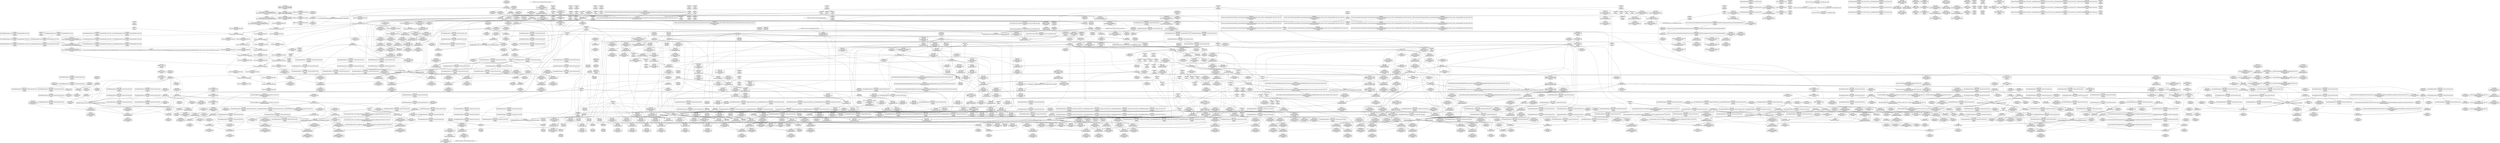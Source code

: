 digraph {
	CE0x41178c0 [shape=record,shape=Mrecord,label="{CE0x41178c0|_call_void_mcount()_#3|*SummSink*}"]
	CE0x4113520 [shape=record,shape=Mrecord,label="{CE0x4113520|rcu_read_lock:_tmp10|include/linux/rcupdate.h,882}"]
	CE0x4119570 [shape=record,shape=Mrecord,label="{CE0x4119570|task_sid:_tmp23|security/selinux/hooks.c,208|*SummSource*}"]
	CE0x41b0bb0 [shape=record,shape=Mrecord,label="{CE0x41b0bb0|__preempt_count_add:_tmp|*SummSource*}"]
	CE0x4138110 [shape=record,shape=Mrecord,label="{CE0x4138110|task_sid:_tmp17|security/selinux/hooks.c,208|*SummSink*}"]
	CE0x415ac60 [shape=record,shape=Mrecord,label="{CE0x415ac60|rcu_read_lock:_tmp12|include/linux/rcupdate.h,882}"]
	CE0x40d6390 [shape=record,shape=Mrecord,label="{CE0x40d6390|selinux_syslog:_tmp6|security/selinux/hooks.c,2063|*SummSource*}"]
	CE0x4170a60 [shape=record,shape=Mrecord,label="{CE0x4170a60|rcu_read_unlock:_tmp11|include/linux/rcupdate.h,933|*SummSink*}"]
	CE0x40cf1a0 [shape=record,shape=Mrecord,label="{CE0x40cf1a0|get_current:_bb}"]
	CE0x4128ea0 [shape=record,shape=Mrecord,label="{CE0x4128ea0|task_has_system:_tmp|*SummSink*}"]
	CE0x415fc60 [shape=record,shape=Mrecord,label="{CE0x415fc60|i8*_getelementptr_inbounds_(_42_x_i8_,_42_x_i8_*_.str46,_i32_0,_i32_0)|*Constant*}"]
	CE0x40bfad0 [shape=record,shape=Mrecord,label="{CE0x40bfad0|task_has_system:_tsk|Function::task_has_system&Arg::tsk::}"]
	CE0x41b3170 [shape=record,shape=Mrecord,label="{CE0x41b3170|i64*_getelementptr_inbounds_(_4_x_i64_,_4_x_i64_*___llvm_gcov_ctr133,_i64_0,_i64_1)|*Constant*|*SummSink*}"]
	CE0x40ee550 [shape=record,shape=Mrecord,label="{CE0x40ee550|task_sid:_do.end}"]
	CE0x4173990 [shape=record,shape=Mrecord,label="{CE0x4173990|rcu_lock_release:_tmp3|*SummSource*}"]
	CE0x40c38b0 [shape=record,shape=Mrecord,label="{CE0x40c38b0|selinux_syslog:_tmp7|security/selinux/hooks.c,2063|*SummSource*}"]
	CE0x40c14d0 [shape=record,shape=Mrecord,label="{CE0x40c14d0|_ret_i32_%retval.0,_!dbg_!27728|security/selinux/avc.c,775|*SummSink*}"]
	CE0x4173220 [shape=record,shape=Mrecord,label="{CE0x4173220|rcu_lock_release:_tmp2}"]
	CE0x411a1f0 [shape=record,shape=Mrecord,label="{CE0x411a1f0|i64*_getelementptr_inbounds_(_13_x_i64_,_13_x_i64_*___llvm_gcov_ctr126,_i64_0,_i64_11)|*Constant*|*SummSource*}"]
	CE0x41742b0 [shape=record,shape=Mrecord,label="{CE0x41742b0|i64*_getelementptr_inbounds_(_11_x_i64_,_11_x_i64_*___llvm_gcov_ctr132,_i64_0,_i64_8)|*Constant*}"]
	CE0x41667a0 [shape=record,shape=Mrecord,label="{CE0x41667a0|__rcu_read_lock:_tmp7|include/linux/rcupdate.h,240|*SummSink*}"]
	CE0x4145e30 [shape=record,shape=Mrecord,label="{CE0x4145e30|_call_void_asm_addl_$1,_%gs:$0_,_*m,ri,*m,_dirflag_,_fpsr_,_flags_(i32*___preempt_count,_i32_%sub,_i32*___preempt_count)_#3,_!dbg_!27717,_!srcloc_!27718|./arch/x86/include/asm/preempt.h,77|*SummSource*}"]
	CE0x411cd30 [shape=record,shape=Mrecord,label="{CE0x411cd30|cred_sid:_cred|Function::cred_sid&Arg::cred::|*SummSink*}"]
	CE0x4164490 [shape=record,shape=Mrecord,label="{CE0x4164490|rcu_read_unlock:_tmp15|include/linux/rcupdate.h,933|*SummSink*}"]
	CE0x416add0 [shape=record,shape=Mrecord,label="{CE0x416add0|i64*_getelementptr_inbounds_(_11_x_i64_,_11_x_i64_*___llvm_gcov_ctr132,_i64_0,_i64_0)|*Constant*|*SummSource*}"]
	CE0x4179180 [shape=record,shape=Mrecord,label="{CE0x4179180|_call_void_lockdep_rcu_suspicious(i8*_getelementptr_inbounds_(_25_x_i8_,_25_x_i8_*_.str45,_i32_0,_i32_0),_i32_934,_i8*_getelementptr_inbounds_(_44_x_i8_,_44_x_i8_*_.str47,_i32_0,_i32_0))_#10,_!dbg_!27726|include/linux/rcupdate.h,933|*SummSource*}"]
	CE0x4138580 [shape=record,shape=Mrecord,label="{CE0x4138580|i64*_getelementptr_inbounds_(_13_x_i64_,_13_x_i64_*___llvm_gcov_ctr126,_i64_0,_i64_8)|*Constant*|*SummSource*}"]
	CE0x4166bb0 [shape=record,shape=Mrecord,label="{CE0x4166bb0|rcu_lock_acquire:_tmp2|*SummSource*}"]
	CE0x4127c00 [shape=record,shape=Mrecord,label="{CE0x4127c00|get_current:_tmp}"]
	CE0x41b5970 [shape=record,shape=Mrecord,label="{CE0x41b5970|__rcu_read_lock:_bb|*SummSource*}"]
	CE0x410ccc0 [shape=record,shape=Mrecord,label="{CE0x410ccc0|_ret_void,_!dbg_!27717|include/linux/rcupdate.h,419}"]
	CE0x40e6f20 [shape=record,shape=Mrecord,label="{CE0x40e6f20|i64_5|*Constant*|*SummSink*}"]
	CE0x40bc730 [shape=record,shape=Mrecord,label="{CE0x40bc730|i64_1|*Constant*}"]
	"CONST[source:0(mediator),value:2(dynamic)][purpose:{object}]"
	CE0x40c78c0 [shape=record,shape=Mrecord,label="{CE0x40c78c0|__llvm_gcov_indirect_counter_increment:_counters|Function::__llvm_gcov_indirect_counter_increment&Arg::counters::|*SummSink*}"]
	CE0x415b9d0 [shape=record,shape=Mrecord,label="{CE0x415b9d0|i64_7|*Constant*}"]
	CE0x40e9150 [shape=record,shape=Mrecord,label="{CE0x40e9150|task_sid:_do.body}"]
	CE0x41a30a0 [shape=record,shape=Mrecord,label="{CE0x41a30a0|i64*_getelementptr_inbounds_(_4_x_i64_,_4_x_i64_*___llvm_gcov_ctr135,_i64_0,_i64_0)|*Constant*}"]
	CE0x40e2a10 [shape=record,shape=Mrecord,label="{CE0x40e2a10|GLOBAL:___preempt_count_sub|*Constant*}"]
	CE0x40c8e10 [shape=record,shape=Mrecord,label="{CE0x40c8e10|selinux_syslog:_tmp11|security/selinux/hooks.c,2073|*SummSink*}"]
	CE0x40e7050 [shape=record,shape=Mrecord,label="{CE0x40e7050|i64_4|*Constant*}"]
	CE0x40cafa0 [shape=record,shape=Mrecord,label="{CE0x40cafa0|_ret_i32_%call7,_!dbg_!27749|security/selinux/hooks.c,210|*SummSink*}"]
	CE0x40ca8f0 [shape=record,shape=Mrecord,label="{CE0x40ca8f0|i64**_getelementptr_inbounds_(_4_x_i64*_,_4_x_i64*_*___llvm_gcda_edge_table157,_i64_0,_i64_0)|*Constant*|*SummSource*}"]
	CE0x40c23f0 [shape=record,shape=Mrecord,label="{CE0x40c23f0|%struct.common_audit_data*_null|*Constant*|*SummSource*}"]
	CE0x4174460 [shape=record,shape=Mrecord,label="{CE0x4174460|rcu_read_unlock:_tmp9|include/linux/rcupdate.h,933|*SummSink*}"]
	CE0x412f9c0 [shape=record,shape=Mrecord,label="{CE0x412f9c0|GLOBAL:___rcu_read_lock|*Constant*|*SummSource*}"]
	CE0x40e5c20 [shape=record,shape=Mrecord,label="{CE0x40e5c20|task_sid:_tmp12|security/selinux/hooks.c,208|*SummSource*}"]
	CE0x417d070 [shape=record,shape=Mrecord,label="{CE0x417d070|GLOBAL:___rcu_read_unlock|*Constant*|*SummSource*}"]
	CE0x41233b0 [shape=record,shape=Mrecord,label="{CE0x41233b0|i32_208|*Constant*|*SummSource*}"]
	CE0x40c19e0 [shape=record,shape=Mrecord,label="{CE0x40c19e0|i64**_getelementptr_inbounds_(_4_x_i64*_,_4_x_i64*_*___llvm_gcda_edge_table157,_i64_0,_i64_1)|*Constant*|*SummSink*}"]
	CE0x40d7e60 [shape=record,shape=Mrecord,label="{CE0x40d7e60|_call_void_mcount()_#3|*SummSource*}"]
	CE0x41e23e0 [shape=record,shape=Mrecord,label="{CE0x41e23e0|i64*_getelementptr_inbounds_(_4_x_i64_,_4_x_i64_*___llvm_gcov_ctr135,_i64_0,_i64_1)|*Constant*|*SummSink*}"]
	CE0x41a24e0 [shape=record,shape=Mrecord,label="{CE0x41a24e0|__preempt_count_sub:_tmp5|./arch/x86/include/asm/preempt.h,77}"]
	CE0x4134890 [shape=record,shape=Mrecord,label="{CE0x4134890|i64*_getelementptr_inbounds_(_2_x_i64_,_2_x_i64_*___llvm_gcov_ctr159,_i64_0,_i64_1)|*Constant*}"]
	CE0x414da90 [shape=record,shape=Mrecord,label="{CE0x414da90|__preempt_count_add:_tmp|*SummSink*}"]
	CE0x40c1c70 [shape=record,shape=Mrecord,label="{CE0x40c1c70|_ret_void|*SummSource*}"]
	CE0x40c6ef0 [shape=record,shape=Mrecord,label="{CE0x40c6ef0|_call_void___llvm_gcov_indirect_counter_increment(i32*___llvm_gcov_global_state_pred158,_i64**_getelementptr_inbounds_(_4_x_i64*_,_4_x_i64*_*___llvm_gcda_edge_table157,_i64_0,_i64_2)),_!dbg_!27718|security/selinux/hooks.c,2062}"]
	CE0x41b43b0 [shape=record,shape=Mrecord,label="{CE0x41b43b0|__preempt_count_add:_tmp6|./arch/x86/include/asm/preempt.h,73}"]
	CE0x41b2cc0 [shape=record,shape=Mrecord,label="{CE0x41b2cc0|__rcu_read_lock:_tmp3|*SummSource*}"]
	CE0x4177c80 [shape=record,shape=Mrecord,label="{CE0x4177c80|i64*_getelementptr_inbounds_(_11_x_i64_,_11_x_i64_*___llvm_gcov_ctr132,_i64_0,_i64_10)|*Constant*|*SummSource*}"]
	CE0x4112c20 [shape=record,shape=Mrecord,label="{CE0x4112c20|i64_4|*Constant*}"]
	CE0x4162c20 [shape=record,shape=Mrecord,label="{CE0x4162c20|rcu_read_lock:_tmp21|include/linux/rcupdate.h,884}"]
	CE0x411ebc0 [shape=record,shape=Mrecord,label="{CE0x411ebc0|void_(i32*,_i32,_i32*)*_asm_addl_$1,_%gs:$0_,_*m,ri,*m,_dirflag_,_fpsr_,_flags_}"]
	CE0x41b1460 [shape=record,shape=Mrecord,label="{CE0x41b1460|i64*_getelementptr_inbounds_(_4_x_i64_,_4_x_i64_*___llvm_gcov_ctr133,_i64_0,_i64_2)|*Constant*|*SummSource*}"]
	CE0x41b9e80 [shape=record,shape=Mrecord,label="{CE0x41b9e80|i64*_getelementptr_inbounds_(_4_x_i64_,_4_x_i64_*___llvm_gcov_ctr134,_i64_0,_i64_3)|*Constant*}"]
	CE0x41578e0 [shape=record,shape=Mrecord,label="{CE0x41578e0|i64*_getelementptr_inbounds_(_4_x_i64_,_4_x_i64_*___llvm_gcov_ctr129,_i64_0,_i64_3)|*Constant*}"]
	CE0x413d6e0 [shape=record,shape=Mrecord,label="{CE0x413d6e0|__preempt_count_sub:_entry}"]
	CE0x4118540 [shape=record,shape=Mrecord,label="{CE0x4118540|task_sid:_tmp8|security/selinux/hooks.c,208|*SummSink*}"]
	CE0x40c7b50 [shape=record,shape=Mrecord,label="{CE0x40c7b50|i32_10|*Constant*|*SummSink*}"]
	CE0x410e5e0 [shape=record,shape=Mrecord,label="{CE0x410e5e0|rcu_read_lock:_land.lhs.true2|*SummSink*}"]
	CE0x4161200 [shape=record,shape=Mrecord,label="{CE0x4161200|rcu_read_lock:_tmp18|include/linux/rcupdate.h,882|*SummSink*}"]
	CE0x40ee980 [shape=record,shape=Mrecord,label="{CE0x40ee980|__llvm_gcov_indirect_counter_increment:_exit|*SummSink*}"]
	CE0x4125bf0 [shape=record,shape=Mrecord,label="{CE0x4125bf0|i8*_getelementptr_inbounds_(_25_x_i8_,_25_x_i8_*_.str3,_i32_0,_i32_0)|*Constant*}"]
	CE0x4177840 [shape=record,shape=Mrecord,label="{CE0x4177840|i64*_getelementptr_inbounds_(_11_x_i64_,_11_x_i64_*___llvm_gcov_ctr132,_i64_0,_i64_10)|*Constant*}"]
	CE0x417b380 [shape=record,shape=Mrecord,label="{CE0x417b380|_call_void_rcu_lock_release(%struct.lockdep_map*_rcu_lock_map)_#10,_!dbg_!27733|include/linux/rcupdate.h,935|*SummSource*}"]
	CE0x4120960 [shape=record,shape=Mrecord,label="{CE0x4120960|rcu_lock_release:_tmp4|include/linux/rcupdate.h,423|*SummSource*}"]
	CE0x4127280 [shape=record,shape=Mrecord,label="{CE0x4127280|rcu_read_unlock:_do.body|*SummSource*}"]
	CE0x41666c0 [shape=record,shape=Mrecord,label="{CE0x41666c0|__rcu_read_lock:_tmp6|include/linux/rcupdate.h,240|*SummSource*}"]
	CE0x41094b0 [shape=record,shape=Mrecord,label="{CE0x41094b0|i64*_getelementptr_inbounds_(_4_x_i64_,_4_x_i64_*___llvm_gcov_ctr130,_i64_0,_i64_0)|*Constant*|*SummSink*}"]
	CE0x413fa10 [shape=record,shape=Mrecord,label="{CE0x413fa10|__rcu_read_lock:_tmp2}"]
	CE0x4131790 [shape=record,shape=Mrecord,label="{CE0x4131790|rcu_read_lock:_tmp1|*SummSink*}"]
	CE0x4174320 [shape=record,shape=Mrecord,label="{CE0x4174320|rcu_read_unlock:_tmp9|include/linux/rcupdate.h,933|*SummSource*}"]
	CE0x41097c0 [shape=record,shape=Mrecord,label="{CE0x41097c0|rcu_lock_acquire:_bb|*SummSink*}"]
	CE0x40bbce0 [shape=record,shape=Mrecord,label="{CE0x40bbce0|i32_3|*Constant*}"]
	CE0x40dd5a0 [shape=record,shape=Mrecord,label="{CE0x40dd5a0|selinux_syslog:_tmp8|security/selinux/hooks.c,2070|*SummSink*}"]
	CE0x410ae80 [shape=record,shape=Mrecord,label="{CE0x410ae80|rcu_lock_acquire:_entry|*SummSink*}"]
	CE0x41aef30 [shape=record,shape=Mrecord,label="{CE0x41aef30|COLLAPSED:_GCMRE___llvm_gcov_ctr134_internal_global_4_x_i64_zeroinitializer:_elem_0:default:}"]
	CE0x4122860 [shape=record,shape=Mrecord,label="{CE0x4122860|i8_1|*Constant*|*SummSink*}"]
	CE0x40f6210 [shape=record,shape=Mrecord,label="{CE0x40f6210|get_current:_tmp3|*SummSource*}"]
	CE0x4136ca0 [shape=record,shape=Mrecord,label="{CE0x4136ca0|i64_7|*Constant*|*SummSink*}"]
	CE0x415a730 [shape=record,shape=Mrecord,label="{CE0x415a730|rcu_read_lock:_tmp11|include/linux/rcupdate.h,882}"]
	CE0x414ce80 [shape=record,shape=Mrecord,label="{CE0x414ce80|__preempt_count_sub:_val|Function::__preempt_count_sub&Arg::val::|*SummSource*}"]
	CE0x4112bb0 [shape=record,shape=Mrecord,label="{CE0x4112bb0|rcu_read_lock:_tmp9|include/linux/rcupdate.h,882|*SummSource*}"]
	CE0x40e3d50 [shape=record,shape=Mrecord,label="{CE0x40e3d50|cred_sid:_security|security/selinux/hooks.c,196}"]
	CE0x40e3b70 [shape=record,shape=Mrecord,label="{CE0x40e3b70|i32_22|*Constant*|*SummSink*}"]
	CE0x4124300 [shape=record,shape=Mrecord,label="{CE0x4124300|i64*_getelementptr_inbounds_(_13_x_i64_,_13_x_i64_*___llvm_gcov_ctr126,_i64_0,_i64_9)|*Constant*|*SummSink*}"]
	CE0x40ceef0 [shape=record,shape=Mrecord,label="{CE0x40ceef0|__llvm_gcov_indirect_counter_increment:_tmp5|*SummSink*}"]
	CE0x41cfbf0 [shape=record,shape=Mrecord,label="{CE0x41cfbf0|i64*_getelementptr_inbounds_(_4_x_i64_,_4_x_i64_*___llvm_gcov_ctr134,_i64_0,_i64_3)|*Constant*|*SummSink*}"]
	CE0x40c8990 [shape=record,shape=Mrecord,label="{CE0x40c8990|selinux_syslog:_tmp10|security/selinux/hooks.c,2073}"]
	CE0x40f0550 [shape=record,shape=Mrecord,label="{CE0x40f0550|i16_3|*Constant*|*SummSource*}"]
	CE0x41b1620 [shape=record,shape=Mrecord,label="{CE0x41b1620|i64*_getelementptr_inbounds_(_4_x_i64_,_4_x_i64_*___llvm_gcov_ctr133,_i64_0,_i64_2)|*Constant*|*SummSink*}"]
	CE0x4151180 [shape=record,shape=Mrecord,label="{CE0x4151180|__preempt_count_add:_tmp4|./arch/x86/include/asm/preempt.h,72}"]
	CE0x40baa50 [shape=record,shape=Mrecord,label="{CE0x40baa50|selinux_syslog:_sw.bb2|*SummSink*}"]
	CE0x41b9b90 [shape=record,shape=Mrecord,label="{CE0x41b9b90|__preempt_count_sub:_tmp6|./arch/x86/include/asm/preempt.h,78}"]
	CE0x41368e0 [shape=record,shape=Mrecord,label="{CE0x41368e0|_call_void_mcount()_#3|*SummSource*}"]
	CE0x41441f0 [shape=record,shape=Mrecord,label="{CE0x41441f0|rcu_lock_acquire:_tmp5|include/linux/rcupdate.h,418|*SummSource*}"]
	CE0x41623e0 [shape=record,shape=Mrecord,label="{CE0x41623e0|rcu_read_lock:_tmp21|include/linux/rcupdate.h,884|*SummSource*}"]
	CE0x41088a0 [shape=record,shape=Mrecord,label="{CE0x41088a0|rcu_read_lock:_if.then|*SummSource*}"]
	CE0x412bea0 [shape=record,shape=Mrecord,label="{CE0x412bea0|rcu_read_lock:_tmp2|*SummSink*}"]
	CE0x40c8090 [shape=record,shape=Mrecord,label="{CE0x40c8090|get_current:_tmp|*SummSink*}"]
	CE0x410cb30 [shape=record,shape=Mrecord,label="{CE0x410cb30|i64*_getelementptr_inbounds_(_13_x_i64_,_13_x_i64_*___llvm_gcov_ctr126,_i64_0,_i64_0)|*Constant*}"]
	CE0x412ae80 [shape=record,shape=Mrecord,label="{CE0x412ae80|__rcu_read_lock:_entry}"]
	CE0x4123c00 [shape=record,shape=Mrecord,label="{CE0x4123c00|i8*_getelementptr_inbounds_(_41_x_i8_,_41_x_i8_*_.str44,_i32_0,_i32_0)|*Constant*|*SummSink*}"]
	CE0x412d750 [shape=record,shape=Mrecord,label="{CE0x412d750|GLOBAL:___llvm_gcov_ctr127|Global_var:__llvm_gcov_ctr127|*SummSource*}"]
	CE0x416cf50 [shape=record,shape=Mrecord,label="{CE0x416cf50|rcu_read_unlock:_if.end|*SummSource*}"]
	CE0x40b4bd0 [shape=record,shape=Mrecord,label="{CE0x40b4bd0|selinux_syslog:_sw.bb}"]
	CE0x41601a0 [shape=record,shape=Mrecord,label="{CE0x41601a0|i64*_getelementptr_inbounds_(_11_x_i64_,_11_x_i64_*___llvm_gcov_ctr127,_i64_0,_i64_9)|*Constant*}"]
	CE0x4130140 [shape=record,shape=Mrecord,label="{CE0x4130140|i64*_getelementptr_inbounds_(_2_x_i64_,_2_x_i64_*___llvm_gcov_ctr131,_i64_0,_i64_0)|*Constant*|*SummSource*}"]
	CE0x41b2530 [shape=record,shape=Mrecord,label="{CE0x41b2530|rcu_lock_acquire:___here|*SummSink*}"]
	CE0x41b4980 [shape=record,shape=Mrecord,label="{CE0x41b4980|i64*_getelementptr_inbounds_(_4_x_i64_,_4_x_i64_*___llvm_gcov_ctr135,_i64_0,_i64_0)|*Constant*|*SummSource*}"]
	CE0x4127620 [shape=record,shape=Mrecord,label="{CE0x4127620|task_sid:_land.lhs.true2}"]
	CE0x40d73d0 [shape=record,shape=Mrecord,label="{CE0x40d73d0|selinux_syslog:_call6|security/selinux/hooks.c,2070|*SummSource*}"]
	CE0x40c3d50 [shape=record,shape=Mrecord,label="{CE0x40c3d50|__llvm_gcov_indirect_counter_increment:_pred|*SummSink*}"]
	CE0x40ecd50 [shape=record,shape=Mrecord,label="{CE0x40ecd50|rcu_read_unlock:_do.body|*SummSink*}"]
	CE0x416c050 [shape=record,shape=Mrecord,label="{CE0x416c050|_call_void_asm_sideeffect_,_memory_,_dirflag_,_fpsr_,_flags_()_#3,_!dbg_!27711,_!srcloc_!27714|include/linux/rcupdate.h,244|*SummSource*}"]
	CE0x417ecc0 [shape=record,shape=Mrecord,label="{CE0x417ecc0|rcu_lock_acquire:_tmp6|*SummSink*}"]
	CE0x416dda0 [shape=record,shape=Mrecord,label="{CE0x416dda0|rcu_read_unlock:_bb|*SummSink*}"]
	CE0x41dcab0 [shape=record,shape=Mrecord,label="{CE0x41dcab0|__preempt_count_add:_tmp}"]
	CE0x4168590 [shape=record,shape=Mrecord,label="{CE0x4168590|rcu_read_unlock:_tmp7|include/linux/rcupdate.h,933}"]
	CE0x40c6810 [shape=record,shape=Mrecord,label="{CE0x40c6810|selinux_syslog:_call4|security/selinux/hooks.c,2062|*SummSink*}"]
	CE0x414d230 [shape=record,shape=Mrecord,label="{CE0x414d230|__preempt_count_sub:_sub|./arch/x86/include/asm/preempt.h,77}"]
	CE0x40bdc40 [shape=record,shape=Mrecord,label="{CE0x40bdc40|__llvm_gcov_indirect_counter_increment:_counter|*SummSink*}"]
	CE0x40c3400 [shape=record,shape=Mrecord,label="{CE0x40c3400|selinux_syslog:_tmp7|security/selinux/hooks.c,2063}"]
	CE0x417fb20 [shape=record,shape=Mrecord,label="{CE0x417fb20|__rcu_read_lock:_tmp4|include/linux/rcupdate.h,239|*SummSource*}"]
	CE0x41b5ef0 [shape=record,shape=Mrecord,label="{CE0x41b5ef0|__preempt_count_add:_do.end|*SummSource*}"]
	CE0x411c730 [shape=record,shape=Mrecord,label="{CE0x411c730|GLOBAL:_cred_sid|*Constant*|*SummSink*}"]
	CE0x40b03f0 [shape=record,shape=Mrecord,label="{CE0x40b03f0|GLOBAL:_get_current|*Constant*|*SummSink*}"]
	CE0x40c4c60 [shape=record,shape=Mrecord,label="{CE0x40c4c60|get_current:_entry}"]
	CE0x4148c70 [shape=record,shape=Mrecord,label="{CE0x4148c70|__rcu_read_unlock:_tmp1}"]
	CE0x40d6680 [shape=record,shape=Mrecord,label="{CE0x40d6680|selinux_syslog:_tmp7|security/selinux/hooks.c,2063|*SummSink*}"]
	CE0x40d7fa0 [shape=record,shape=Mrecord,label="{CE0x40d7fa0|GLOBAL:_task_has_system|*Constant*|*SummSink*}"]
	CE0x4123b90 [shape=record,shape=Mrecord,label="{CE0x4123b90|i8*_getelementptr_inbounds_(_41_x_i8_,_41_x_i8_*_.str44,_i32_0,_i32_0)|*Constant*|*SummSource*}"]
	CE0x4163650 [shape=record,shape=Mrecord,label="{CE0x4163650|rcu_read_lock:_tmp22|include/linux/rcupdate.h,884}"]
	CE0x40b1880 [shape=record,shape=Mrecord,label="{CE0x40b1880|selinux_syslog:_sw.default|*SummSource*}"]
	CE0x41324f0 [shape=record,shape=Mrecord,label="{CE0x41324f0|__preempt_count_sub:_tmp4|./arch/x86/include/asm/preempt.h,77|*SummSink*}"]
	CE0x4114fd0 [shape=record,shape=Mrecord,label="{CE0x4114fd0|task_sid:_tmp3|*SummSource*}"]
	CE0x41632c0 [shape=record,shape=Mrecord,label="{CE0x41632c0|rcu_read_lock:_tmp21|include/linux/rcupdate.h,884|*SummSink*}"]
	CE0x40e65b0 [shape=record,shape=Mrecord,label="{CE0x40e65b0|i32_1|*Constant*}"]
	CE0x410d910 [shape=record,shape=Mrecord,label="{CE0x410d910|task_sid:_tobool4|security/selinux/hooks.c,208|*SummSink*}"]
	CE0x40c60d0 [shape=record,shape=Mrecord,label="{CE0x40c60d0|_switch_i32_%type,_label_%sw.default_i32_3,_label_%sw.bb_i32_10,_label_%sw.bb_i32_6,_label_%sw.bb2_i32_7,_label_%sw.bb2_i32_8,_label_%sw.bb2_i32_0,_label_%sw.bb5_i32_1,_label_%sw.bb5_i32_2,_label_%sw.bb5_i32_4,_label_%sw.bb5_i32_5,_label_%sw.bb5_,_!dbg_!27712|security/selinux/hooks.c,2053|*SummSink*}"]
	CE0x41aeec0 [shape=record,shape=Mrecord,label="{CE0x41aeec0|__rcu_read_unlock:_tmp}"]
	CE0x410d280 [shape=record,shape=Mrecord,label="{CE0x410d280|task_sid:_call3|security/selinux/hooks.c,208|*SummSink*}"]
	CE0x4108b40 [shape=record,shape=Mrecord,label="{CE0x4108b40|rcu_read_lock:_land.lhs.true|*SummSource*}"]
	CE0x41b1d70 [shape=record,shape=Mrecord,label="{CE0x41b1d70|rcu_lock_acquire:_indirectgoto|*SummSource*}"]
	CE0x40b17e0 [shape=record,shape=Mrecord,label="{CE0x40b17e0|_call_void___llvm_gcov_indirect_counter_increment(i32*___llvm_gcov_global_state_pred158,_i64**_getelementptr_inbounds_(_4_x_i64*_,_4_x_i64*_*___llvm_gcda_edge_table157,_i64_0,_i64_1)),_!dbg_!27713|security/selinux/hooks.c,2056}"]
	CE0x4126c50 [shape=record,shape=Mrecord,label="{CE0x4126c50|task_sid:_tmp11|security/selinux/hooks.c,208}"]
	CE0x4137a40 [shape=record,shape=Mrecord,label="{CE0x4137a40|task_sid:_tmp16|security/selinux/hooks.c,208}"]
	CE0x41738d0 [shape=record,shape=Mrecord,label="{CE0x41738d0|rcu_lock_release:_tmp3}"]
	CE0x40dd0a0 [shape=record,shape=Mrecord,label="{CE0x40dd0a0|i64**_getelementptr_inbounds_(_4_x_i64*_,_4_x_i64*_*___llvm_gcda_edge_table157,_i64_0,_i64_0)|*Constant*|*SummSink*}"]
	CE0x4163330 [shape=record,shape=Mrecord,label="{CE0x4163330|rcu_read_lock:_tmp22|include/linux/rcupdate.h,884|*SummSink*}"]
	CE0x41e5ea0 [shape=record,shape=Mrecord,label="{CE0x41e5ea0|__preempt_count_sub:_tmp1}"]
	CE0x417f5b0 [shape=record,shape=Mrecord,label="{CE0x417f5b0|rcu_lock_release:_indirectgoto}"]
	CE0x40e3e90 [shape=record,shape=Mrecord,label="{CE0x40e3e90|i32_77|*Constant*}"]
	"CONST[source:0(mediator),value:0(static)][purpose:{operation}]"
	CE0x411f9c0 [shape=record,shape=Mrecord,label="{CE0x411f9c0|_ret_void,_!dbg_!27735|include/linux/rcupdate.h,938|*SummSink*}"]
	CE0x412aac0 [shape=record,shape=Mrecord,label="{CE0x412aac0|task_sid:_real_cred|security/selinux/hooks.c,208}"]
	CE0x4109040 [shape=record,shape=Mrecord,label="{CE0x4109040|rcu_read_lock:_tmp4|include/linux/rcupdate.h,882|*SummSink*}"]
	CE0x40c7f50 [shape=record,shape=Mrecord,label="{CE0x40c7f50|get_current:_tmp4|./arch/x86/include/asm/current.h,14|*SummSource*}"]
	CE0x4135710 [shape=record,shape=Mrecord,label="{CE0x4135710|avc_has_perm:_tclass|Function::avc_has_perm&Arg::tclass::|*SummSink*}"]
	CE0x40c6c80 [shape=record,shape=Mrecord,label="{CE0x40c6c80|selinux_syslog:_sw.bb5|*SummSource*}"]
	CE0x416a5e0 [shape=record,shape=Mrecord,label="{CE0x416a5e0|rcu_read_unlock:_tmp5|include/linux/rcupdate.h,933|*SummSource*}"]
	CE0x40d82c0 [shape=record,shape=Mrecord,label="{CE0x40d82c0|task_has_system:_perms|Function::task_has_system&Arg::perms::|*SummSink*}"]
	CE0x4178130 [shape=record,shape=Mrecord,label="{CE0x4178130|_call_void_rcu_lock_release(%struct.lockdep_map*_rcu_lock_map)_#10,_!dbg_!27733|include/linux/rcupdate.h,935}"]
	CE0x40dd4a0 [shape=record,shape=Mrecord,label="{CE0x40dd4a0|selinux_syslog:_tmp9|security/selinux/hooks.c,2070|*SummSink*}"]
	CE0x40c8520 [shape=record,shape=Mrecord,label="{CE0x40c8520|selinux_syslog:_rc.0|*SummSink*}"]
	CE0x411f640 [shape=record,shape=Mrecord,label="{CE0x411f640|rcu_read_unlock:_entry|*SummSource*}"]
	CE0x41d1f30 [shape=record,shape=Mrecord,label="{CE0x41d1f30|__preempt_count_add:_tmp3}"]
	CE0x416ebb0 [shape=record,shape=Mrecord,label="{CE0x416ebb0|rcu_read_unlock:_if.then|*SummSink*}"]
	CE0x41a1780 [shape=record,shape=Mrecord,label="{CE0x41a1780|i64*_getelementptr_inbounds_(_4_x_i64_,_4_x_i64_*___llvm_gcov_ctr130,_i64_0,_i64_3)|*Constant*}"]
	CE0x40bae70 [shape=record,shape=Mrecord,label="{CE0x40bae70|selinux_syslog:_tmp1|*SummSource*}"]
	CE0x40c1d90 [shape=record,shape=Mrecord,label="{CE0x40c1d90|selinux_syslog:_sw.bb5|*SummSink*}"]
	CE0x4118b60 [shape=record,shape=Mrecord,label="{CE0x4118b60|task_sid:_tmp22|security/selinux/hooks.c,208}"]
	CE0x41b1b00 [shape=record,shape=Mrecord,label="{CE0x41b1b00|rcu_lock_release:_tmp1|*SummSink*}"]
	CE0x4117770 [shape=record,shape=Mrecord,label="{CE0x4117770|_call_void_mcount()_#3}"]
	CE0x40ce8f0 [shape=record,shape=Mrecord,label="{CE0x40ce8f0|__llvm_gcov_indirect_counter_increment:_tmp3}"]
	CE0x4115d10 [shape=record,shape=Mrecord,label="{CE0x4115d10|task_sid:_tmp9|security/selinux/hooks.c,208|*SummSource*}"]
	CE0x412aef0 [shape=record,shape=Mrecord,label="{CE0x412aef0|__rcu_read_lock:_entry|*SummSink*}"]
	CE0x40e3940 [shape=record,shape=Mrecord,label="{CE0x40e3940|task_sid:_do.body5|*SummSink*}"]
	CE0x41493e0 [shape=record,shape=Mrecord,label="{CE0x41493e0|rcu_lock_acquire:_tmp}"]
	CE0x41b3230 [shape=record,shape=Mrecord,label="{CE0x41b3230|i64*_getelementptr_inbounds_(_4_x_i64_,_4_x_i64_*___llvm_gcov_ctr133,_i64_0,_i64_1)|*Constant*|*SummSource*}"]
	CE0x40ce550 [shape=record,shape=Mrecord,label="{CE0x40ce550|i64*_null|*Constant*|*SummSource*}"]
	CE0x416ffa0 [shape=record,shape=Mrecord,label="{CE0x416ffa0|rcu_read_unlock:_tmp11|include/linux/rcupdate.h,933}"]
	CE0x412f8a0 [shape=record,shape=Mrecord,label="{CE0x412f8a0|GLOBAL:___rcu_read_lock|*Constant*|*SummSink*}"]
	CE0x4118df0 [shape=record,shape=Mrecord,label="{CE0x4118df0|i64*_getelementptr_inbounds_(_13_x_i64_,_13_x_i64_*___llvm_gcov_ctr126,_i64_0,_i64_10)|*Constant*}"]
	CE0x41362c0 [shape=record,shape=Mrecord,label="{CE0x41362c0|rcu_read_lock:_entry}"]
	CE0x41102b0 [shape=record,shape=Mrecord,label="{CE0x41102b0|GLOBAL:___llvm_gcov_ctr132|Global_var:__llvm_gcov_ctr132}"]
	CE0x40dde90 [shape=record,shape=Mrecord,label="{CE0x40dde90|task_has_system:_perms|Function::task_has_system&Arg::perms::|*SummSource*}"]
	CE0x40e4c60 [shape=record,shape=Mrecord,label="{CE0x40e4c60|i64*_getelementptr_inbounds_(_4_x_i64_,_4_x_i64_*___llvm_gcov_ctr128,_i64_0,_i64_2)|*Constant*|*SummSink*}"]
	CE0x41b29a0 [shape=record,shape=Mrecord,label="{CE0x41b29a0|__rcu_read_lock:_do.body|*SummSource*}"]
	CE0x411b440 [shape=record,shape=Mrecord,label="{CE0x411b440|task_sid:_tmp26|security/selinux/hooks.c,208|*SummSink*}"]
	CE0x4143330 [shape=record,shape=Mrecord,label="{CE0x4143330|_call_void_mcount()_#3|*SummSink*}"]
	CE0x413f090 [shape=record,shape=Mrecord,label="{CE0x413f090|rcu_lock_release:___here|*SummSink*}"]
	CE0x40b0b00 [shape=record,shape=Mrecord,label="{CE0x40b0b00|i64**_getelementptr_inbounds_(_4_x_i64*_,_4_x_i64*_*___llvm_gcda_edge_table157,_i64_0,_i64_2)|*Constant*|*SummSink*}"]
	CE0x415ad90 [shape=record,shape=Mrecord,label="{CE0x415ad90|rcu_read_lock:_tmp12|include/linux/rcupdate.h,882|*SummSource*}"]
	CE0x411c600 [shape=record,shape=Mrecord,label="{CE0x411c600|GLOBAL:_cred_sid|*Constant*|*SummSource*}"]
	CE0x412c490 [shape=record,shape=Mrecord,label="{CE0x412c490|task_sid:_do.end6}"]
	CE0x4160a80 [shape=record,shape=Mrecord,label="{CE0x4160a80|rcu_read_lock:_tmp17|include/linux/rcupdate.h,882|*SummSink*}"]
	CE0x411b3d0 [shape=record,shape=Mrecord,label="{CE0x411b3d0|i64*_getelementptr_inbounds_(_13_x_i64_,_13_x_i64_*___llvm_gcov_ctr126,_i64_0,_i64_12)|*Constant*|*SummSink*}"]
	CE0x412f0c0 [shape=record,shape=Mrecord,label="{CE0x412f0c0|cred_sid:_tmp|*SummSource*}"]
	CE0x41d2320 [shape=record,shape=Mrecord,label="{CE0x41d2320|__preempt_count_sub:_entry|*SummSource*}"]
	CE0x41babb0 [shape=record,shape=Mrecord,label="{CE0x41babb0|GLOBAL:___preempt_count|Global_var:__preempt_count|*SummSource*}"]
	CE0x412bf10 [shape=record,shape=Mrecord,label="{CE0x412bf10|rcu_read_lock:_tmp2|*SummSource*}"]
	CE0x412fb70 [shape=record,shape=Mrecord,label="{CE0x412fb70|i64_2|*Constant*|*SummSink*}"]
	CE0x416ce50 [shape=record,shape=Mrecord,label="{CE0x416ce50|rcu_read_unlock:_if.end}"]
	CE0x40de580 [shape=record,shape=Mrecord,label="{CE0x40de580|_call_void___llvm_gcov_indirect_counter_increment(i32*___llvm_gcov_global_state_pred158,_i64**_getelementptr_inbounds_(_4_x_i64*_,_4_x_i64*_*___llvm_gcda_edge_table157,_i64_0,_i64_0)),_!dbg_!27721|security/selinux/hooks.c,2070|*SummSource*}"]
	CE0x41294e0 [shape=record,shape=Mrecord,label="{CE0x41294e0|i64*_getelementptr_inbounds_(_2_x_i64_,_2_x_i64_*___llvm_gcov_ctr98,_i64_0,_i64_0)|*Constant*|*SummSink*}"]
	CE0x4143ab0 [shape=record,shape=Mrecord,label="{CE0x4143ab0|__preempt_count_sub:_tmp3}"]
	CE0x4126930 [shape=record,shape=Mrecord,label="{CE0x4126930|rcu_read_lock:_tmp5|include/linux/rcupdate.h,882|*SummSink*}"]
	CE0x4137cd0 [shape=record,shape=Mrecord,label="{CE0x4137cd0|task_sid:_tmp16|security/selinux/hooks.c,208|*SummSink*}"]
	CE0x40d3a90 [shape=record,shape=Mrecord,label="{CE0x40d3a90|_call_void_mcount()_#3|*SummSink*}"]
	CE0x40cad10 [shape=record,shape=Mrecord,label="{CE0x40cad10|_ret_i32_%call7,_!dbg_!27749|security/selinux/hooks.c,210}"]
	"CONST[source:0(mediator),value:2(dynamic)][purpose:{subject}]"
	CE0x40b5f70 [shape=record,shape=Mrecord,label="{CE0x40b5f70|selinux_syslog:_sw.epilog|*SummSink*}"]
	CE0x41690a0 [shape=record,shape=Mrecord,label="{CE0x41690a0|GLOBAL:___preempt_count_add|*Constant*}"]
	CE0x41b5560 [shape=record,shape=Mrecord,label="{CE0x41b5560|rcu_lock_release:_bb}"]
	CE0x41b9450 [shape=record,shape=Mrecord,label="{CE0x41b9450|__preempt_count_add:_tmp2}"]
	CE0x40f8760 [shape=record,shape=Mrecord,label="{CE0x40f8760|__llvm_gcov_indirect_counter_increment:_entry|*SummSink*}"]
	CE0x40d5280 [shape=record,shape=Mrecord,label="{CE0x40d5280|GLOBAL:_rcu_lock_acquire|*Constant*|*SummSink*}"]
	CE0x40ee370 [shape=record,shape=Mrecord,label="{CE0x40ee370|task_sid:_do.end6|*SummSource*}"]
	CE0x40ef400 [shape=record,shape=Mrecord,label="{CE0x40ef400|task_has_system:_tmp|*SummSource*}"]
	CE0x4146740 [shape=record,shape=Mrecord,label="{CE0x4146740|rcu_lock_release:_tmp6|*SummSource*}"]
	CE0x4112da0 [shape=record,shape=Mrecord,label="{CE0x4112da0|rcu_read_lock:_tmp9|include/linux/rcupdate.h,882}"]
	CE0x41f3de0 [shape=record,shape=Mrecord,label="{CE0x41f3de0|__preempt_count_add:_tmp5|./arch/x86/include/asm/preempt.h,72|*SummSink*}"]
	CE0x4122be0 [shape=record,shape=Mrecord,label="{CE0x4122be0|_call_void_lockdep_rcu_suspicious(i8*_getelementptr_inbounds_(_25_x_i8_,_25_x_i8_*_.str3,_i32_0,_i32_0),_i32_208,_i8*_getelementptr_inbounds_(_41_x_i8_,_41_x_i8_*_.str44,_i32_0,_i32_0))_#10,_!dbg_!27732|security/selinux/hooks.c,208}"]
	CE0x41b06b0 [shape=record,shape=Mrecord,label="{CE0x41b06b0|__rcu_read_unlock:_do.body}"]
	CE0x4148c00 [shape=record,shape=Mrecord,label="{CE0x4148c00|i64*_getelementptr_inbounds_(_4_x_i64_,_4_x_i64_*___llvm_gcov_ctr134,_i64_0,_i64_1)|*Constant*|*SummSink*}"]
	CE0x40cbe40 [shape=record,shape=Mrecord,label="{CE0x40cbe40|i64*_getelementptr_inbounds_(_17_x_i64_,_17_x_i64_*___llvm_gcov_ctr156,_i64_0,_i64_14)|*Constant*}"]
	CE0x41494c0 [shape=record,shape=Mrecord,label="{CE0x41494c0|rcu_lock_acquire:_tmp|*SummSource*}"]
	CE0x4136ed0 [shape=record,shape=Mrecord,label="{CE0x4136ed0|i64_6|*Constant*|*SummSink*}"]
	CE0x4115d80 [shape=record,shape=Mrecord,label="{CE0x4115d80|GLOBAL:_task_sid.__warned|Global_var:task_sid.__warned|*SummSource*}"]
	CE0x4119f20 [shape=record,shape=Mrecord,label="{CE0x4119f20|i64*_getelementptr_inbounds_(_13_x_i64_,_13_x_i64_*___llvm_gcov_ctr126,_i64_0,_i64_11)|*Constant*}"]
	CE0x4156a50 [shape=record,shape=Mrecord,label="{CE0x4156a50|rcu_read_unlock:_tmp8|include/linux/rcupdate.h,933|*SummSource*}"]
	CE0x40d9ff0 [shape=record,shape=Mrecord,label="{CE0x40d9ff0|task_sid:_entry|*SummSink*}"]
	CE0x4165740 [shape=record,shape=Mrecord,label="{CE0x4165740|rcu_read_unlock:_tmp14|include/linux/rcupdate.h,933|*SummSink*}"]
	CE0x40bedb0 [shape=record,shape=Mrecord,label="{CE0x40bedb0|i64_1|*Constant*|*SummSink*}"]
	CE0x4178ea0 [shape=record,shape=Mrecord,label="{CE0x4178ea0|rcu_read_unlock:_tmp18|include/linux/rcupdate.h,933|*SummSink*}"]
	CE0x413fd10 [shape=record,shape=Mrecord,label="{CE0x413fd10|__preempt_count_sub:_do.end|*SummSource*}"]
	CE0x4164970 [shape=record,shape=Mrecord,label="{CE0x4164970|rcu_read_unlock:_tmp16|include/linux/rcupdate.h,933|*SummSink*}"]
	CE0x40da3c0 [shape=record,shape=Mrecord,label="{CE0x40da3c0|i64**_getelementptr_inbounds_(_4_x_i64*_,_4_x_i64*_*___llvm_gcda_edge_table157,_i64_0,_i64_0)|*Constant*}"]
	CE0x4164800 [shape=record,shape=Mrecord,label="{CE0x4164800|rcu_read_unlock:_tmp16|include/linux/rcupdate.h,933|*SummSource*}"]
	CE0x41a1610 [shape=record,shape=Mrecord,label="{CE0x41a1610|_call_void_lock_acquire(%struct.lockdep_map*_%map,_i32_0,_i32_0,_i32_2,_i32_0,_%struct.lockdep_map*_null,_i64_ptrtoint_(i8*_blockaddress(_rcu_lock_acquire,_%__here)_to_i64))_#10,_!dbg_!27716|include/linux/rcupdate.h,418|*SummSink*}"]
	CE0x410ac20 [shape=record,shape=Mrecord,label="{CE0x410ac20|rcu_read_unlock:_tmp2|*SummSource*}"]
	CE0x4128200 [shape=record,shape=Mrecord,label="{CE0x4128200|task_sid:_tmp18|security/selinux/hooks.c,208|*SummSink*}"]
	CE0x416ecc0 [shape=record,shape=Mrecord,label="{CE0x416ecc0|rcu_read_unlock:_land.lhs.true2}"]
	CE0x417c8b0 [shape=record,shape=Mrecord,label="{CE0x417c8b0|_ret_void,_!dbg_!27717|include/linux/rcupdate.h,424}"]
	CE0x41b57a0 [shape=record,shape=Mrecord,label="{CE0x41b57a0|__rcu_read_lock:_bb}"]
	CE0x417aa30 [shape=record,shape=Mrecord,label="{CE0x417aa30|rcu_lock_acquire:_tmp|*SummSink*}"]
	CE0x41d2580 [shape=record,shape=Mrecord,label="{CE0x41d2580|_ret_void,_!dbg_!27720|./arch/x86/include/asm/preempt.h,78}"]
	CE0x40b2010 [shape=record,shape=Mrecord,label="{CE0x40b2010|selinux_syslog:_sw.default}"]
	CE0x4109d90 [shape=record,shape=Mrecord,label="{CE0x4109d90|_call_void_mcount()_#3}"]
	CE0x4121460 [shape=record,shape=Mrecord,label="{CE0x4121460|GLOBAL:_lock_release|*Constant*}"]
	CE0x412dcb0 [shape=record,shape=Mrecord,label="{CE0x412dcb0|COLLAPSED:_GCMRE___llvm_gcov_ctr126_internal_global_13_x_i64_zeroinitializer:_elem_0:default:}"]
	CE0x41f2860 [shape=record,shape=Mrecord,label="{CE0x41f2860|__preempt_count_sub:_tmp1|*SummSink*}"]
	CE0x40e44a0 [shape=record,shape=Mrecord,label="{CE0x40e44a0|rcu_read_lock:_tmp3|*SummSink*}"]
	CE0x415cb20 [shape=record,shape=Mrecord,label="{CE0x415cb20|rcu_read_lock:_tmp14|include/linux/rcupdate.h,882|*SummSource*}"]
	CE0x416ba40 [shape=record,shape=Mrecord,label="{CE0x416ba40|__preempt_count_add:_entry}"]
	CE0x40d3020 [shape=record,shape=Mrecord,label="{CE0x40d3020|%struct.lockdep_map*_null|*Constant*}"]
	CE0x417a980 [shape=record,shape=Mrecord,label="{CE0x417a980|i64*_getelementptr_inbounds_(_11_x_i64_,_11_x_i64_*___llvm_gcov_ctr132,_i64_0,_i64_9)|*Constant*|*SummSource*}"]
	CE0x41e5dd0 [shape=record,shape=Mrecord,label="{CE0x41e5dd0|__preempt_count_add:_do.body|*SummSource*}"]
	CE0x4161ba0 [shape=record,shape=Mrecord,label="{CE0x4161ba0|_call_void_lockdep_rcu_suspicious(i8*_getelementptr_inbounds_(_25_x_i8_,_25_x_i8_*_.str45,_i32_0,_i32_0),_i32_883,_i8*_getelementptr_inbounds_(_42_x_i8_,_42_x_i8_*_.str46,_i32_0,_i32_0))_#10,_!dbg_!27728|include/linux/rcupdate.h,882|*SummSink*}"]
	CE0x417c580 [shape=record,shape=Mrecord,label="{CE0x417c580|rcu_lock_release:_map|Function::rcu_lock_release&Arg::map::|*SummSink*}"]
	CE0x4115670 [shape=record,shape=Mrecord,label="{CE0x4115670|__rcu_read_lock:_tmp5|include/linux/rcupdate.h,239|*SummSink*}"]
	CE0x417deb0 [shape=record,shape=Mrecord,label="{CE0x417deb0|__rcu_read_lock:_do.end|*SummSink*}"]
	CE0x410c250 [shape=record,shape=Mrecord,label="{CE0x410c250|GLOBAL:_rcu_read_lock.__warned|Global_var:rcu_read_lock.__warned|*SummSink*}"]
	CE0x40bd490 [shape=record,shape=Mrecord,label="{CE0x40bd490|__llvm_gcov_indirect_counter_increment:_counter|*SummSource*}"]
	CE0x4144470 [shape=record,shape=Mrecord,label="{CE0x4144470|__rcu_read_lock:_tmp|*SummSink*}"]
	CE0x41d1590 [shape=record,shape=Mrecord,label="{CE0x41d1590|__rcu_read_unlock:_tmp5|include/linux/rcupdate.h,244|*SummSink*}"]
	CE0x41b7b50 [shape=record,shape=Mrecord,label="{CE0x41b7b50|__preempt_count_sub:_tmp3|*SummSource*}"]
	CE0x40bc3c0 [shape=record,shape=Mrecord,label="{CE0x40bc3c0|COLLAPSED:_GCMRE___llvm_gcov_ctr156_internal_global_17_x_i64_zeroinitializer:_elem_0:default:}"]
	CE0x417c3b0 [shape=record,shape=Mrecord,label="{CE0x417c3b0|rcu_lock_release:_map|Function::rcu_lock_release&Arg::map::}"]
	CE0x417be30 [shape=record,shape=Mrecord,label="{CE0x417be30|GLOBAL:_rcu_lock_release|*Constant*|*SummSource*}"]
	CE0x413d5a0 [shape=record,shape=Mrecord,label="{CE0x413d5a0|GLOBAL:___preempt_count_sub|*Constant*|*SummSink*}"]
	"CONST[source:1(input),value:2(dynamic)][purpose:{subject}]"
	CE0x40d8e10 [shape=record,shape=Mrecord,label="{CE0x40d8e10|task_has_system:_bb}"]
	CE0x4173ea0 [shape=record,shape=Mrecord,label="{CE0x4173ea0|_call_void___preempt_count_add(i32_1)_#10,_!dbg_!27711|include/linux/rcupdate.h,239|*SummSource*}"]
	CE0x40eae20 [shape=record,shape=Mrecord,label="{CE0x40eae20|cred_sid:_tmp1}"]
	CE0x41193d0 [shape=record,shape=Mrecord,label="{CE0x41193d0|task_sid:_tmp23|security/selinux/hooks.c,208}"]
	CE0x41745d0 [shape=record,shape=Mrecord,label="{CE0x41745d0|rcu_read_unlock:_tmp10|include/linux/rcupdate.h,933|*SummSink*}"]
	CE0x4163250 [shape=record,shape=Mrecord,label="{CE0x4163250|i64*_getelementptr_inbounds_(_11_x_i64_,_11_x_i64_*___llvm_gcov_ctr127,_i64_0,_i64_10)|*Constant*|*SummSink*}"]
	CE0x40e6170 [shape=record,shape=Mrecord,label="{CE0x40e6170|task_sid:_tmp13|security/selinux/hooks.c,208|*SummSink*}"]
	CE0x412f050 [shape=record,shape=Mrecord,label="{CE0x412f050|COLLAPSED:_GCMRE___llvm_gcov_ctr131_internal_global_2_x_i64_zeroinitializer:_elem_0:default:}"]
	CE0x4110dd0 [shape=record,shape=Mrecord,label="{CE0x4110dd0|task_sid:_tmp9|security/selinux/hooks.c,208|*SummSink*}"]
	CE0x4172030 [shape=record,shape=Mrecord,label="{CE0x4172030|__preempt_count_add:_entry|*SummSink*}"]
	CE0x40ba660 [shape=record,shape=Mrecord,label="{CE0x40ba660|selinux_syslog:_entry|*SummSink*}"]
	CE0x41609a0 [shape=record,shape=Mrecord,label="{CE0x41609a0|rcu_read_lock:_tmp17|include/linux/rcupdate.h,882}"]
	CE0x410f1e0 [shape=record,shape=Mrecord,label="{CE0x410f1e0|cred_sid:_tmp6|security/selinux/hooks.c,197|*SummSource*}"]
	CE0x415c310 [shape=record,shape=Mrecord,label="{CE0x415c310|i64_6|*Constant*}"]
	CE0x40d8bd0 [shape=record,shape=Mrecord,label="{CE0x40d8bd0|selinux_syslog:_call|security/selinux/hooks.c,2056}"]
	CE0x4170f40 [shape=record,shape=Mrecord,label="{CE0x4170f40|rcu_read_unlock:_tmp12|include/linux/rcupdate.h,933|*SummSink*}"]
	CE0x4142c70 [shape=record,shape=Mrecord,label="{CE0x4142c70|__preempt_count_sub:_tmp|*SummSink*}"]
	CE0x4169110 [shape=record,shape=Mrecord,label="{CE0x4169110|_call_void___preempt_count_add(i32_1)_#10,_!dbg_!27711|include/linux/rcupdate.h,239}"]
	CE0x4157720 [shape=record,shape=Mrecord,label="{CE0x4157720|GLOBAL:___preempt_count|Global_var:__preempt_count|*SummSink*}"]
	CE0x40eead0 [shape=record,shape=Mrecord,label="{CE0x40eead0|_ret_i32_%rc.0,_!dbg_!27725|security/selinux/hooks.c,2073|*SummSource*}"]
	CE0x416b690 [shape=record,shape=Mrecord,label="{CE0x416b690|rcu_read_unlock:_tmp4|include/linux/rcupdate.h,933}"]
	CE0x41f2150 [shape=record,shape=Mrecord,label="{CE0x41f2150|i64*_getelementptr_inbounds_(_4_x_i64_,_4_x_i64_*___llvm_gcov_ctr135,_i64_0,_i64_3)|*Constant*}"]
	CE0x413faf0 [shape=record,shape=Mrecord,label="{CE0x413faf0|__rcu_read_lock:_tmp2|*SummSink*}"]
	CE0x41e6100 [shape=record,shape=Mrecord,label="{CE0x41e6100|__preempt_count_sub:_tmp}"]
	CE0x40e70c0 [shape=record,shape=Mrecord,label="{CE0x40e70c0|i64_4|*Constant*|*SummSource*}"]
	CE0x413d610 [shape=record,shape=Mrecord,label="{CE0x413d610|GLOBAL:___preempt_count_sub|*Constant*|*SummSource*}"]
	CE0x40c7a40 [shape=record,shape=Mrecord,label="{CE0x40c7a40|get_current:_tmp1|*SummSource*}"]
	CE0x412dd20 [shape=record,shape=Mrecord,label="{CE0x412dd20|task_sid:_tmp|*SummSource*}"]
	CE0x4111c70 [shape=record,shape=Mrecord,label="{CE0x4111c70|avc_has_perm:_entry|*SummSource*}"]
	CE0x40d5d10 [shape=record,shape=Mrecord,label="{CE0x40d5d10|task_has_system:_tmp3}"]
	CE0x410fb60 [shape=record,shape=Mrecord,label="{CE0x410fb60|_call_void___rcu_read_lock()_#10,_!dbg_!27710|include/linux/rcupdate.h,879}"]
	CE0x412e440 [shape=record,shape=Mrecord,label="{CE0x412e440|task_sid:_tmp5|security/selinux/hooks.c,208}"]
	CE0x4157370 [shape=record,shape=Mrecord,label="{CE0x4157370|__rcu_read_lock:_tmp5|include/linux/rcupdate.h,239}"]
	CE0x411dc20 [shape=record,shape=Mrecord,label="{CE0x411dc20|__preempt_count_add:_tmp1|*SummSink*}"]
	CE0x41a0330 [shape=record,shape=Mrecord,label="{CE0x41a0330|rcu_lock_acquire:_tmp5|include/linux/rcupdate.h,418|*SummSink*}"]
	CE0x41a2f20 [shape=record,shape=Mrecord,label="{CE0x41a2f20|__preempt_count_sub:_bb|*SummSink*}"]
	CE0x41567a0 [shape=record,shape=Mrecord,label="{CE0x41567a0|rcu_read_lock:_tmp7|include/linux/rcupdate.h,882}"]
	CE0x40d6610 [shape=record,shape=Mrecord,label="{CE0x40d6610|i64*_getelementptr_inbounds_(_17_x_i64_,_17_x_i64_*___llvm_gcov_ctr156,_i64_0,_i64_14)|*Constant*|*SummSink*}"]
	CE0x41a0990 [shape=record,shape=Mrecord,label="{CE0x41a0990|GLOBAL:_lock_acquire|*Constant*|*SummSource*}"]
	CE0x40d9d10 [shape=record,shape=Mrecord,label="{CE0x40d9d10|GLOBAL:_task_sid|*Constant*|*SummSink*}"]
	CE0x4120df0 [shape=record,shape=Mrecord,label="{CE0x4120df0|rcu_lock_release:_tmp5|include/linux/rcupdate.h,423|*SummSink*}"]
	CE0x41406d0 [shape=record,shape=Mrecord,label="{CE0x41406d0|i64*_getelementptr_inbounds_(_4_x_i64_,_4_x_i64_*___llvm_gcov_ctr129,_i64_0,_i64_1)|*Constant*|*SummSource*}"]
	CE0x40cd930 [shape=record,shape=Mrecord,label="{CE0x40cd930|selinux_syslog:_tmp3|security/selinux/hooks.c,2056|*SummSource*}"]
	CE0x40dd230 [shape=record,shape=Mrecord,label="{CE0x40dd230|selinux_syslog:_tmp8|security/selinux/hooks.c,2070|*SummSource*}"]
	CE0x4135200 [shape=record,shape=Mrecord,label="{CE0x4135200|avc_has_perm:_tsid|Function::avc_has_perm&Arg::tsid::}"]
	CE0x410d170 [shape=record,shape=Mrecord,label="{CE0x410d170|task_sid:_call3|security/selinux/hooks.c,208|*SummSource*}"]
	CE0x40d38b0 [shape=record,shape=Mrecord,label="{CE0x40d38b0|_call_void_mcount()_#3}"]
	CE0x5c06be0 [shape=record,shape=Mrecord,label="{CE0x5c06be0|selinux_syslog:_call1|security/selinux/hooks.c,2056|*SummSource*}"]
	CE0x40dcc20 [shape=record,shape=Mrecord,label="{CE0x40dcc20|task_has_system:_bb|*SummSource*}"]
	CE0x411c180 [shape=record,shape=Mrecord,label="{CE0x411c180|task_sid:_call7|security/selinux/hooks.c,208|*SummSink*}"]
	CE0x41498a0 [shape=record,shape=Mrecord,label="{CE0x41498a0|i64*_getelementptr_inbounds_(_4_x_i64_,_4_x_i64_*___llvm_gcov_ctr135,_i64_0,_i64_2)|*Constant*|*SummSource*}"]
	CE0x415f580 [shape=record,shape=Mrecord,label="{CE0x415f580|i32_883|*Constant*|*SummSink*}"]
	CE0x41772c0 [shape=record,shape=Mrecord,label="{CE0x41772c0|rcu_read_unlock:_tmp20|include/linux/rcupdate.h,933|*SummSource*}"]
	CE0x4177430 [shape=record,shape=Mrecord,label="{CE0x4177430|rcu_read_unlock:_tmp20|include/linux/rcupdate.h,933|*SummSink*}"]
	CE0x412d470 [shape=record,shape=Mrecord,label="{CE0x412d470|i64_2|*Constant*}"]
	CE0x41a6390 [shape=record,shape=Mrecord,label="{CE0x41a6390|i64*_getelementptr_inbounds_(_4_x_i64_,_4_x_i64_*___llvm_gcov_ctr129,_i64_0,_i64_2)|*Constant*|*SummSink*}"]
	CE0x4131d40 [shape=record,shape=Mrecord,label="{CE0x4131d40|rcu_read_lock:_tmp1}"]
	CE0x40c0db0 [shape=record,shape=Mrecord,label="{CE0x40c0db0|%struct.common_audit_data*_null|*Constant*}"]
	CE0x4170690 [shape=record,shape=Mrecord,label="{CE0x4170690|i64*_getelementptr_inbounds_(_4_x_i64_,_4_x_i64_*___llvm_gcov_ctr128,_i64_0,_i64_0)|*Constant*|*SummSource*}"]
	CE0x4122480 [shape=record,shape=Mrecord,label="{CE0x4122480|i64*_getelementptr_inbounds_(_4_x_i64_,_4_x_i64_*___llvm_gcov_ctr135,_i64_0,_i64_3)|*Constant*|*SummSink*}"]
	CE0x40eaa80 [shape=record,shape=Mrecord,label="{CE0x40eaa80|task_sid:_tmp4|*LoadInst*|security/selinux/hooks.c,208|*SummSink*}"]
	CE0x41a1d50 [shape=record,shape=Mrecord,label="{CE0x41a1d50|i64*_getelementptr_inbounds_(_4_x_i64_,_4_x_i64_*___llvm_gcov_ctr133,_i64_0,_i64_0)|*Constant*|*SummSource*}"]
	CE0x41a00f0 [shape=record,shape=Mrecord,label="{CE0x41a00f0|rcu_lock_acquire:_tmp4|include/linux/rcupdate.h,418|*SummSink*}"]
	CE0x4114610 [shape=record,shape=Mrecord,label="{CE0x4114610|_call_void_rcu_lock_acquire(%struct.lockdep_map*_rcu_lock_map)_#10,_!dbg_!27711|include/linux/rcupdate.h,881}"]
	CE0x410fd40 [shape=record,shape=Mrecord,label="{CE0x410fd40|i64*_getelementptr_inbounds_(_4_x_i64_,_4_x_i64_*___llvm_gcov_ctr129,_i64_0,_i64_3)|*Constant*|*SummSink*}"]
	CE0x40c8c30 [shape=record,shape=Mrecord,label="{CE0x40c8c30|i64*_getelementptr_inbounds_(_17_x_i64_,_17_x_i64_*___llvm_gcov_ctr156,_i64_0,_i64_16)|*Constant*|*SummSource*}"]
	CE0x40d5d80 [shape=record,shape=Mrecord,label="{CE0x40d5d80|task_has_system:_tmp3|*SummSource*}"]
	CE0x41580c0 [shape=record,shape=Mrecord,label="{CE0x41580c0|rcu_read_lock:_tmp8|include/linux/rcupdate.h,882|*SummSource*}"]
	CE0x40e73f0 [shape=record,shape=Mrecord,label="{CE0x40e73f0|task_sid:_tmp10|security/selinux/hooks.c,208|*SummSource*}"]
	CE0x417d3f0 [shape=record,shape=Mrecord,label="{CE0x417d3f0|__rcu_read_unlock:_entry}"]
	CE0x40c7eb0 [shape=record,shape=Mrecord,label="{CE0x40c7eb0|i64*_getelementptr_inbounds_(_2_x_i64_,_2_x_i64_*___llvm_gcov_ctr98,_i64_0,_i64_1)|*Constant*}"]
	CE0x41a0480 [shape=record,shape=Mrecord,label="{CE0x41a0480|i64*_getelementptr_inbounds_(_4_x_i64_,_4_x_i64_*___llvm_gcov_ctr133,_i64_0,_i64_1)|*Constant*}"]
	CE0x4110ee0 [shape=record,shape=Mrecord,label="{CE0x4110ee0|i64_5|*Constant*}"]
	CE0x4146240 [shape=record,shape=Mrecord,label="{CE0x4146240|__rcu_read_unlock:_tmp5|include/linux/rcupdate.h,244|*SummSource*}"]
	CE0x40e1a40 [shape=record,shape=Mrecord,label="{CE0x40e1a40|i64*_getelementptr_inbounds_(_17_x_i64_,_17_x_i64_*___llvm_gcov_ctr156,_i64_0,_i64_13)|*Constant*|*SummSource*}"]
	CE0x41b9b20 [shape=record,shape=Mrecord,label="{CE0x41b9b20|i64*_getelementptr_inbounds_(_4_x_i64_,_4_x_i64_*___llvm_gcov_ctr135,_i64_0,_i64_3)|*Constant*|*SummSource*}"]
	CE0x40bf3a0 [shape=record,shape=Mrecord,label="{CE0x40bf3a0|selinux_syslog:_tmp2|security/selinux/hooks.c,2056|*SummSource*}"]
	CE0x411c050 [shape=record,shape=Mrecord,label="{CE0x411c050|task_sid:_call7|security/selinux/hooks.c,208|*SummSource*}"]
	CE0x41b5860 [shape=record,shape=Mrecord,label="{CE0x41b5860|__rcu_read_unlock:_tmp|*SummSource*}"]
	CE0x40b1490 [shape=record,shape=Mrecord,label="{CE0x40b1490|i32_0|*Constant*}"]
	CE0x4166f50 [shape=record,shape=Mrecord,label="{CE0x4166f50|rcu_read_unlock:_tobool|include/linux/rcupdate.h,933|*SummSource*}"]
	CE0x4176f30 [shape=record,shape=Mrecord,label="{CE0x4176f30|rcu_read_unlock:_tmp19|include/linux/rcupdate.h,933|*SummSink*}"]
	CE0x40ba710 [shape=record,shape=Mrecord,label="{CE0x40ba710|i32_7|*Constant*|*SummSource*}"]
	CE0x40e2470 [shape=record,shape=Mrecord,label="{CE0x40e2470|_call_void_mcount()_#3}"]
	CE0x4150c20 [shape=record,shape=Mrecord,label="{CE0x4150c20|__preempt_count_sub:_tmp7|./arch/x86/include/asm/preempt.h,78|*SummSink*}"]
	CE0x40e6780 [shape=record,shape=Mrecord,label="{CE0x40e6780|cred_sid:_tmp5|security/selinux/hooks.c,196|*SummSource*}"]
	CE0x41370d0 [shape=record,shape=Mrecord,label="{CE0x41370d0|task_sid:_tmp14|security/selinux/hooks.c,208|*SummSource*}"]
	CE0x4113cf0 [shape=record,shape=Mrecord,label="{CE0x4113cf0|cred_sid:_security|security/selinux/hooks.c,196|*SummSource*}"]
	CE0x40edfd0 [shape=record,shape=Mrecord,label="{CE0x40edfd0|cred_sid:_tmp3|*SummSink*}"]
	CE0x412d150 [shape=record,shape=Mrecord,label="{CE0x412d150|task_sid:_tmp9|security/selinux/hooks.c,208}"]
	CE0x417dcc0 [shape=record,shape=Mrecord,label="{CE0x417dcc0|__rcu_read_lock:_do.end}"]
	CE0x40d0f10 [shape=record,shape=Mrecord,label="{CE0x40d0f10|selinux_syslog:_rc.0}"]
	CE0x40b1130 [shape=record,shape=Mrecord,label="{CE0x40b1130|selinux_syslog:_type|Function::selinux_syslog&Arg::type::|*SummSink*}"]
	CE0x41b4590 [shape=record,shape=Mrecord,label="{CE0x41b4590|_call_void_mcount()_#3|*SummSink*}"]
	CE0x416ccb0 [shape=record,shape=Mrecord,label="{CE0x416ccb0|i64*_getelementptr_inbounds_(_11_x_i64_,_11_x_i64_*___llvm_gcov_ctr132,_i64_0,_i64_0)|*Constant*|*SummSink*}"]
	CE0x41766d0 [shape=record,shape=Mrecord,label="{CE0x41766d0|i64*_getelementptr_inbounds_(_11_x_i64_,_11_x_i64_*___llvm_gcov_ctr132,_i64_0,_i64_9)|*Constant*|*SummSink*}"]
	CE0x4173db0 [shape=record,shape=Mrecord,label="{CE0x4173db0|rcu_read_unlock:_tmp9|include/linux/rcupdate.h,933}"]
	CE0x40e85e0 [shape=record,shape=Mrecord,label="{CE0x40e85e0|rcu_read_unlock:_tmp3}"]
	CE0x40b0c90 [shape=record,shape=Mrecord,label="{CE0x40b0c90|selinux_syslog:_tmp4|security/selinux/hooks.c,2062|*SummSource*}"]
	CE0x40c0e90 [shape=record,shape=Mrecord,label="{CE0x40c0e90|avc_has_perm:_requested|Function::avc_has_perm&Arg::requested::}"]
	CE0x4166120 [shape=record,shape=Mrecord,label="{CE0x4166120|rcu_read_unlock:_tmp1}"]
	CE0x41ed690 [shape=record,shape=Mrecord,label="{CE0x41ed690|__preempt_count_sub:_bb}"]
	CE0x40db740 [shape=record,shape=Mrecord,label="{CE0x40db740|i64*_getelementptr_inbounds_(_17_x_i64_,_17_x_i64_*___llvm_gcov_ctr156,_i64_0,_i64_0)|*Constant*|*SummSink*}"]
	CE0x4176cf0 [shape=record,shape=Mrecord,label="{CE0x4176cf0|rcu_read_unlock:_tmp19|include/linux/rcupdate.h,933}"]
	CE0x411bef0 [shape=record,shape=Mrecord,label="{CE0x411bef0|task_sid:_call7|security/selinux/hooks.c,208}"]
	CE0x40fcf50 [shape=record,shape=Mrecord,label="{CE0x40fcf50|i64*_getelementptr_inbounds_(_4_x_i64_,_4_x_i64_*___llvm_gcov_ctr128,_i64_0,_i64_1)|*Constant*|*SummSource*}"]
	CE0x4117580 [shape=record,shape=Mrecord,label="{CE0x4117580|rcu_read_lock:_tmp4|include/linux/rcupdate.h,882|*SummSource*}"]
	CE0x416cb70 [shape=record,shape=Mrecord,label="{CE0x416cb70|_call_void_asm_sideeffect_,_memory_,_dirflag_,_fpsr_,_flags_()_#3,_!dbg_!27714,_!srcloc_!27715|include/linux/rcupdate.h,239}"]
	CE0x41b6920 [shape=record,shape=Mrecord,label="{CE0x41b6920|__rcu_read_unlock:_tmp3}"]
	CE0x41182b0 [shape=record,shape=Mrecord,label="{CE0x41182b0|task_has_system:_tmp2|*SummSource*}"]
	CE0x41147e0 [shape=record,shape=Mrecord,label="{CE0x41147e0|_ret_void,_!dbg_!27717|include/linux/rcupdate.h,240|*SummSource*}"]
	CE0x40f06c0 [shape=record,shape=Mrecord,label="{CE0x40f06c0|i16_3|*Constant*|*SummSink*}"]
	CE0x40e4e40 [shape=record,shape=Mrecord,label="{CE0x40e4e40|task_sid:_do.end|*SummSource*}"]
	CE0x4128120 [shape=record,shape=Mrecord,label="{CE0x4128120|task_sid:_tmp18|security/selinux/hooks.c,208}"]
	CE0x40c6f60 [shape=record,shape=Mrecord,label="{CE0x40c6f60|_ret_i32_%call1,_!dbg_!27716|security/selinux/hooks.c,1594|*SummSink*}"]
	CE0x416d840 [shape=record,shape=Mrecord,label="{CE0x416d840|rcu_read_unlock:_tmp6|include/linux/rcupdate.h,933|*SummSource*}"]
	CE0x4120370 [shape=record,shape=Mrecord,label="{CE0x4120370|rcu_read_lock:_if.end|*SummSink*}"]
	CE0x414e0d0 [shape=record,shape=Mrecord,label="{CE0x414e0d0|__rcu_read_unlock:_tmp6|include/linux/rcupdate.h,245|*SummSource*}"]
	CE0x4161670 [shape=record,shape=Mrecord,label="{CE0x4161670|_call_void_lockdep_rcu_suspicious(i8*_getelementptr_inbounds_(_25_x_i8_,_25_x_i8_*_.str45,_i32_0,_i32_0),_i32_883,_i8*_getelementptr_inbounds_(_42_x_i8_,_42_x_i8_*_.str46,_i32_0,_i32_0))_#10,_!dbg_!27728|include/linux/rcupdate.h,882}"]
	CE0x413eba0 [shape=record,shape=Mrecord,label="{CE0x413eba0|i8*_undef|*Constant*|*SummSink*}"]
	CE0x40b7540 [shape=record,shape=Mrecord,label="{CE0x40b7540|selinux_syslog:_sw.epilog|*SummSource*}"]
	CE0x4160370 [shape=record,shape=Mrecord,label="{CE0x4160370|i64*_getelementptr_inbounds_(_11_x_i64_,_11_x_i64_*___llvm_gcov_ctr127,_i64_0,_i64_9)|*Constant*|*SummSink*}"]
	CE0x41b2210 [shape=record,shape=Mrecord,label="{CE0x41b2210|__rcu_read_unlock:_tmp2}"]
	CE0x40bef10 [shape=record,shape=Mrecord,label="{CE0x40bef10|_call_void_mcount()_#3|*SummSink*}"]
	CE0x4109910 [shape=record,shape=Mrecord,label="{CE0x4109910|rcu_read_unlock:_tmp}"]
	CE0x40d5e90 [shape=record,shape=Mrecord,label="{CE0x40d5e90|task_has_system:_tmp3|*SummSink*}"]
	CE0x40e5d30 [shape=record,shape=Mrecord,label="{CE0x40e5d30|task_sid:_tmp12|security/selinux/hooks.c,208|*SummSink*}"]
	CE0x40c26c0 [shape=record,shape=Mrecord,label="{CE0x40c26c0|avc_has_perm:_auditdata|Function::avc_has_perm&Arg::auditdata::|*SummSink*}"]
	CE0x4177190 [shape=record,shape=Mrecord,label="{CE0x4177190|rcu_read_unlock:_tmp20|include/linux/rcupdate.h,933}"]
	CE0x410d680 [shape=record,shape=Mrecord,label="{CE0x410d680|task_sid:_tobool4|security/selinux/hooks.c,208}"]
	CE0x40b05e0 [shape=record,shape=Mrecord,label="{CE0x40b05e0|_call_void_mcount()_#3|*SummSink*}"]
	CE0x4168680 [shape=record,shape=Mrecord,label="{CE0x4168680|i64*_getelementptr_inbounds_(_4_x_i64_,_4_x_i64_*___llvm_gcov_ctr128,_i64_0,_i64_3)|*Constant*|*SummSource*}"]
	CE0x41a61e0 [shape=record,shape=Mrecord,label="{CE0x41a61e0|i64*_getelementptr_inbounds_(_4_x_i64_,_4_x_i64_*___llvm_gcov_ctr129,_i64_0,_i64_2)|*Constant*|*SummSource*}"]
	CE0x40da350 [shape=record,shape=Mrecord,label="{CE0x40da350|selinux_syslog:_tmp8|security/selinux/hooks.c,2070}"]
	CE0x41258d0 [shape=record,shape=Mrecord,label="{CE0x41258d0|GLOBAL:_lockdep_rcu_suspicious|*Constant*|*SummSink*}"]
	CE0x40e7f60 [shape=record,shape=Mrecord,label="{CE0x40e7f60|task_sid:_tobool1|security/selinux/hooks.c,208}"]
	CE0x412a140 [shape=record,shape=Mrecord,label="{CE0x412a140|rcu_read_lock:_tmp2}"]
	CE0x41625f0 [shape=record,shape=Mrecord,label="{CE0x41625f0|rcu_read_lock:_tmp20|include/linux/rcupdate.h,882}"]
	CE0x40bd210 [shape=record,shape=Mrecord,label="{CE0x40bd210|selinux_syslog:_tmp3|security/selinux/hooks.c,2056}"]
	CE0x40ddc20 [shape=record,shape=Mrecord,label="{CE0x40ddc20|GLOBAL:_current_task|Global_var:current_task}"]
	CE0x416c180 [shape=record,shape=Mrecord,label="{CE0x416c180|_call_void_asm_sideeffect_,_memory_,_dirflag_,_fpsr_,_flags_()_#3,_!dbg_!27711,_!srcloc_!27714|include/linux/rcupdate.h,244|*SummSink*}"]
	CE0x40f0960 [shape=record,shape=Mrecord,label="{CE0x40f0960|__llvm_gcov_indirect_counter_increment:_bb4|*SummSource*}"]
	CE0x4144770 [shape=record,shape=Mrecord,label="{CE0x4144770|_call_void_mcount()_#3|*SummSink*}"]
	CE0x40ec960 [shape=record,shape=Mrecord,label="{CE0x40ec960|i64_0|*Constant*|*SummSource*}"]
	CE0x41a6520 [shape=record,shape=Mrecord,label="{CE0x41a6520|__preempt_count_sub:_sub|./arch/x86/include/asm/preempt.h,77|*SummSink*}"]
	CE0x40e78d0 [shape=record,shape=Mrecord,label="{CE0x40e78d0|cred_sid:_sid|security/selinux/hooks.c,197|*SummSink*}"]
	CE0x4144b20 [shape=record,shape=Mrecord,label="{CE0x4144b20|i64*_getelementptr_inbounds_(_4_x_i64_,_4_x_i64_*___llvm_gcov_ctr134,_i64_0,_i64_0)|*Constant*|*SummSource*}"]
	CE0x40d6520 [shape=record,shape=Mrecord,label="{CE0x40d6520|i64*_getelementptr_inbounds_(_17_x_i64_,_17_x_i64_*___llvm_gcov_ctr156,_i64_0,_i64_14)|*Constant*|*SummSource*}"]
	CE0x415cc90 [shape=record,shape=Mrecord,label="{CE0x415cc90|rcu_read_lock:_tmp14|include/linux/rcupdate.h,882|*SummSink*}"]
	CE0x40df3c0 [shape=record,shape=Mrecord,label="{CE0x40df3c0|_call_void___llvm_gcov_indirect_counter_increment(i32*___llvm_gcov_global_state_pred158,_i64**_getelementptr_inbounds_(_4_x_i64*_,_4_x_i64*_*___llvm_gcda_edge_table157,_i64_0,_i64_2)),_!dbg_!27718|security/selinux/hooks.c,2062|*SummSink*}"]
	CE0x415c480 [shape=record,shape=Mrecord,label="{CE0x415c480|rcu_read_lock:_tmp13|include/linux/rcupdate.h,882}"]
	CE0x415e410 [shape=record,shape=Mrecord,label="{CE0x415e410|i64*_getelementptr_inbounds_(_11_x_i64_,_11_x_i64_*___llvm_gcov_ctr127,_i64_0,_i64_8)|*Constant*|*SummSource*}"]
	CE0x4165a50 [shape=record,shape=Mrecord,label="{CE0x4165a50|rcu_read_unlock:_tmp15|include/linux/rcupdate.h,933}"]
	CE0x417f1a0 [shape=record,shape=Mrecord,label="{CE0x417f1a0|rcu_lock_acquire:_tmp7|*SummSource*}"]
	CE0x4173730 [shape=record,shape=Mrecord,label="{CE0x4173730|i64*_getelementptr_inbounds_(_4_x_i64_,_4_x_i64_*___llvm_gcov_ctr133,_i64_0,_i64_2)|*Constant*}"]
	CE0x410a590 [shape=record,shape=Mrecord,label="{CE0x410a590|rcu_read_lock:_tmp7|include/linux/rcupdate.h,882|*SummSink*}"]
	CE0x40c6590 [shape=record,shape=Mrecord,label="{CE0x40c6590|selinux_syslog:_call4|security/selinux/hooks.c,2062}"]
	CE0x40d3ee0 [shape=record,shape=Mrecord,label="{CE0x40d3ee0|task_has_system:_call1|security/selinux/hooks.c,1594|*SummSink*}"]
	CE0x40cf7c0 [shape=record,shape=Mrecord,label="{CE0x40cf7c0|get_current:_bb|*SummSource*}"]
	CE0x412d030 [shape=record,shape=Mrecord,label="{CE0x412d030|get_current:_tmp2}"]
	CE0x4136b70 [shape=record,shape=Mrecord,label="{CE0x4136b70|i64_7|*Constant*|*SummSource*}"]
	CE0x416ea80 [shape=record,shape=Mrecord,label="{CE0x416ea80|_ret_void,_!dbg_!27719|./arch/x86/include/asm/preempt.h,73|*SummSource*}"]
	CE0x40c1710 [shape=record,shape=Mrecord,label="{CE0x40c1710|task_sid:_do.body5}"]
	CE0x40e6df0 [shape=record,shape=Mrecord,label="{CE0x40e6df0|i64_5|*Constant*|*SummSource*}"]
	CE0x40bbd90 [shape=record,shape=Mrecord,label="{CE0x40bbd90|i32_7|*Constant*|*SummSink*}"]
	CE0x4144520 [shape=record,shape=Mrecord,label="{CE0x4144520|__rcu_read_lock:_do.body}"]
	CE0x41355d0 [shape=record,shape=Mrecord,label="{CE0x41355d0|avc_has_perm:_tclass|Function::avc_has_perm&Arg::tclass::}"]
	CE0x40e47b0 [shape=record,shape=Mrecord,label="{CE0x40e47b0|GLOBAL:_rcu_read_lock|*Constant*|*SummSource*}"]
	CE0x4157d40 [shape=record,shape=Mrecord,label="{CE0x4157d40|__rcu_read_lock:_tmp1|*SummSink*}"]
	CE0x41641d0 [shape=record,shape=Mrecord,label="{CE0x41641d0|cred_sid:_bb|*SummSink*}"]
	CE0x4124800 [shape=record,shape=Mrecord,label="{CE0x4124800|task_sid:_tmp20|security/selinux/hooks.c,208}"]
	CE0x4126660 [shape=record,shape=Mrecord,label="{CE0x4126660|rcu_read_lock:_tmp5|include/linux/rcupdate.h,882}"]
	CE0x41a06c0 [shape=record,shape=Mrecord,label="{CE0x41a06c0|rcu_lock_release:_tmp1}"]
	CE0x4126ee0 [shape=record,shape=Mrecord,label="{CE0x4126ee0|task_sid:_tmp11|security/selinux/hooks.c,208|*SummSink*}"]
	CE0x40d8580 [shape=record,shape=Mrecord,label="{CE0x40d8580|task_has_system:_entry|*SummSource*}"]
	CE0x40f61a0 [shape=record,shape=Mrecord,label="{CE0x40f61a0|get_current:_tmp3}"]
	CE0x41af270 [shape=record,shape=Mrecord,label="{CE0x41af270|i64_ptrtoint_(i8*_blockaddress(_rcu_lock_release,_%__here)_to_i64)|*Constant*|*SummSink*}"]
	CE0x412bdb0 [shape=record,shape=Mrecord,label="{CE0x412bdb0|task_sid:_tmp4|*LoadInst*|security/selinux/hooks.c,208|*SummSource*}"]
	CE0x410b950 [shape=record,shape=Mrecord,label="{CE0x410b950|GLOBAL:_rcu_read_unlock.__warned|Global_var:rcu_read_unlock.__warned|*SummSink*}"]
	CE0x40dc050 [shape=record,shape=Mrecord,label="{CE0x40dc050|selinux_syslog:_sw.bb|*SummSink*}"]
	CE0x40cebf0 [shape=record,shape=Mrecord,label="{CE0x40cebf0|__llvm_gcov_indirect_counter_increment:_tmp6|*SummSource*}"]
	CE0x410ce60 [shape=record,shape=Mrecord,label="{CE0x410ce60|_ret_void,_!dbg_!27717|include/linux/rcupdate.h,419|*SummSource*}"]
	CE0x411a2a0 [shape=record,shape=Mrecord,label="{CE0x411a2a0|i64*_getelementptr_inbounds_(_13_x_i64_,_13_x_i64_*___llvm_gcov_ctr126,_i64_0,_i64_11)|*Constant*|*SummSink*}"]
	CE0x4108df0 [shape=record,shape=Mrecord,label="{CE0x4108df0|0:_i32,_4:_i32,_8:_i32,_12:_i32,_:_CMRE_4,8_|*MultipleSource*|security/selinux/hooks.c,196|*LoadInst*|security/selinux/hooks.c,196|security/selinux/hooks.c,197}"]
	CE0x4167850 [shape=record,shape=Mrecord,label="{CE0x4167850|rcu_read_unlock:_tmp13|include/linux/rcupdate.h,933}"]
	CE0x40ba450 [shape=record,shape=Mrecord,label="{CE0x40ba450|i32_1|*Constant*|*SummSource*}"]
	CE0x40e42f0 [shape=record,shape=Mrecord,label="{CE0x40e42f0|rcu_read_lock:_tmp3}"]
	CE0x41617e0 [shape=record,shape=Mrecord,label="{CE0x41617e0|_call_void_lockdep_rcu_suspicious(i8*_getelementptr_inbounds_(_25_x_i8_,_25_x_i8_*_.str45,_i32_0,_i32_0),_i32_883,_i8*_getelementptr_inbounds_(_42_x_i8_,_42_x_i8_*_.str46,_i32_0,_i32_0))_#10,_!dbg_!27728|include/linux/rcupdate.h,882|*SummSource*}"]
	"CONST[source:2(external),value:2(dynamic)][purpose:{subject}]"
	CE0x40ce9b0 [shape=record,shape=Mrecord,label="{CE0x40ce9b0|__llvm_gcov_indirect_counter_increment:_tmp3|*SummSource*}"]
	CE0x40ed4e0 [shape=record,shape=Mrecord,label="{CE0x40ed4e0|_call_void_rcu_read_lock()_#10,_!dbg_!27712|security/selinux/hooks.c,207|*SummSink*}"]
	CE0x416b100 [shape=record,shape=Mrecord,label="{CE0x416b100|rcu_lock_acquire:_tmp1|*SummSink*}"]
	CE0x4111020 [shape=record,shape=Mrecord,label="{CE0x4111020|i64*_getelementptr_inbounds_(_13_x_i64_,_13_x_i64_*___llvm_gcov_ctr126,_i64_0,_i64_8)|*Constant*|*SummSink*}"]
	CE0x41681b0 [shape=record,shape=Mrecord,label="{CE0x41681b0|rcu_lock_acquire:___here}"]
	CE0x41dc9a0 [shape=record,shape=Mrecord,label="{CE0x41dc9a0|__preempt_count_sub:_tmp2|*SummSink*}"]
	CE0x40d0b40 [shape=record,shape=Mrecord,label="{CE0x40d0b40|selinux_syslog:_call7|security/selinux/hooks.c,2070|*SummSource*}"]
	CE0x4145a30 [shape=record,shape=Mrecord,label="{CE0x4145a30|_call_void_mcount()_#3|*SummSink*}"]
	CE0x417d290 [shape=record,shape=Mrecord,label="{CE0x417d290|_ret_void,_!dbg_!27717|include/linux/rcupdate.h,245|*SummSink*}"]
	CE0x4149a60 [shape=record,shape=Mrecord,label="{CE0x4149a60|i64*_getelementptr_inbounds_(_4_x_i64_,_4_x_i64_*___llvm_gcov_ctr135,_i64_0,_i64_2)|*Constant*|*SummSink*}"]
	CE0x415f390 [shape=record,shape=Mrecord,label="{CE0x415f390|i32_883|*Constant*}"]
	CE0x40e2880 [shape=record,shape=Mrecord,label="{CE0x40e2880|_call_void___preempt_count_sub(i32_1)_#10,_!dbg_!27715|include/linux/rcupdate.h,244|*SummSink*}"]
	CE0x417ea10 [shape=record,shape=Mrecord,label="{CE0x417ea10|i64*_getelementptr_inbounds_(_4_x_i64_,_4_x_i64_*___llvm_gcov_ctr130,_i64_0,_i64_3)|*Constant*|*SummSink*}"]
	CE0x4136870 [shape=record,shape=Mrecord,label="{CE0x4136870|_call_void_mcount()_#3}"]
	CE0x41a2660 [shape=record,shape=Mrecord,label="{CE0x41a2660|__preempt_count_sub:_tmp5|./arch/x86/include/asm/preempt.h,77|*SummSource*}"]
	CE0x40bd9b0 [shape=record,shape=Mrecord,label="{CE0x40bd9b0|i64*_null|*Constant*}"]
	CE0x4170910 [shape=record,shape=Mrecord,label="{CE0x4170910|_call_void_lockdep_rcu_suspicious(i8*_getelementptr_inbounds_(_25_x_i8_,_25_x_i8_*_.str45,_i32_0,_i32_0),_i32_934,_i8*_getelementptr_inbounds_(_44_x_i8_,_44_x_i8_*_.str47,_i32_0,_i32_0))_#10,_!dbg_!27726|include/linux/rcupdate.h,933}"]
	CE0x41b2b30 [shape=record,shape=Mrecord,label="{CE0x41b2b30|i64*_getelementptr_inbounds_(_4_x_i64_,_4_x_i64_*___llvm_gcov_ctr128,_i64_0,_i64_2)|*Constant*}"]
	CE0x417f0e0 [shape=record,shape=Mrecord,label="{CE0x417f0e0|rcu_lock_acquire:_tmp7}"]
	CE0x40cec60 [shape=record,shape=Mrecord,label="{CE0x40cec60|__llvm_gcov_indirect_counter_increment:_tmp5}"]
	CE0x414d7f0 [shape=record,shape=Mrecord,label="{CE0x414d7f0|__rcu_read_unlock:_tmp4|include/linux/rcupdate.h,244|*SummSource*}"]
	CE0x410a860 [shape=record,shape=Mrecord,label="{CE0x410a860|GLOBAL:_rcu_read_lock.__warned|Global_var:rcu_read_lock.__warned}"]
	CE0x40d3360 [shape=record,shape=Mrecord,label="{CE0x40d3360|%struct.lockdep_map*_null|*Constant*|*SummSource*}"]
	CE0x4177f90 [shape=record,shape=Mrecord,label="{CE0x4177f90|rcu_read_unlock:_tmp22|include/linux/rcupdate.h,935|*SummSink*}"]
	CE0x41318e0 [shape=record,shape=Mrecord,label="{CE0x41318e0|i64*_getelementptr_inbounds_(_11_x_i64_,_11_x_i64_*___llvm_gcov_ctr127,_i64_0,_i64_1)|*Constant*}"]
	CE0x40eb390 [shape=record,shape=Mrecord,label="{CE0x40eb390|task_sid:_tmp1|*SummSource*}"]
	CE0x4110320 [shape=record,shape=Mrecord,label="{CE0x4110320|rcu_read_unlock:_tmp4|include/linux/rcupdate.h,933|*SummSource*}"]
	CE0x410b740 [shape=record,shape=Mrecord,label="{CE0x410b740|rcu_read_lock:_do.body}"]
	CE0x416b380 [shape=record,shape=Mrecord,label="{CE0x416b380|i64*_getelementptr_inbounds_(_4_x_i64_,_4_x_i64_*___llvm_gcov_ctr130,_i64_0,_i64_1)|*Constant*}"]
	CE0x41aa8f0 [shape=record,shape=Mrecord,label="{CE0x41aa8f0|__preempt_count_sub:_do.body|*SummSink*}"]
	CE0x40b19e0 [shape=record,shape=Mrecord,label="{CE0x40b19e0|GLOBAL:___llvm_gcov_global_state_pred158|Global_var:__llvm_gcov_global_state_pred158}"]
	CE0x40bf1d0 [shape=record,shape=Mrecord,label="{CE0x40bf1d0|selinux_syslog:_entry|*SummSource*}"]
	CE0x40e59b0 [shape=record,shape=Mrecord,label="{CE0x40e59b0|GLOBAL:_current_task|Global_var:current_task|*SummSink*}"]
	CE0x417b4b0 [shape=record,shape=Mrecord,label="{CE0x417b4b0|_call_void_rcu_lock_release(%struct.lockdep_map*_rcu_lock_map)_#10,_!dbg_!27733|include/linux/rcupdate.h,935|*SummSink*}"]
	CE0x4132410 [shape=record,shape=Mrecord,label="{CE0x4132410|__preempt_count_sub:_tmp4|./arch/x86/include/asm/preempt.h,77}"]
	CE0x413df50 [shape=record,shape=Mrecord,label="{CE0x413df50|rcu_lock_acquire:_tmp7|*SummSink*}"]
	CE0x4146a30 [shape=record,shape=Mrecord,label="{CE0x4146a30|__rcu_read_unlock:_bb|*SummSink*}"]
	CE0x4129010 [shape=record,shape=Mrecord,label="{CE0x4129010|task_has_system:_tmp1|*SummSource*}"]
	CE0x4143f50 [shape=record,shape=Mrecord,label="{CE0x4143f50|_call_void_lock_acquire(%struct.lockdep_map*_%map,_i32_0,_i32_0,_i32_2,_i32_0,_%struct.lockdep_map*_null,_i64_ptrtoint_(i8*_blockaddress(_rcu_lock_acquire,_%__here)_to_i64))_#10,_!dbg_!27716|include/linux/rcupdate.h,418}"]
	CE0x41dc6d0 [shape=record,shape=Mrecord,label="{CE0x41dc6d0|__preempt_count_add:_tmp2|*SummSink*}"]
	CE0x415b3d0 [shape=record,shape=Mrecord,label="{CE0x415b3d0|rcu_read_lock:_call3|include/linux/rcupdate.h,882|*SummSource*}"]
	CE0x4122d00 [shape=record,shape=Mrecord,label="{CE0x4122d00|_call_void_lockdep_rcu_suspicious(i8*_getelementptr_inbounds_(_25_x_i8_,_25_x_i8_*_.str3,_i32_0,_i32_0),_i32_208,_i8*_getelementptr_inbounds_(_41_x_i8_,_41_x_i8_*_.str44,_i32_0,_i32_0))_#10,_!dbg_!27732|security/selinux/hooks.c,208|*SummSink*}"]
	CE0x40ed350 [shape=record,shape=Mrecord,label="{CE0x40ed350|_call_void_rcu_read_lock()_#10,_!dbg_!27712|security/selinux/hooks.c,207}"]
	CE0x416f9a0 [shape=record,shape=Mrecord,label="{CE0x416f9a0|rcu_lock_acquire:_tmp4|include/linux/rcupdate.h,418}"]
	CE0x4120fe0 [shape=record,shape=Mrecord,label="{CE0x4120fe0|rcu_lock_release:_tmp5|include/linux/rcupdate.h,423}"]
	CE0x41446b0 [shape=record,shape=Mrecord,label="{CE0x41446b0|_call_void_mcount()_#3|*SummSource*}"]
	CE0x4134d70 [shape=record,shape=Mrecord,label="{CE0x4134d70|avc_has_perm:_ssid|Function::avc_has_perm&Arg::ssid::}"]
	CE0x41b7000 [shape=record,shape=Mrecord,label="{CE0x41b7000|__preempt_count_add:_tmp5|./arch/x86/include/asm/preempt.h,72}"]
	CE0x40b4990 [shape=record,shape=Mrecord,label="{CE0x40b4990|_call_void___llvm_gcov_indirect_counter_increment(i32*___llvm_gcov_global_state_pred158,_i64**_getelementptr_inbounds_(_4_x_i64*_,_4_x_i64*_*___llvm_gcda_edge_table157,_i64_0,_i64_1)),_!dbg_!27713|security/selinux/hooks.c,2056|*SummSink*}"]
	CE0x4131520 [shape=record,shape=Mrecord,label="{CE0x4131520|task_sid:_land.lhs.true}"]
	CE0x416d140 [shape=record,shape=Mrecord,label="{CE0x416d140|i64*_getelementptr_inbounds_(_4_x_i64_,_4_x_i64_*___llvm_gcov_ctr130,_i64_0,_i64_2)|*Constant*}"]
	CE0x410ae10 [shape=record,shape=Mrecord,label="{CE0x410ae10|_ret_void,_!dbg_!27717|include/linux/rcupdate.h,419|*SummSink*}"]
	CE0x40e7500 [shape=record,shape=Mrecord,label="{CE0x40e7500|task_sid:_tmp10|security/selinux/hooks.c,208|*SummSink*}"]
	CE0x40dd3a0 [shape=record,shape=Mrecord,label="{CE0x40dd3a0|i64*_getelementptr_inbounds_(_17_x_i64_,_17_x_i64_*___llvm_gcov_ctr156,_i64_0,_i64_15)|*Constant*|*SummSource*}"]
	CE0x40c4d20 [shape=record,shape=Mrecord,label="{CE0x40c4d20|get_current:_entry|*SummSource*}"]
	CE0x417b620 [shape=record,shape=Mrecord,label="{CE0x417b620|rcu_lock_release:_entry|*SummSource*}"]
	CE0x410e400 [shape=record,shape=Mrecord,label="{CE0x410e400|rcu_read_lock:_land.lhs.true2}"]
	CE0x40bb970 [shape=record,shape=Mrecord,label="{CE0x40bb970|selinux_syslog:_sw.bb2}"]
	CE0x411fd80 [shape=record,shape=Mrecord,label="{CE0x411fd80|_ret_void,_!dbg_!27735|include/linux/rcupdate.h,938}"]
	CE0x416ff30 [shape=record,shape=Mrecord,label="{CE0x416ff30|rcu_read_unlock:_tmp11|include/linux/rcupdate.h,933|*SummSource*}"]
	CE0x41d1600 [shape=record,shape=Mrecord,label="{CE0x41d1600|_call_void_asm_sideeffect_,_memory_,_dirflag_,_fpsr_,_flags_()_#3,_!dbg_!27711,_!srcloc_!27714|include/linux/rcupdate.h,244}"]
	CE0x41a1920 [shape=record,shape=Mrecord,label="{CE0x41a1920|i64*_getelementptr_inbounds_(_4_x_i64_,_4_x_i64_*___llvm_gcov_ctr134,_i64_0,_i64_2)|*Constant*|*SummSource*}"]
	CE0x411f5d0 [shape=record,shape=Mrecord,label="{CE0x411f5d0|GLOBAL:_rcu_read_unlock|*Constant*|*SummSource*}"]
	CE0x415dca0 [shape=record,shape=Mrecord,label="{CE0x415dca0|rcu_read_lock:_tmp16|include/linux/rcupdate.h,882}"]
	CE0x40b5090 [shape=record,shape=Mrecord,label="{CE0x40b5090|selinux_syslog:_sw.bb|*SummSource*}"]
	CE0x40b9f00 [shape=record,shape=Mrecord,label="{CE0x40b9f00|i32_5|*Constant*|*SummSink*}"]
	CE0x41f3a80 [shape=record,shape=Mrecord,label="{CE0x41f3a80|__preempt_count_sub:_do.body|*SummSource*}"]
	CE0x4109350 [shape=record,shape=Mrecord,label="{CE0x4109350|GLOBAL:___llvm_gcov_ctr127|Global_var:__llvm_gcov_ctr127}"]
	CE0x410e720 [shape=record,shape=Mrecord,label="{CE0x410e720|rcu_read_lock:_if.then}"]
	CE0x4132480 [shape=record,shape=Mrecord,label="{CE0x4132480|__preempt_count_sub:_tmp4|./arch/x86/include/asm/preempt.h,77|*SummSource*}"]
	CE0x4119250 [shape=record,shape=Mrecord,label="{CE0x4119250|task_sid:_tmp24|security/selinux/hooks.c,208|*SummSource*}"]
	CE0x41320f0 [shape=record,shape=Mrecord,label="{CE0x41320f0|_ret_i32_%tmp6,_!dbg_!27716|security/selinux/hooks.c,197}"]
	CE0x40e6cd0 [shape=record,shape=Mrecord,label="{CE0x40e6cd0|rcu_read_lock:_tobool|include/linux/rcupdate.h,882|*SummSource*}"]
	CE0x411f0c0 [shape=record,shape=Mrecord,label="{CE0x411f0c0|_call_void_rcu_read_unlock()_#10,_!dbg_!27748|security/selinux/hooks.c,209|*SummSource*}"]
	CE0x40e1940 [shape=record,shape=Mrecord,label="{CE0x40e1940|selinux_syslog:_sw.default|*SummSink*}"]
	CE0x41511f0 [shape=record,shape=Mrecord,label="{CE0x41511f0|__preempt_count_add:_tmp4|./arch/x86/include/asm/preempt.h,72|*SummSource*}"]
	CE0x4127c70 [shape=record,shape=Mrecord,label="{CE0x4127c70|COLLAPSED:_GCMRE___llvm_gcov_ctr98_internal_global_2_x_i64_zeroinitializer:_elem_0:default:}"]
	CE0x41aecf0 [shape=record,shape=Mrecord,label="{CE0x41aecf0|i64*_getelementptr_inbounds_(_4_x_i64_,_4_x_i64_*___llvm_gcov_ctr134,_i64_0,_i64_2)|*Constant*}"]
	CE0x40bf280 [shape=record,shape=Mrecord,label="{CE0x40bf280|i32_5|*Constant*}"]
	CE0x417af40 [shape=record,shape=Mrecord,label="{CE0x417af40|rcu_read_unlock:_tmp22|include/linux/rcupdate.h,935|*SummSource*}"]
	CE0x40d3d30 [shape=record,shape=Mrecord,label="{CE0x40d3d30|task_has_system:_call|security/selinux/hooks.c,1592|*SummSource*}"]
	CE0x40cae70 [shape=record,shape=Mrecord,label="{CE0x40cae70|_ret_i32_%call7,_!dbg_!27749|security/selinux/hooks.c,210|*SummSource*}"]
	CE0x4120000 [shape=record,shape=Mrecord,label="{CE0x4120000|rcu_read_lock:_if.end}"]
	CE0x4145940 [shape=record,shape=Mrecord,label="{CE0x4145940|_call_void_mcount()_#3|*SummSource*}"]
	CE0x41d1d10 [shape=record,shape=Mrecord,label="{CE0x41d1d10|__rcu_read_unlock:_tmp4|include/linux/rcupdate.h,244|*SummSink*}"]
	CE0x4111f10 [shape=record,shape=Mrecord,label="{CE0x4111f10|avc_has_perm:_entry}"]
	CE0x414a3e0 [shape=record,shape=Mrecord,label="{CE0x414a3e0|_call_void_mcount()_#3}"]
	CE0x417da00 [shape=record,shape=Mrecord,label="{CE0x417da00|_ret_void,_!dbg_!27717|include/linux/rcupdate.h,245}"]
	CE0x410b810 [shape=record,shape=Mrecord,label="{CE0x410b810|rcu_read_lock:_do.body|*SummSource*}"]
	CE0x41a2330 [shape=record,shape=Mrecord,label="{CE0x41a2330|__preempt_count_add:_tmp7|./arch/x86/include/asm/preempt.h,73|*SummSink*}"]
	CE0x417a410 [shape=record,shape=Mrecord,label="{CE0x417a410|i8*_getelementptr_inbounds_(_44_x_i8_,_44_x_i8_*_.str47,_i32_0,_i32_0)|*Constant*}"]
	CE0x4112320 [shape=record,shape=Mrecord,label="{CE0x4112320|avc_has_perm:_entry|*SummSink*}"]
	CE0x40ee270 [shape=record,shape=Mrecord,label="{CE0x40ee270|_call_void_mcount()_#3}"]
	CE0x4144080 [shape=record,shape=Mrecord,label="{CE0x4144080|rcu_lock_acquire:_tmp5|include/linux/rcupdate.h,418}"]
	CE0x5c06b70 [shape=record,shape=Mrecord,label="{CE0x5c06b70|selinux_syslog:_call1|security/selinux/hooks.c,2056}"]
	CE0x40e1ba0 [shape=record,shape=Mrecord,label="{CE0x40e1ba0|selinux_syslog:_tmp5|security/selinux/hooks.c,2062}"]
	CE0x4178c00 [shape=record,shape=Mrecord,label="{CE0x4178c00|rcu_read_unlock:_tmp18|include/linux/rcupdate.h,933}"]
	CE0x41aefd0 [shape=record,shape=Mrecord,label="{CE0x41aefd0|__rcu_read_lock:_bb|*SummSink*}"]
	CE0x41313d0 [shape=record,shape=Mrecord,label="{CE0x41313d0|task_sid:_do.body|*SummSink*}"]
	CE0x417ca20 [shape=record,shape=Mrecord,label="{CE0x417ca20|_ret_void,_!dbg_!27717|include/linux/rcupdate.h,424|*SummSource*}"]
	CE0x414e140 [shape=record,shape=Mrecord,label="{CE0x414e140|__rcu_read_unlock:_tmp6|include/linux/rcupdate.h,245}"]
	CE0x416c9f0 [shape=record,shape=Mrecord,label="{CE0x416c9f0|_ret_void,_!dbg_!27719|./arch/x86/include/asm/preempt.h,73|*SummSink*}"]
	CE0x40d9ab0 [shape=record,shape=Mrecord,label="{CE0x40d9ab0|GLOBAL:_task_sid|*Constant*}"]
	CE0x412c2b0 [shape=record,shape=Mrecord,label="{CE0x412c2b0|task_sid:_if.then|*SummSource*}"]
	CE0x4130fc0 [shape=record,shape=Mrecord,label="{CE0x4130fc0|i64*_getelementptr_inbounds_(_11_x_i64_,_11_x_i64_*___llvm_gcov_ctr132,_i64_0,_i64_1)|*Constant*|*SummSink*}"]
	CE0x40e8130 [shape=record,shape=Mrecord,label="{CE0x40e8130|task_sid:_tobool1|security/selinux/hooks.c,208|*SummSource*}"]
	CE0x41b6190 [shape=record,shape=Mrecord,label="{CE0x41b6190|__preempt_count_add:_bb|*SummSource*}"]
	CE0x40cf300 [shape=record,shape=Mrecord,label="{CE0x40cf300|__llvm_gcov_indirect_counter_increment:_tmp6}"]
	CE0x4138420 [shape=record,shape=Mrecord,label="{CE0x4138420|i64*_getelementptr_inbounds_(_13_x_i64_,_13_x_i64_*___llvm_gcov_ctr126,_i64_0,_i64_8)|*Constant*}"]
	CE0x40bab00 [shape=record,shape=Mrecord,label="{CE0x40bab00|selinux_syslog:_tmp}"]
	CE0x4170160 [shape=record,shape=Mrecord,label="{CE0x4170160|__rcu_read_lock:_tmp3|*SummSink*}"]
	CE0x415ea80 [shape=record,shape=Mrecord,label="{CE0x415ea80|i8*_getelementptr_inbounds_(_25_x_i8_,_25_x_i8_*_.str45,_i32_0,_i32_0)|*Constant*}"]
	CE0x40d9ee0 [shape=record,shape=Mrecord,label="{CE0x40d9ee0|task_sid:_entry|*SummSource*}"]
	CE0x41b0ea0 [shape=record,shape=Mrecord,label="{CE0x41b0ea0|i64*_getelementptr_inbounds_(_4_x_i64_,_4_x_i64_*___llvm_gcov_ctr134,_i64_0,_i64_0)|*Constant*}"]
	CE0x41786c0 [shape=record,shape=Mrecord,label="{CE0x41786c0|rcu_read_unlock:_tmp17|include/linux/rcupdate.h,933}"]
	CE0x4170dd0 [shape=record,shape=Mrecord,label="{CE0x4170dd0|rcu_read_unlock:_tmp12|include/linux/rcupdate.h,933|*SummSource*}"]
	CE0x412e370 [shape=record,shape=Mrecord,label="{CE0x412e370|i64_3|*Constant*|*SummSink*}"]
	CE0x4113650 [shape=record,shape=Mrecord,label="{CE0x4113650|rcu_read_lock:_tmp10|include/linux/rcupdate.h,882|*SummSource*}"]
	CE0x4178d30 [shape=record,shape=Mrecord,label="{CE0x4178d30|rcu_read_unlock:_tmp18|include/linux/rcupdate.h,933|*SummSource*}"]
	CE0x4174bf0 [shape=record,shape=Mrecord,label="{CE0x4174bf0|rcu_lock_release:_tmp|*SummSource*}"]
	CE0x415e2e0 [shape=record,shape=Mrecord,label="{CE0x415e2e0|i64*_getelementptr_inbounds_(_11_x_i64_,_11_x_i64_*___llvm_gcov_ctr127,_i64_0,_i64_8)|*Constant*}"]
	CE0x40ef040 [shape=record,shape=Mrecord,label="{CE0x40ef040|__llvm_gcov_indirect_counter_increment:_bb|*SummSource*}"]
	CE0x41698d0 [shape=record,shape=Mrecord,label="{CE0x41698d0|i64*_getelementptr_inbounds_(_4_x_i64_,_4_x_i64_*___llvm_gcov_ctr130,_i64_0,_i64_0)|*Constant*}"]
	CE0x40e9220 [shape=record,shape=Mrecord,label="{CE0x40e9220|task_sid:_do.body|*SummSource*}"]
	CE0x40b4ae0 [shape=record,shape=Mrecord,label="{CE0x40b4ae0|GLOBAL:___llvm_gcov_indirect_counter_increment|*Constant*|*SummSink*}"]
	"CONST[source:1(input),value:2(dynamic)][purpose:{operation}]"
	CE0x4113dc0 [shape=record,shape=Mrecord,label="{CE0x4113dc0|cred_sid:_security|security/selinux/hooks.c,196|*SummSink*}"]
	CE0x4143bb0 [shape=record,shape=Mrecord,label="{CE0x4143bb0|_call_void_asm_addl_$1,_%gs:$0_,_*m,ri,*m,_dirflag_,_fpsr_,_flags_(i32*___preempt_count,_i32_%val,_i32*___preempt_count)_#3,_!dbg_!27714,_!srcloc_!27717|./arch/x86/include/asm/preempt.h,72|*SummSink*}"]
	CE0x4123210 [shape=record,shape=Mrecord,label="{CE0x4123210|i32_208|*Constant*}"]
	CE0x415b540 [shape=record,shape=Mrecord,label="{CE0x415b540|rcu_read_lock:_call3|include/linux/rcupdate.h,882|*SummSink*}"]
	CE0x4121600 [shape=record,shape=Mrecord,label="{CE0x4121600|_call_void_lock_release(%struct.lockdep_map*_%map,_i32_1,_i64_ptrtoint_(i8*_blockaddress(_rcu_lock_release,_%__here)_to_i64))_#10,_!dbg_!27716|include/linux/rcupdate.h,423|*SummSink*}"]
	CE0x415df40 [shape=record,shape=Mrecord,label="{CE0x415df40|rcu_read_lock:_tmp16|include/linux/rcupdate.h,882|*SummSink*}"]
	CE0x4164060 [shape=record,shape=Mrecord,label="{CE0x4164060|cred_sid:_bb|*SummSource*}"]
	CE0x41e6af0 [shape=record,shape=Mrecord,label="{CE0x41e6af0|__preempt_count_sub:_tmp6|./arch/x86/include/asm/preempt.h,78|*SummSink*}"]
	CE0x416fc80 [shape=record,shape=Mrecord,label="{CE0x416fc80|rcu_read_unlock:_tmp10|include/linux/rcupdate.h,933|*SummSource*}"]
	CE0x416d710 [shape=record,shape=Mrecord,label="{CE0x416d710|rcu_read_unlock:_tmp6|include/linux/rcupdate.h,933}"]
	CE0x40ed3c0 [shape=record,shape=Mrecord,label="{CE0x40ed3c0|_call_void_rcu_read_lock()_#10,_!dbg_!27712|security/selinux/hooks.c,207|*SummSource*}"]
	CE0x4169f60 [shape=record,shape=Mrecord,label="{CE0x4169f60|rcu_read_unlock:_tmp10|include/linux/rcupdate.h,933}"]
	CE0x4168990 [shape=record,shape=Mrecord,label="{CE0x4168990|i64*_getelementptr_inbounds_(_4_x_i64_,_4_x_i64_*___llvm_gcov_ctr128,_i64_0,_i64_3)|*Constant*|*SummSink*}"]
	CE0x4130a80 [shape=record,shape=Mrecord,label="{CE0x4130a80|rcu_lock_acquire:_entry}"]
	CE0x417dd30 [shape=record,shape=Mrecord,label="{CE0x417dd30|__rcu_read_lock:_do.end|*SummSource*}"]
	CE0x544d560 [shape=record,shape=Mrecord,label="{CE0x544d560|__llvm_gcov_indirect_counter_increment:_predecessor|Function::__llvm_gcov_indirect_counter_increment&Arg::predecessor::}"]
	CE0x40b9980 [shape=record,shape=Mrecord,label="{CE0x40b9980|_switch_i32_%type,_label_%sw.default_i32_3,_label_%sw.bb_i32_10,_label_%sw.bb_i32_6,_label_%sw.bb2_i32_7,_label_%sw.bb2_i32_8,_label_%sw.bb2_i32_0,_label_%sw.bb5_i32_1,_label_%sw.bb5_i32_2,_label_%sw.bb5_i32_4,_label_%sw.bb5_i32_5,_label_%sw.bb5_,_!dbg_!27712|security/selinux/hooks.c,2053}"]
	CE0x41631a0 [shape=record,shape=Mrecord,label="{CE0x41631a0|i64*_getelementptr_inbounds_(_11_x_i64_,_11_x_i64_*___llvm_gcov_ctr127,_i64_0,_i64_10)|*Constant*|*SummSource*}"]
	CE0x40fceb0 [shape=record,shape=Mrecord,label="{CE0x40fceb0|i64*_getelementptr_inbounds_(_4_x_i64_,_4_x_i64_*___llvm_gcov_ctr128,_i64_0,_i64_1)|*Constant*}"]
	CE0x40c9810 [shape=record,shape=Mrecord,label="{CE0x40c9810|get_current:_tmp4|./arch/x86/include/asm/current.h,14|*SummSink*}"]
	CE0x40b13e0 [shape=record,shape=Mrecord,label="{CE0x40b13e0|i32_8|*Constant*|*SummSink*}"]
	CE0x4127440 [shape=record,shape=Mrecord,label="{CE0x4127440|rcu_read_unlock:_land.lhs.true}"]
	CE0x41d1780 [shape=record,shape=Mrecord,label="{CE0x41d1780|__rcu_read_unlock:_tmp5|include/linux/rcupdate.h,244}"]
	CE0x40bb760 [shape=record,shape=Mrecord,label="{CE0x40bb760|i32_4|*Constant*|*SummSink*}"]
	CE0x40e4eb0 [shape=record,shape=Mrecord,label="{CE0x40e4eb0|task_sid:_if.then}"]
	CE0x41af7b0 [shape=record,shape=Mrecord,label="{CE0x41af7b0|i64*_getelementptr_inbounds_(_4_x_i64_,_4_x_i64_*___llvm_gcov_ctr133,_i64_0,_i64_3)|*Constant*|*SummSource*}"]
	CE0x40f07d0 [shape=record,shape=Mrecord,label="{CE0x40f07d0|__llvm_gcov_indirect_counter_increment:_bb4}"]
	CE0x40e5ee0 [shape=record,shape=Mrecord,label="{CE0x40e5ee0|task_sid:_tmp13|security/selinux/hooks.c,208}"]
	CE0x40bd0c0 [shape=record,shape=Mrecord,label="{CE0x40bd0c0|selinux_syslog:_tmp2|security/selinux/hooks.c,2056|*SummSink*}"]
	CE0x417f620 [shape=record,shape=Mrecord,label="{CE0x417f620|rcu_lock_release:_indirectgoto|*SummSource*}"]
	CE0x40f7500 [shape=record,shape=Mrecord,label="{CE0x40f7500|__llvm_gcov_indirect_counter_increment:_entry}"]
	CE0x40e3a90 [shape=record,shape=Mrecord,label="{CE0x40e3a90|i32_22|*Constant*|*SummSource*}"]
	CE0x41190c0 [shape=record,shape=Mrecord,label="{CE0x41190c0|i64*_getelementptr_inbounds_(_13_x_i64_,_13_x_i64_*___llvm_gcov_ctr126,_i64_0,_i64_10)|*Constant*|*SummSource*}"]
	CE0x4109520 [shape=record,shape=Mrecord,label="{CE0x4109520|rcu_lock_acquire:_bb}"]
	CE0x41646d0 [shape=record,shape=Mrecord,label="{CE0x41646d0|rcu_read_unlock:_tmp16|include/linux/rcupdate.h,933}"]
	CE0x40c8a90 [shape=record,shape=Mrecord,label="{CE0x40c8a90|i64*_getelementptr_inbounds_(_17_x_i64_,_17_x_i64_*___llvm_gcov_ctr156,_i64_0,_i64_16)|*Constant*}"]
	CE0x4122c50 [shape=record,shape=Mrecord,label="{CE0x4122c50|_call_void_lockdep_rcu_suspicious(i8*_getelementptr_inbounds_(_25_x_i8_,_25_x_i8_*_.str3,_i32_0,_i32_0),_i32_208,_i8*_getelementptr_inbounds_(_41_x_i8_,_41_x_i8_*_.str44,_i32_0,_i32_0))_#10,_!dbg_!27732|security/selinux/hooks.c,208|*SummSource*}"]
	CE0x4137e80 [shape=record,shape=Mrecord,label="{CE0x4137e80|task_sid:_tmp17|security/selinux/hooks.c,208}"]
	CE0x410ac90 [shape=record,shape=Mrecord,label="{CE0x410ac90|rcu_read_unlock:_tmp2|*SummSink*}"]
	CE0x40d9c30 [shape=record,shape=Mrecord,label="{CE0x40d9c30|GLOBAL:_task_sid|*Constant*|*SummSource*}"]
	CE0x40f8680 [shape=record,shape=Mrecord,label="{CE0x40f8680|GLOBAL:___llvm_gcov_indirect_counter_increment|*Constant*|*SummSource*}"]
	CE0x40d2df0 [shape=record,shape=Mrecord,label="{CE0x40d2df0|i32_0|*Constant*}"]
	CE0x4112490 [shape=record,shape=Mrecord,label="{CE0x4112490|avc_has_perm:_requested|Function::avc_has_perm&Arg::requested::|*SummSink*}"]
	CE0x40b1f60 [shape=record,shape=Mrecord,label="{CE0x40b1f60|selinux_syslog:_tmp|*SummSink*}"]
	CE0x4171810 [shape=record,shape=Mrecord,label="{CE0x4171810|i64*_getelementptr_inbounds_(_4_x_i64_,_4_x_i64_*___llvm_gcov_ctr130,_i64_0,_i64_1)|*Constant*|*SummSource*}"]
	CE0x412da50 [shape=record,shape=Mrecord,label="{CE0x412da50|i64_0|*Constant*}"]
	CE0x41149d0 [shape=record,shape=Mrecord,label="{CE0x41149d0|i64_0|*Constant*|*SummSink*}"]
	CE0x4137ba0 [shape=record,shape=Mrecord,label="{CE0x4137ba0|task_sid:_tmp16|security/selinux/hooks.c,208|*SummSource*}"]
	CE0x4143250 [shape=record,shape=Mrecord,label="{CE0x4143250|_call_void_mcount()_#3|*SummSource*}"]
	CE0x41b3640 [shape=record,shape=Mrecord,label="{CE0x41b3640|__preempt_count_add:_tmp5|./arch/x86/include/asm/preempt.h,72|*SummSource*}"]
	CE0x411cc60 [shape=record,shape=Mrecord,label="{CE0x411cc60|cred_sid:_cred|Function::cred_sid&Arg::cred::|*SummSource*}"]
	CE0x40e5490 [shape=record,shape=Mrecord,label="{CE0x40e5490|cred_sid:_tmp4|*LoadInst*|security/selinux/hooks.c,196}"]
	CE0x4125da0 [shape=record,shape=Mrecord,label="{CE0x4125da0|cred_sid:_tmp1|*SummSource*}"]
	CE0x40f62b0 [shape=record,shape=Mrecord,label="{CE0x40f62b0|get_current:_tmp3|*SummSink*}"]
	CE0x410b6d0 [shape=record,shape=Mrecord,label="{CE0x410b6d0|i64*_getelementptr_inbounds_(_11_x_i64_,_11_x_i64_*___llvm_gcov_ctr127,_i64_0,_i64_0)|*Constant*|*SummSink*}"]
	CE0x4137690 [shape=record,shape=Mrecord,label="{CE0x4137690|task_sid:_tmp15|security/selinux/hooks.c,208|*SummSource*}"]
	CE0x40dc6d0 [shape=record,shape=Mrecord,label="{CE0x40dc6d0|cred_sid:_tmp5|security/selinux/hooks.c,196}"]
	CE0x417c060 [shape=record,shape=Mrecord,label="{CE0x417c060|rcu_lock_release:_entry|*SummSink*}"]
	CE0x4176d60 [shape=record,shape=Mrecord,label="{CE0x4176d60|rcu_read_unlock:_tmp19|include/linux/rcupdate.h,933|*SummSource*}"]
	CE0x412e210 [shape=record,shape=Mrecord,label="{CE0x412e210|cred_sid:_tmp|*SummSink*}"]
	CE0x413ea50 [shape=record,shape=Mrecord,label="{CE0x413ea50|i8*_undef|*Constant*|*SummSource*}"]
	CE0x40ee2e0 [shape=record,shape=Mrecord,label="{CE0x40ee2e0|_call_void_mcount()_#3|*SummSource*}"]
	CE0x41e5c20 [shape=record,shape=Mrecord,label="{CE0x41e5c20|i64*_getelementptr_inbounds_(_4_x_i64_,_4_x_i64_*___llvm_gcov_ctr135,_i64_0,_i64_1)|*Constant*|*SummSource*}"]
	CE0x40bfb90 [shape=record,shape=Mrecord,label="{CE0x40bfb90|task_has_system:_tsk|Function::task_has_system&Arg::tsk::|*SummSource*}"]
	CE0x4119c90 [shape=record,shape=Mrecord,label="{CE0x4119c90|task_sid:_tmp24|security/selinux/hooks.c,208}"]
	CE0x41e6a80 [shape=record,shape=Mrecord,label="{CE0x41e6a80|__preempt_count_sub:_tmp6|./arch/x86/include/asm/preempt.h,78|*SummSource*}"]
	CE0x4167980 [shape=record,shape=Mrecord,label="{CE0x4167980|rcu_read_unlock:_tmp13|include/linux/rcupdate.h,933|*SummSource*}"]
	CE0x41b2280 [shape=record,shape=Mrecord,label="{CE0x41b2280|__rcu_read_unlock:_tmp2|*SummSource*}"]
	CE0x40e7840 [shape=record,shape=Mrecord,label="{CE0x40e7840|cred_sid:_sid|security/selinux/hooks.c,197}"]
	CE0x40eac40 [shape=record,shape=Mrecord,label="{CE0x40eac40|task_sid:_call|security/selinux/hooks.c,208}"]
	CE0x4167110 [shape=record,shape=Mrecord,label="{CE0x4167110|rcu_read_unlock:_call|include/linux/rcupdate.h,933|*SummSource*}"]
	CE0x40cb3a0 [shape=record,shape=Mrecord,label="{CE0x40cb3a0|__llvm_gcov_indirect_counter_increment:_entry|*SummSource*}"]
	CE0x41b9d00 [shape=record,shape=Mrecord,label="{CE0x41b9d00|_ret_void,_!dbg_!27720|./arch/x86/include/asm/preempt.h,78|*SummSink*}"]
	CE0x4126db0 [shape=record,shape=Mrecord,label="{CE0x4126db0|task_sid:_tmp11|security/selinux/hooks.c,208|*SummSource*}"]
	CE0x41b7c90 [shape=record,shape=Mrecord,label="{CE0x41b7c90|__preempt_count_sub:_tmp3|*SummSink*}"]
	CE0x40d36a0 [shape=record,shape=Mrecord,label="{CE0x40d36a0|i64_ptrtoint_(i8*_blockaddress(_rcu_lock_acquire,_%__here)_to_i64)|*Constant*}"]
	CE0x4125800 [shape=record,shape=Mrecord,label="{CE0x4125800|GLOBAL:_lockdep_rcu_suspicious|*Constant*|*SummSource*}"]
	CE0x4110b50 [shape=record,shape=Mrecord,label="{CE0x4110b50|cred_sid:_tmp3|*SummSource*}"]
	CE0x4172db0 [shape=record,shape=Mrecord,label="{CE0x4172db0|rcu_read_unlock:_tobool1|include/linux/rcupdate.h,933|*SummSource*}"]
	CE0x41afb80 [shape=record,shape=Mrecord,label="{CE0x41afb80|__rcu_read_unlock:_bb}"]
	CE0x40c40b0 [shape=record,shape=Mrecord,label="{CE0x40c40b0|selinux_syslog:_call|security/selinux/hooks.c,2056|*SummSink*}"]
	CE0x416c800 [shape=record,shape=Mrecord,label="{CE0x416c800|rcu_read_unlock:_tmp5|include/linux/rcupdate.h,933}"]
	CE0x40e4390 [shape=record,shape=Mrecord,label="{CE0x40e4390|rcu_read_lock:_tmp3|*SummSource*}"]
	CE0x40d07c0 [shape=record,shape=Mrecord,label="{CE0x40d07c0|selinux_syslog:_call6|security/selinux/hooks.c,2070|*SummSink*}"]
	CE0x40eec40 [shape=record,shape=Mrecord,label="{CE0x40eec40|_ret_i32_%rc.0,_!dbg_!27725|security/selinux/hooks.c,2073|*SummSink*}"]
	CE0x40eadb0 [shape=record,shape=Mrecord,label="{CE0x40eadb0|i64*_getelementptr_inbounds_(_2_x_i64_,_2_x_i64_*___llvm_gcov_ctr131,_i64_0,_i64_1)|*Constant*|*SummSink*}"]
	CE0x40d7d60 [shape=record,shape=Mrecord,label="{CE0x40d7d60|_call_void_mcount()_#3}"]
	CE0x410c100 [shape=record,shape=Mrecord,label="{CE0x410c100|GLOBAL:_rcu_read_lock.__warned|Global_var:rcu_read_lock.__warned|*SummSource*}"]
	CE0x416a860 [shape=record,shape=Mrecord,label="{CE0x416a860|__rcu_read_lock:_tmp7|include/linux/rcupdate.h,240|*SummSource*}"]
	CE0x412a860 [shape=record,shape=Mrecord,label="{CE0x412a860|cred_sid:_tmp2|*SummSink*}"]
	CE0x415fd20 [shape=record,shape=Mrecord,label="{CE0x415fd20|i8*_getelementptr_inbounds_(_42_x_i8_,_42_x_i8_*_.str46,_i32_0,_i32_0)|*Constant*|*SummSource*}"]
	CE0x40c2c30 [shape=record,shape=Mrecord,label="{CE0x40c2c30|i64**_getelementptr_inbounds_(_4_x_i64*_,_4_x_i64*_*___llvm_gcda_edge_table157,_i64_0,_i64_1)|*Constant*}"]
	CE0x4109c90 [shape=record,shape=Mrecord,label="{CE0x4109c90|rcu_lock_acquire:_tmp3|*SummSink*}"]
	CE0x4145fb0 [shape=record,shape=Mrecord,label="{CE0x4145fb0|_call_void_asm_addl_$1,_%gs:$0_,_*m,ri,*m,_dirflag_,_fpsr_,_flags_(i32*___preempt_count,_i32_%sub,_i32*___preempt_count)_#3,_!dbg_!27717,_!srcloc_!27718|./arch/x86/include/asm/preempt.h,77|*SummSink*}"]
	CE0x40c7050 [shape=record,shape=Mrecord,label="{CE0x40c7050|_call_void___llvm_gcov_indirect_counter_increment(i32*___llvm_gcov_global_state_pred158,_i64**_getelementptr_inbounds_(_4_x_i64*_,_4_x_i64*_*___llvm_gcda_edge_table157,_i64_0,_i64_2)),_!dbg_!27718|security/selinux/hooks.c,2062|*SummSource*}"]
	CE0x41361e0 [shape=record,shape=Mrecord,label="{CE0x41361e0|GLOBAL:_rcu_read_lock|*Constant*|*SummSink*}"]
	CE0x412ca90 [shape=record,shape=Mrecord,label="{CE0x412ca90|_ret_void,_!dbg_!27735|include/linux/rcupdate.h,884|*SummSource*}"]
	CE0x412c1a0 [shape=record,shape=Mrecord,label="{CE0x412c1a0|GLOBAL:___rcu_read_lock|*Constant*}"]
	CE0x416ac00 [shape=record,shape=Mrecord,label="{CE0x416ac00|rcu_read_unlock:_if.end|*SummSink*}"]
	CE0x41b69c0 [shape=record,shape=Mrecord,label="{CE0x41b69c0|__rcu_read_unlock:_tmp3|*SummSource*}"]
	CE0x417d730 [shape=record,shape=Mrecord,label="{CE0x417d730|__rcu_read_unlock:_entry|*SummSink*}"]
	CE0x416edc0 [shape=record,shape=Mrecord,label="{CE0x416edc0|rcu_read_unlock:_land.lhs.true2|*SummSource*}"]
	CE0x4149ba0 [shape=record,shape=Mrecord,label="{CE0x4149ba0|i64*_getelementptr_inbounds_(_4_x_i64_,_4_x_i64_*___llvm_gcov_ctr129,_i64_0,_i64_0)|*Constant*}"]
	CE0x40c0fe0 [shape=record,shape=Mrecord,label="{CE0x40c0fe0|avc_has_perm:_auditdata|Function::avc_has_perm&Arg::auditdata::}"]
	CE0x413f1e0 [shape=record,shape=Mrecord,label="{CE0x413f1e0|__rcu_read_lock:_tmp1|*SummSource*}"]
	CE0x40e6c00 [shape=record,shape=Mrecord,label="{CE0x40e6c00|rcu_read_lock:_tobool|include/linux/rcupdate.h,882}"]
	CE0x412de90 [shape=record,shape=Mrecord,label="{CE0x412de90|i64*_getelementptr_inbounds_(_13_x_i64_,_13_x_i64_*___llvm_gcov_ctr126,_i64_0,_i64_0)|*Constant*|*SummSource*}"]
	CE0x4146cd0 [shape=record,shape=Mrecord,label="{CE0x4146cd0|rcu_lock_release:_tmp7|*SummSource*}"]
	CE0x40b9e50 [shape=record,shape=Mrecord,label="{CE0x40b9e50|i32_2|*Constant*}"]
	CE0x4134e10 [shape=record,shape=Mrecord,label="{CE0x4134e10|avc_has_perm:_ssid|Function::avc_has_perm&Arg::ssid::|*SummSource*}"]
	CE0x41727c0 [shape=record,shape=Mrecord,label="{CE0x41727c0|rcu_read_unlock:_if.then|*SummSource*}"]
	CE0x41e65b0 [shape=record,shape=Mrecord,label="{CE0x41e65b0|__preempt_count_sub:_tmp5|./arch/x86/include/asm/preempt.h,77|*SummSink*}"]
	CE0x40f2b00 [shape=record,shape=Mrecord,label="{CE0x40f2b00|__llvm_gcov_indirect_counter_increment:_counters|Function::__llvm_gcov_indirect_counter_increment&Arg::counters::}"]
	CE0x40b1e00 [shape=record,shape=Mrecord,label="{CE0x40b1e00|i32_3|*Constant*|*SummSource*}"]
	CE0x4172280 [shape=record,shape=Mrecord,label="{CE0x4172280|_ret_void,_!dbg_!27719|./arch/x86/include/asm/preempt.h,73}"]
	CE0x40bed00 [shape=record,shape=Mrecord,label="{CE0x40bed00|selinux_syslog:_type|Function::selinux_syslog&Arg::type::}"]
	CE0x4172700 [shape=record,shape=Mrecord,label="{CE0x4172700|rcu_read_unlock:_if.then}"]
	CE0x4128490 [shape=record,shape=Mrecord,label="{CE0x4128490|i8*_getelementptr_inbounds_(_25_x_i8_,_25_x_i8_*_.str3,_i32_0,_i32_0)|*Constant*|*SummSource*}"]
	CE0x410bee0 [shape=record,shape=Mrecord,label="{CE0x410bee0|i64*_getelementptr_inbounds_(_4_x_i64_,_4_x_i64_*___llvm_gcov_ctr130,_i64_0,_i64_2)|*Constant*|*SummSink*}"]
	CE0x4136250 [shape=record,shape=Mrecord,label="{CE0x4136250|_ret_void,_!dbg_!27735|include/linux/rcupdate.h,884|*SummSink*}"]
	CE0x4119170 [shape=record,shape=Mrecord,label="{CE0x4119170|i64*_getelementptr_inbounds_(_13_x_i64_,_13_x_i64_*___llvm_gcov_ctr126,_i64_0,_i64_10)|*Constant*|*SummSink*}"]
	CE0x41b5710 [shape=record,shape=Mrecord,label="{CE0x41b5710|__rcu_read_lock:_do.body|*SummSink*}"]
	CE0x411b4b0 [shape=record,shape=Mrecord,label="{CE0x411b4b0|_call_void_rcu_read_unlock()_#10,_!dbg_!27748|security/selinux/hooks.c,209|*SummSink*}"]
	CE0x417c7c0 [shape=record,shape=Mrecord,label="{CE0x417c7c0|GLOBAL:___rcu_read_unlock|*Constant*}"]
	CE0x413fed0 [shape=record,shape=Mrecord,label="{CE0x413fed0|__preempt_count_sub:_do.end|*SummSink*}"]
	CE0x40bdb10 [shape=record,shape=Mrecord,label="{CE0x40bdb10|__llvm_gcov_indirect_counter_increment:_counter}"]
	CE0x41365b0 [shape=record,shape=Mrecord,label="{CE0x41365b0|rcu_read_unlock:_tmp3|*SummSink*}"]
	CE0x40ebf60 [shape=record,shape=Mrecord,label="{CE0x40ebf60|i64*_getelementptr_inbounds_(_4_x_i64_,_4_x_i64_*___llvm_gcov_ctr128,_i64_0,_i64_3)|*Constant*}"]
	CE0x40d0cb0 [shape=record,shape=Mrecord,label="{CE0x40d0cb0|selinux_syslog:_call7|security/selinux/hooks.c,2070|*SummSink*}"]
	CE0x40ef200 [shape=record,shape=Mrecord,label="{CE0x40ef200|__llvm_gcov_indirect_counter_increment:_bb|*SummSink*}"]
	CE0x417db10 [shape=record,shape=Mrecord,label="{CE0x417db10|_ret_void,_!dbg_!27717|include/linux/rcupdate.h,245|*SummSource*}"]
	CE0x4128f30 [shape=record,shape=Mrecord,label="{CE0x4128f30|i64*_getelementptr_inbounds_(_2_x_i64_,_2_x_i64_*___llvm_gcov_ctr159,_i64_0,_i64_1)|*Constant*|*SummSink*}"]
	CE0x40dd730 [shape=record,shape=Mrecord,label="{CE0x40dd730|selinux_syslog:_tmp9|security/selinux/hooks.c,2070}"]
	CE0x417e880 [shape=record,shape=Mrecord,label="{CE0x417e880|i64*_getelementptr_inbounds_(_4_x_i64_,_4_x_i64_*___llvm_gcov_ctr130,_i64_0,_i64_3)|*Constant*|*SummSource*}"]
	CE0x412ac60 [shape=record,shape=Mrecord,label="{CE0x412ac60|task_sid:_real_cred|security/selinux/hooks.c,208|*SummSink*}"]
	CE0x411c4a0 [shape=record,shape=Mrecord,label="{CE0x411c4a0|GLOBAL:_cred_sid|*Constant*}"]
	CE0x40de6f0 [shape=record,shape=Mrecord,label="{CE0x40de6f0|_call_void___llvm_gcov_indirect_counter_increment(i32*___llvm_gcov_global_state_pred158,_i64**_getelementptr_inbounds_(_4_x_i64*_,_4_x_i64*_*___llvm_gcda_edge_table157,_i64_0,_i64_0)),_!dbg_!27721|security/selinux/hooks.c,2070|*SummSink*}"]
	CE0x412b730 [shape=record,shape=Mrecord,label="{CE0x412b730|i64*_getelementptr_inbounds_(_2_x_i64_,_2_x_i64_*___llvm_gcov_ctr131,_i64_0,_i64_1)|*Constant*|*SummSource*}"]
	CE0x4117c00 [shape=record,shape=Mrecord,label="{CE0x4117c00|rcu_read_lock:_bb|*SummSource*}"]
	CE0x40e39f0 [shape=record,shape=Mrecord,label="{CE0x40e39f0|i32_22|*Constant*}"]
	CE0x40e9030 [shape=record,shape=Mrecord,label="{CE0x40e9030|task_sid:_do.end|*SummSink*}"]
	CE0x411a380 [shape=record,shape=Mrecord,label="{CE0x411a380|task_sid:_tmp26|security/selinux/hooks.c,208|*SummSource*}"]
	CE0x41699d0 [shape=record,shape=Mrecord,label="{CE0x41699d0|i64*_getelementptr_inbounds_(_4_x_i64_,_4_x_i64_*___llvm_gcov_ctr130,_i64_0,_i64_0)|*Constant*|*SummSource*}"]
	CE0x4156920 [shape=record,shape=Mrecord,label="{CE0x4156920|rcu_read_lock:_tmp7|include/linux/rcupdate.h,882|*SummSource*}"]
	CE0x41163d0 [shape=record,shape=Mrecord,label="{CE0x41163d0|i64_3|*Constant*}"]
	CE0x40db1d0 [shape=record,shape=Mrecord,label="{CE0x40db1d0|selinux_syslog:_call3|security/selinux/hooks.c,2062}"]
	CE0x41b09a0 [shape=record,shape=Mrecord,label="{CE0x41b09a0|__preempt_count_add:_tmp1}"]
	CE0x40c7e20 [shape=record,shape=Mrecord,label="{CE0x40c7e20|i32_10|*Constant*|*SummSource*}"]
	CE0x412d4e0 [shape=record,shape=Mrecord,label="{CE0x412d4e0|task_sid:_tobool|security/selinux/hooks.c,208|*SummSink*}"]
	CE0x4172c40 [shape=record,shape=Mrecord,label="{CE0x4172c40|rcu_read_unlock:_tobool1|include/linux/rcupdate.h,933}"]
	CE0x40e2580 [shape=record,shape=Mrecord,label="{CE0x40e2580|_call_void_mcount()_#3|*SummSink*}"]
	CE0x4143e80 [shape=record,shape=Mrecord,label="{CE0x4143e80|void_(i32*,_i32,_i32*)*_asm_addl_$1,_%gs:$0_,_*m,ri,*m,_dirflag_,_fpsr_,_flags_|*SummSource*}"]
	CE0x411a310 [shape=record,shape=Mrecord,label="{CE0x411a310|task_sid:_tmp24|security/selinux/hooks.c,208|*SummSink*}"]
	CE0x40ecc40 [shape=record,shape=Mrecord,label="{CE0x40ecc40|cred_sid:_tmp6|security/selinux/hooks.c,197|*SummSink*}"]
	CE0x41a6d00 [shape=record,shape=Mrecord,label="{CE0x41a6d00|__preempt_count_add:_do.body|*SummSink*}"]
	CE0x415fd90 [shape=record,shape=Mrecord,label="{CE0x415fd90|i8*_getelementptr_inbounds_(_42_x_i8_,_42_x_i8_*_.str46,_i32_0,_i32_0)|*Constant*|*SummSink*}"]
	CE0x40eddd0 [shape=record,shape=Mrecord,label="{CE0x40eddd0|task_sid:_tmp2}"]
	CE0x4172420 [shape=record,shape=Mrecord,label="{CE0x4172420|rcu_read_unlock:_do.end}"]
	CE0x40e3ce0 [shape=record,shape=Mrecord,label="{CE0x40e3ce0|cred_sid:_tmp4|*LoadInst*|security/selinux/hooks.c,196|*SummSource*}"]
	CE0x414e570 [shape=record,shape=Mrecord,label="{CE0x414e570|__preempt_count_add:_do.end}"]
	CE0x40e9430 [shape=record,shape=Mrecord,label="{CE0x40e9430|rcu_read_lock:_do.end}"]
	CE0x41b6ad0 [shape=record,shape=Mrecord,label="{CE0x41b6ad0|__rcu_read_unlock:_tmp3|*SummSink*}"]
	CE0x40bb810 [shape=record,shape=Mrecord,label="{CE0x40bb810|i32_5|*Constant*|*SummSource*}"]
	CE0x40e71f0 [shape=record,shape=Mrecord,label="{CE0x40e71f0|i64_4|*Constant*|*SummSink*}"]
	CE0x4166c20 [shape=record,shape=Mrecord,label="{CE0x4166c20|rcu_lock_acquire:_tmp2|*SummSink*}"]
	CE0x40d84a0 [shape=record,shape=Mrecord,label="{CE0x40d84a0|selinux_syslog:_call1|security/selinux/hooks.c,2056|*SummSink*}"]
	CE0x416dba0 [shape=record,shape=Mrecord,label="{CE0x416dba0|__preempt_count_add:_entry|*SummSource*}"]
	CE0x41b5b20 [shape=record,shape=Mrecord,label="{CE0x41b5b20|__rcu_read_unlock:_tmp7|include/linux/rcupdate.h,245|*SummSource*}"]
	CE0x40bfe10 [shape=record,shape=Mrecord,label="{CE0x40bfe10|i32_-1|*Constant*|*SummSink*}"]
	CE0x41214d0 [shape=record,shape=Mrecord,label="{CE0x41214d0|_call_void_lock_release(%struct.lockdep_map*_%map,_i32_1,_i64_ptrtoint_(i8*_blockaddress(_rcu_lock_release,_%__here)_to_i64))_#10,_!dbg_!27716|include/linux/rcupdate.h,423|*SummSource*}"]
	CE0x40eb1a0 [shape=record,shape=Mrecord,label="{CE0x40eb1a0|i64_1|*Constant*}"]
	CE0x411f810 [shape=record,shape=Mrecord,label="{CE0x411f810|rcu_read_unlock:_entry|*SummSink*}"]
	CE0x40ec490 [shape=record,shape=Mrecord,label="{CE0x40ec490|rcu_read_lock:_tmp|*SummSource*}"]
	CE0x414e2c0 [shape=record,shape=Mrecord,label="{CE0x414e2c0|__rcu_read_unlock:_tmp6|include/linux/rcupdate.h,245|*SummSink*}"]
	CE0x40c9470 [shape=record,shape=Mrecord,label="{CE0x40c9470|selinux_syslog:_tmp11|security/selinux/hooks.c,2073|*SummSource*}"]
	CE0x40c2380 [shape=record,shape=Mrecord,label="{CE0x40c2380|_ret_i32_%retval.0,_!dbg_!27728|security/selinux/avc.c,775}"]
	CE0x40bd500 [shape=record,shape=Mrecord,label="{CE0x40bd500|__llvm_gcov_indirect_counter_increment:_tmp2}"]
	CE0x40bcf00 [shape=record,shape=Mrecord,label="{CE0x40bcf00|selinux_syslog:_sw.bb5}"]
	CE0x4108980 [shape=record,shape=Mrecord,label="{CE0x4108980|rcu_read_lock:_if.then|*SummSink*}"]
	CE0x41af8d0 [shape=record,shape=Mrecord,label="{CE0x41af8d0|rcu_lock_release:_tmp6}"]
	CE0x4166730 [shape=record,shape=Mrecord,label="{CE0x4166730|__rcu_read_lock:_tmp6|include/linux/rcupdate.h,240|*SummSink*}"]
	CE0x4177da0 [shape=record,shape=Mrecord,label="{CE0x4177da0|rcu_read_unlock:_tmp21|include/linux/rcupdate.h,935|*SummSource*}"]
	CE0x41b0ab0 [shape=record,shape=Mrecord,label="{CE0x41b0ab0|__rcu_read_unlock:_do.body|*SummSink*}"]
	CE0x412fcd0 [shape=record,shape=Mrecord,label="{CE0x412fcd0|i64_3|*Constant*|*SummSource*}"]
	CE0x410cff0 [shape=record,shape=Mrecord,label="{CE0x410cff0|rcu_read_lock:_call|include/linux/rcupdate.h,882|*SummSink*}"]
	CE0x410dfb0 [shape=record,shape=Mrecord,label="{CE0x410dfb0|rcu_read_unlock:_tmp4|include/linux/rcupdate.h,933|*SummSink*}"]
	CE0x40bc940 [shape=record,shape=Mrecord,label="{CE0x40bc940|i32_8|*Constant*}"]
	CE0x40c6a10 [shape=record,shape=Mrecord,label="{CE0x40c6a10|_call_void___llvm_gcov_indirect_counter_increment(i32*___llvm_gcov_global_state_pred158,_i64**_getelementptr_inbounds_(_4_x_i64*_,_4_x_i64*_*___llvm_gcda_edge_table157,_i64_0,_i64_3)),_!dbg_!27720|security/selinux/hooks.c,2063|*SummSource*}"]
	CE0x41581e0 [shape=record,shape=Mrecord,label="{CE0x41581e0|rcu_read_lock:_tmp8|include/linux/rcupdate.h,882|*SummSink*}"]
	CE0x410cf80 [shape=record,shape=Mrecord,label="{CE0x410cf80|rcu_read_lock:_call|include/linux/rcupdate.h,882|*SummSource*}"]
	CE0x41350d0 [shape=record,shape=Mrecord,label="{CE0x41350d0|i32_1|*Constant*}"]
	CE0x40eef10 [shape=record,shape=Mrecord,label="{CE0x40eef10|__llvm_gcov_indirect_counter_increment:_bb}"]
	CE0x412c370 [shape=record,shape=Mrecord,label="{CE0x412c370|task_sid:_if.then|*SummSink*}"]
	CE0x4163f30 [shape=record,shape=Mrecord,label="{CE0x4163f30|cred_sid:_bb}"]
	CE0x40befc0 [shape=record,shape=Mrecord,label="{CE0x40befc0|_call_void_mcount()_#3|*SummSource*}"]
	CE0x4165b80 [shape=record,shape=Mrecord,label="{CE0x4165b80|rcu_read_unlock:_tmp15|include/linux/rcupdate.h,933|*SummSource*}"]
	CE0x40dbbe0 [shape=record,shape=Mrecord,label="{CE0x40dbbe0|selinux_syslog:_entry}"]
	CE0x40edeb0 [shape=record,shape=Mrecord,label="{CE0x40edeb0|task_sid:_tmp2|*SummSink*}"]
	CE0x40bb8c0 [shape=record,shape=Mrecord,label="{CE0x40bb8c0|selinux_syslog:_type|Function::selinux_syslog&Arg::type::|*SummSource*}"]
	CE0x4118680 [shape=record,shape=Mrecord,label="{CE0x4118680|GLOBAL:_task_sid.__warned|Global_var:task_sid.__warned}"]
	CE0x4143610 [shape=record,shape=Mrecord,label="{CE0x4143610|_call_void_asm_addl_$1,_%gs:$0_,_*m,ri,*m,_dirflag_,_fpsr_,_flags_(i32*___preempt_count,_i32_%val,_i32*___preempt_count)_#3,_!dbg_!27714,_!srcloc_!27717|./arch/x86/include/asm/preempt.h,72}"]
	CE0x41276e0 [shape=record,shape=Mrecord,label="{CE0x41276e0|task_sid:_land.lhs.true2|*SummSource*}"]
	CE0x411a6a0 [shape=record,shape=Mrecord,label="{CE0x411a6a0|task_sid:_tmp25|security/selinux/hooks.c,208|*SummSource*}"]
	CE0x4121ef0 [shape=record,shape=Mrecord,label="{CE0x4121ef0|i32_1|*Constant*}"]
	CE0x413e180 [shape=record,shape=Mrecord,label="{CE0x413e180|i8*_undef|*Constant*}"]
	CE0x4146c10 [shape=record,shape=Mrecord,label="{CE0x4146c10|rcu_lock_release:_tmp7}"]
	CE0x410d7e0 [shape=record,shape=Mrecord,label="{CE0x410d7e0|task_sid:_tobool4|security/selinux/hooks.c,208|*SummSource*}"]
	CE0x410f850 [shape=record,shape=Mrecord,label="{CE0x410f850|_call_void___rcu_read_lock()_#10,_!dbg_!27710|include/linux/rcupdate.h,879|*SummSource*}"]
	CE0x4169500 [shape=record,shape=Mrecord,label="{CE0x4169500|rcu_lock_release:_tmp3|*SummSink*}"]
	CE0x41724c0 [shape=record,shape=Mrecord,label="{CE0x41724c0|rcu_read_unlock:_do.end|*SummSource*}"]
	CE0x40bbb80 [shape=record,shape=Mrecord,label="{CE0x40bbb80|i32_0|*Constant*|*SummSource*}"]
	CE0x40d4a80 [shape=record,shape=Mrecord,label="{CE0x40d4a80|i64**_getelementptr_inbounds_(_4_x_i64*_,_4_x_i64*_*___llvm_gcda_edge_table157,_i64_0,_i64_3)|*Constant*|*SummSource*}"]
	CE0x40c2fd0 [shape=record,shape=Mrecord,label="{CE0x40c2fd0|i64*_getelementptr_inbounds_(_13_x_i64_,_13_x_i64_*___llvm_gcov_ctr126,_i64_0,_i64_1)|*Constant*|*SummSink*}"]
	CE0x41315f0 [shape=record,shape=Mrecord,label="{CE0x41315f0|task_sid:_land.lhs.true|*SummSource*}"]
	CE0x414a590 [shape=record,shape=Mrecord,label="{CE0x414a590|i64*_getelementptr_inbounds_(_4_x_i64_,_4_x_i64_*___llvm_gcov_ctr129,_i64_0,_i64_0)|*Constant*|*SummSink*}"]
	CE0x40c2f60 [shape=record,shape=Mrecord,label="{CE0x40c2f60|task_sid:_tmp|*SummSink*}"]
	CE0x4130900 [shape=record,shape=Mrecord,label="{CE0x4130900|GLOBAL:_rcu_lock_acquire|*Constant*|*SummSource*}"]
	CE0x416d2b0 [shape=record,shape=Mrecord,label="{CE0x416d2b0|rcu_lock_acquire:_tmp3}"]
	CE0x41b2450 [shape=record,shape=Mrecord,label="{CE0x41b2450|rcu_lock_acquire:___here|*SummSource*}"]
	CE0x4129690 [shape=record,shape=Mrecord,label="{CE0x4129690|i64*_getelementptr_inbounds_(_2_x_i64_,_2_x_i64_*___llvm_gcov_ctr98,_i64_0,_i64_0)|*Constant*|*SummSource*}"]
	CE0x41150a0 [shape=record,shape=Mrecord,label="{CE0x41150a0|task_sid:_tmp3|*SummSink*}"]
	CE0x40d80f0 [shape=record,shape=Mrecord,label="{CE0x40d80f0|GLOBAL:_task_has_system|*Constant*|*SummSource*}"]
	CE0x40dc500 [shape=record,shape=Mrecord,label="{CE0x40dc500|cred_sid:_tmp4|*LoadInst*|security/selinux/hooks.c,196|*SummSink*}"]
	CE0x417b310 [shape=record,shape=Mrecord,label="{CE0x417b310|GLOBAL:_rcu_lock_release|*Constant*}"]
	CE0x41651c0 [shape=record,shape=Mrecord,label="{CE0x41651c0|__preempt_count_add:_do.body}"]
	CE0x4124ca0 [shape=record,shape=Mrecord,label="{CE0x4124ca0|task_sid:_tmp21|security/selinux/hooks.c,208}"]
	CE0x41655d0 [shape=record,shape=Mrecord,label="{CE0x41655d0|rcu_read_unlock:_tmp14|include/linux/rcupdate.h,933|*SummSource*}"]
	CE0x40ba2f0 [shape=record,shape=Mrecord,label="{CE0x40ba2f0|i32_1|*Constant*|*SummSink*}"]
	CE0x4175fd0 [shape=record,shape=Mrecord,label="{CE0x4175fd0|i64*_getelementptr_inbounds_(_11_x_i64_,_11_x_i64_*___llvm_gcov_ctr132,_i64_0,_i64_8)|*Constant*|*SummSource*}"]
	CE0x40d9580 [shape=record,shape=Mrecord,label="{CE0x40d9580|%struct.task_struct*_(%struct.task_struct**)*_asm_movq_%gs:$_1:P_,$0_,_r,im,_dirflag_,_fpsr_,_flags_|*SummSource*}"]
	CE0x4131bd0 [shape=record,shape=Mrecord,label="{CE0x4131bd0|rcu_read_lock:_tmp|*SummSink*}"]
	CE0x544d4f0 [shape=record,shape=Mrecord,label="{CE0x544d4f0|_call_void___llvm_gcov_indirect_counter_increment(i32*___llvm_gcov_global_state_pred158,_i64**_getelementptr_inbounds_(_4_x_i64*_,_4_x_i64*_*___llvm_gcda_edge_table157,_i64_0,_i64_1)),_!dbg_!27713|security/selinux/hooks.c,2056|*SummSource*}"]
	CE0x417f340 [shape=record,shape=Mrecord,label="{CE0x417f340|__rcu_read_lock:_tmp1}"]
	CE0x40ea2a0 [shape=record,shape=Mrecord,label="{CE0x40ea2a0|i64*_getelementptr_inbounds_(_13_x_i64_,_13_x_i64_*___llvm_gcov_ctr126,_i64_0,_i64_1)|*Constant*}"]
	CE0x411bbe0 [shape=record,shape=Mrecord,label="{CE0x411bbe0|task_sid:_tmp27|security/selinux/hooks.c,208|*SummSink*}"]
	CE0x4116890 [shape=record,shape=Mrecord,label="{CE0x4116890|0:_i8,_:_GCMR_rcu_read_unlock.__warned_internal_global_i8_0,_section_.data.unlikely_,_align_1:_elem_0:default:}"]
	CE0x415cfa0 [shape=record,shape=Mrecord,label="{CE0x415cfa0|rcu_read_lock:_tmp15|include/linux/rcupdate.h,882}"]
	CE0x40e97c0 [shape=record,shape=Mrecord,label="{CE0x40e97c0|task_has_system:_call1|security/selinux/hooks.c,1594}"]
	CE0x40b00f0 [shape=record,shape=Mrecord,label="{CE0x40b00f0|GLOBAL:_get_current|*Constant*}"]
	CE0x41f3af0 [shape=record,shape=Mrecord,label="{CE0x41f3af0|__preempt_count_sub:_do.end}"]
	CE0x4109980 [shape=record,shape=Mrecord,label="{CE0x4109980|COLLAPSED:_GCMRE___llvm_gcov_ctr132_internal_global_11_x_i64_zeroinitializer:_elem_0:default:}"]
	CE0x41b0640 [shape=record,shape=Mrecord,label="{CE0x41b0640|__rcu_read_unlock:_do.end|*SummSink*}"]
	CE0x40c5070 [shape=record,shape=Mrecord,label="{CE0x40c5070|i32_-1|*Constant*}"]
	CE0x412bc30 [shape=record,shape=Mrecord,label="{CE0x412bc30|task_sid:_tmp4|*LoadInst*|security/selinux/hooks.c,208}"]
	CE0x4128820 [shape=record,shape=Mrecord,label="{CE0x4128820|task_sid:_tmp19|security/selinux/hooks.c,208|*SummSource*}"]
	CE0x40d2ec0 [shape=record,shape=Mrecord,label="{CE0x40d2ec0|i32_2|*Constant*}"]
	CE0x41a0410 [shape=record,shape=Mrecord,label="{CE0x41a0410|rcu_lock_release:_tmp|*SummSink*}"]
	CE0x41208f0 [shape=record,shape=Mrecord,label="{CE0x41208f0|rcu_lock_release:_tmp4|include/linux/rcupdate.h,423}"]
	CE0x40e8d00 [shape=record,shape=Mrecord,label="{CE0x40e8d00|_call_void_mcount()_#3|*SummSource*}"]
	CE0x4114f60 [shape=record,shape=Mrecord,label="{CE0x4114f60|task_sid:_tmp3}"]
	CE0x4110ae0 [shape=record,shape=Mrecord,label="{CE0x4110ae0|cred_sid:_tmp3}"]
	CE0x41b39f0 [shape=record,shape=Mrecord,label="{CE0x41b39f0|rcu_lock_release:_bb|*SummSource*}"]
	CE0x4177e10 [shape=record,shape=Mrecord,label="{CE0x4177e10|rcu_read_unlock:_tmp21|include/linux/rcupdate.h,935|*SummSink*}"]
	CE0x415be80 [shape=record,shape=Mrecord,label="{CE0x415be80|rcu_read_unlock:_call3|include/linux/rcupdate.h,933|*SummSource*}"]
	CE0x410cbd0 [shape=record,shape=Mrecord,label="{CE0x410cbd0|i64*_getelementptr_inbounds_(_13_x_i64_,_13_x_i64_*___llvm_gcov_ctr126,_i64_0,_i64_0)|*Constant*|*SummSink*}"]
	CE0x41a1c20 [shape=record,shape=Mrecord,label="{CE0x41a1c20|i64*_getelementptr_inbounds_(_4_x_i64_,_4_x_i64_*___llvm_gcov_ctr133,_i64_0,_i64_0)|*Constant*}"]
	CE0x40ea160 [shape=record,shape=Mrecord,label="{CE0x40ea160|task_sid:_tmp1|*SummSink*}"]
	CE0x415aa20 [shape=record,shape=Mrecord,label="{CE0x415aa20|rcu_read_lock:_tmp11|include/linux/rcupdate.h,882|*SummSink*}"]
	CE0x41347f0 [shape=record,shape=Mrecord,label="{CE0x41347f0|task_has_system:_tmp1|*SummSink*}"]
	CE0x41dc930 [shape=record,shape=Mrecord,label="{CE0x41dc930|__preempt_count_sub:_tmp2|*SummSource*}"]
	CE0x41a66c0 [shape=record,shape=Mrecord,label="{CE0x41a66c0|_call_void_asm_addl_$1,_%gs:$0_,_*m,ri,*m,_dirflag_,_fpsr_,_flags_(i32*___preempt_count,_i32_%sub,_i32*___preempt_count)_#3,_!dbg_!27717,_!srcloc_!27718|./arch/x86/include/asm/preempt.h,77}"]
	CE0x416b960 [shape=record,shape=Mrecord,label="{CE0x416b960|GLOBAL:___preempt_count_add|*Constant*|*SummSink*}"]
	CE0x40e76c0 [shape=record,shape=Mrecord,label="{CE0x40e76c0|cred_sid:_tmp5|security/selinux/hooks.c,196|*SummSink*}"]
	CE0x40c10b0 [shape=record,shape=Mrecord,label="{CE0x40c10b0|avc_has_perm:_auditdata|Function::avc_has_perm&Arg::auditdata::|*SummSource*}"]
	CE0x40bb1e0 [shape=record,shape=Mrecord,label="{CE0x40bb1e0|selinux_syslog:_sw.bb2|*SummSource*}"]
	CE0x412c940 [shape=record,shape=Mrecord,label="{CE0x412c940|i32_0|*Constant*}"]
	CE0x4135640 [shape=record,shape=Mrecord,label="{CE0x4135640|avc_has_perm:_tclass|Function::avc_has_perm&Arg::tclass::|*SummSource*}"]
	CE0x4178b90 [shape=record,shape=Mrecord,label="{CE0x4178b90|i32_934|*Constant*}"]
	CE0x40cbeb0 [shape=record,shape=Mrecord,label="{CE0x40cbeb0|i64**_getelementptr_inbounds_(_4_x_i64*_,_4_x_i64*_*___llvm_gcda_edge_table157,_i64_0,_i64_3)|*Constant*|*SummSink*}"]
	CE0x411efe0 [shape=record,shape=Mrecord,label="{CE0x411efe0|_call_void_rcu_read_unlock()_#10,_!dbg_!27748|security/selinux/hooks.c,209}"]
	CE0x4128fa0 [shape=record,shape=Mrecord,label="{CE0x4128fa0|task_has_system:_tmp1}"]
	CE0x4160a10 [shape=record,shape=Mrecord,label="{CE0x4160a10|rcu_read_lock:_tmp17|include/linux/rcupdate.h,882|*SummSource*}"]
	CE0x41584e0 [shape=record,shape=Mrecord,label="{CE0x41584e0|rcu_read_lock:_tobool1|include/linux/rcupdate.h,882}"]
	CE0x411e560 [shape=record,shape=Mrecord,label="{CE0x411e560|__preempt_count_add:_bb|*SummSink*}"]
	CE0x411b630 [shape=record,shape=Mrecord,label="{CE0x411b630|task_sid:_tmp27|security/selinux/hooks.c,208}"]
	CE0x40dd430 [shape=record,shape=Mrecord,label="{CE0x40dd430|i64*_getelementptr_inbounds_(_17_x_i64_,_17_x_i64_*___llvm_gcov_ctr156,_i64_0,_i64_15)|*Constant*|*SummSink*}"]
	CE0x4136db0 [shape=record,shape=Mrecord,label="{CE0x4136db0|i64_6|*Constant*}"]
	CE0x4127160 [shape=record,shape=Mrecord,label="{CE0x4127160|task_sid:_tmp12|security/selinux/hooks.c,208}"]
	CE0x4113150 [shape=record,shape=Mrecord,label="{CE0x4113150|rcu_read_lock:_tmp9|include/linux/rcupdate.h,882|*SummSink*}"]
	CE0x40c4b60 [shape=record,shape=Mrecord,label="{CE0x40c4b60|i64**_getelementptr_inbounds_(_4_x_i64*_,_4_x_i64*_*___llvm_gcda_edge_table157,_i64_0,_i64_2)|*Constant*}"]
	CE0x40d7230 [shape=record,shape=Mrecord,label="{CE0x40d7230|selinux_syslog:_tmp10|security/selinux/hooks.c,2073|*SummSource*}"]
	CE0x40ddb10 [shape=record,shape=Mrecord,label="{CE0x40ddb10|COLLAPSED:_GCMRE_current_task_external_global_%struct.task_struct*:_elem_0:default:}"]
	CE0x40e77d0 [shape=record,shape=Mrecord,label="{CE0x40e77d0|cred_sid:_sid|security/selinux/hooks.c,197|*SummSource*}"]
	CE0x4109650 [shape=record,shape=Mrecord,label="{CE0x4109650|rcu_lock_acquire:_bb|*SummSource*}"]
	CE0x410c670 [shape=record,shape=Mrecord,label="{CE0x410c670|rcu_read_lock:_tmp8|include/linux/rcupdate.h,882}"]
	CE0x41aeae0 [shape=record,shape=Mrecord,label="{CE0x41aeae0|__preempt_count_sub:_tmp1|*SummSource*}"]
	CE0x40ec3b0 [shape=record,shape=Mrecord,label="{CE0x40ec3b0|rcu_read_lock:_tmp}"]
	CE0x40c4e00 [shape=record,shape=Mrecord,label="{CE0x40c4e00|get_current:_entry|*SummSink*}"]
	CE0x411c800 [shape=record,shape=Mrecord,label="{CE0x411c800|cred_sid:_entry}"]
	CE0x41725d0 [shape=record,shape=Mrecord,label="{CE0x41725d0|rcu_read_unlock:_do.end|*SummSink*}"]
	CE0x4116a70 [shape=record,shape=Mrecord,label="{CE0x4116a70|rcu_read_lock:_land.lhs.true|*SummSink*}"]
	CE0x415f020 [shape=record,shape=Mrecord,label="{CE0x415f020|i8*_getelementptr_inbounds_(_25_x_i8_,_25_x_i8_*_.str45,_i32_0,_i32_0)|*Constant*|*SummSink*}"]
	CE0x410e120 [shape=record,shape=Mrecord,label="{CE0x410e120|rcu_read_unlock:_tobool1|include/linux/rcupdate.h,933|*SummSink*}"]
	CE0x40ede40 [shape=record,shape=Mrecord,label="{CE0x40ede40|task_sid:_tmp2|*SummSource*}"]
	CE0x40dc810 [shape=record,shape=Mrecord,label="{CE0x40dc810|task_has_system:_tsk|Function::task_has_system&Arg::tsk::|*SummSink*}"]
	CE0x41173e0 [shape=record,shape=Mrecord,label="{CE0x41173e0|rcu_read_lock:_tmp4|include/linux/rcupdate.h,882}"]
	CE0x416e390 [shape=record,shape=Mrecord,label="{CE0x416e390|rcu_read_unlock:_tmp7|include/linux/rcupdate.h,933|*SummSource*}"]
	CE0x41f3b60 [shape=record,shape=Mrecord,label="{CE0x41f3b60|i64*_getelementptr_inbounds_(_4_x_i64_,_4_x_i64_*___llvm_gcov_ctr135,_i64_0,_i64_0)|*Constant*|*SummSink*}"]
	CE0x412aa50 [shape=record,shape=Mrecord,label="{CE0x412aa50|task_sid:_tobool|security/selinux/hooks.c,208|*SummSource*}"]
	CE0x4149450 [shape=record,shape=Mrecord,label="{CE0x4149450|COLLAPSED:_GCMRE___llvm_gcov_ctr130_internal_global_4_x_i64_zeroinitializer:_elem_0:default:}"]
	CE0x41191e0 [shape=record,shape=Mrecord,label="{CE0x41191e0|task_sid:_tmp22|security/selinux/hooks.c,208|*SummSink*}"]
	CE0x4167af0 [shape=record,shape=Mrecord,label="{CE0x4167af0|rcu_read_unlock:_tmp13|include/linux/rcupdate.h,933|*SummSink*}"]
	CE0x41607a0 [shape=record,shape=Mrecord,label="{CE0x41607a0|COLLAPSED:_GCMRE___llvm_gcov_ctr128_internal_global_4_x_i64_zeroinitializer:_elem_0:default:}"]
	CE0x40d0a10 [shape=record,shape=Mrecord,label="{CE0x40d0a10|selinux_syslog:_call7|security/selinux/hooks.c,2070}"]
	CE0x410edb0 [shape=record,shape=Mrecord,label="{CE0x410edb0|task_sid:_call|security/selinux/hooks.c,208|*SummSource*}"]
	CE0x412e620 [shape=record,shape=Mrecord,label="{CE0x412e620|task_sid:_tmp5|security/selinux/hooks.c,208|*SummSource*}"]
	CE0x4131700 [shape=record,shape=Mrecord,label="{CE0x4131700|task_sid:_land.lhs.true|*SummSink*}"]
	CE0x40e1b30 [shape=record,shape=Mrecord,label="{CE0x40e1b30|i64*_getelementptr_inbounds_(_17_x_i64_,_17_x_i64_*___llvm_gcov_ctr156,_i64_0,_i64_13)|*Constant*|*SummSink*}"]
	CE0x411f420 [shape=record,shape=Mrecord,label="{CE0x411f420|GLOBAL:_rcu_read_unlock|*Constant*|*SummSink*}"]
	CE0x4170ca0 [shape=record,shape=Mrecord,label="{CE0x4170ca0|rcu_read_unlock:_tmp12|include/linux/rcupdate.h,933}"]
	CE0x410f930 [shape=record,shape=Mrecord,label="{CE0x410f930|_call_void___rcu_read_lock()_#10,_!dbg_!27710|include/linux/rcupdate.h,879|*SummSink*}"]
	CE0x4131030 [shape=record,shape=Mrecord,label="{CE0x4131030|i64*_getelementptr_inbounds_(_11_x_i64_,_11_x_i64_*___llvm_gcov_ctr132,_i64_0,_i64_1)|*Constant*|*SummSource*}"]
	CE0x40c3f40 [shape=record,shape=Mrecord,label="{CE0x40c3f40|selinux_syslog:_call|security/selinux/hooks.c,2056|*SummSource*}"]
	CE0x41dc7a0 [shape=record,shape=Mrecord,label="{CE0x41dc7a0|i64*_getelementptr_inbounds_(_4_x_i64_,_4_x_i64_*___llvm_gcov_ctr129,_i64_0,_i64_2)|*Constant*}"]
	CE0x411b050 [shape=record,shape=Mrecord,label="{CE0x411b050|i64*_getelementptr_inbounds_(_13_x_i64_,_13_x_i64_*___llvm_gcov_ctr126,_i64_0,_i64_12)|*Constant*}"]
	CE0x41f3760 [shape=record,shape=Mrecord,label="{CE0x41f3760|__preempt_count_add:_tmp7|./arch/x86/include/asm/preempt.h,73|*SummSource*}"]
	CE0x414e6a0 [shape=record,shape=Mrecord,label="{CE0x414e6a0|__rcu_read_unlock:_tmp7|include/linux/rcupdate.h,245}"]
	CE0x4117180 [shape=record,shape=Mrecord,label="{CE0x4117180|cred_sid:_tmp6|security/selinux/hooks.c,197}"]
	CE0x40b16a0 [shape=record,shape=Mrecord,label="{CE0x40b16a0|i32_6|*Constant*|*SummSource*}"]
	CE0x40e9520 [shape=record,shape=Mrecord,label="{CE0x40e9520|rcu_read_lock:_do.end|*SummSource*}"]
	CE0x40ed1a0 [shape=record,shape=Mrecord,label="{CE0x40ed1a0|GLOBAL:_rcu_lock_acquire|*Constant*}"]
	CE0x41779b0 [shape=record,shape=Mrecord,label="{CE0x41779b0|rcu_read_unlock:_tmp21|include/linux/rcupdate.h,935}"]
	CE0x41a0c20 [shape=record,shape=Mrecord,label="{CE0x41a0c20|GLOBAL:_lock_acquire|*Constant*|*SummSink*}"]
	CE0x416ace0 [shape=record,shape=Mrecord,label="{CE0x416ace0|i64*_getelementptr_inbounds_(_11_x_i64_,_11_x_i64_*___llvm_gcov_ctr132,_i64_0,_i64_0)|*Constant*}"]
	CE0x4174b80 [shape=record,shape=Mrecord,label="{CE0x4174b80|COLLAPSED:_GCMRE___llvm_gcov_ctr133_internal_global_4_x_i64_zeroinitializer:_elem_0:default:}"]
	CE0x41b10f0 [shape=record,shape=Mrecord,label="{CE0x41b10f0|i64*_getelementptr_inbounds_(_4_x_i64_,_4_x_i64_*___llvm_gcov_ctr134,_i64_0,_i64_1)|*Constant*|*SummSource*}"]
	CE0x40c8ca0 [shape=record,shape=Mrecord,label="{CE0x40c8ca0|i64*_getelementptr_inbounds_(_17_x_i64_,_17_x_i64_*___llvm_gcov_ctr156,_i64_0,_i64_16)|*Constant*|*SummSink*}"]
	CE0x412e510 [shape=record,shape=Mrecord,label="{CE0x412e510|GLOBAL:___llvm_gcov_ctr126|Global_var:__llvm_gcov_ctr126}"]
	CE0x40cf430 [shape=record,shape=Mrecord,label="{CE0x40cf430|__llvm_gcov_indirect_counter_increment:_tmp6|*SummSink*}"]
	CE0x41377c0 [shape=record,shape=Mrecord,label="{CE0x41377c0|task_sid:_tmp15|security/selinux/hooks.c,208|*SummSink*}"]
	CE0x40ba870 [shape=record,shape=Mrecord,label="{CE0x40ba870|i32_1|*Constant*}"]
	CE0x40bb550 [shape=record,shape=Mrecord,label="{CE0x40bb550|i32_3|*Constant*|*SummSink*}"]
	CE0x40bd130 [shape=record,shape=Mrecord,label="{CE0x40bd130|selinux_syslog:_tmp3|security/selinux/hooks.c,2056|*SummSink*}"]
	CE0x4116440 [shape=record,shape=Mrecord,label="{CE0x4116440|i64_2|*Constant*}"]
	CE0x4135cd0 [shape=record,shape=Mrecord,label="{CE0x4135cd0|get_current:_tmp|*SummSource*}"]
	CE0x41697d0 [shape=record,shape=Mrecord,label="{CE0x41697d0|_call_void_mcount()_#3}"]
	CE0x40ed8e0 [shape=record,shape=Mrecord,label="{CE0x40ed8e0|rcu_read_lock:_tmp6|include/linux/rcupdate.h,882}"]
	CE0x4172390 [shape=record,shape=Mrecord,label="{CE0x4172390|__preempt_count_add:_val|Function::__preempt_count_add&Arg::val::}"]
	CE0x41b1d00 [shape=record,shape=Mrecord,label="{CE0x41b1d00|rcu_lock_acquire:_indirectgoto}"]
	CE0x4131c60 [shape=record,shape=Mrecord,label="{CE0x4131c60|i64*_getelementptr_inbounds_(_11_x_i64_,_11_x_i64_*___llvm_gcov_ctr127,_i64_0,_i64_1)|*Constant*|*SummSink*}"]
	CE0x416fa10 [shape=record,shape=Mrecord,label="{CE0x416fa10|rcu_lock_acquire:_tmp4|include/linux/rcupdate.h,418|*SummSource*}"]
	CE0x4116d10 [shape=record,shape=Mrecord,label="{CE0x4116d10|i64*_getelementptr_inbounds_(_11_x_i64_,_11_x_i64_*___llvm_gcov_ctr127,_i64_0,_i64_0)|*Constant*|*SummSource*}"]
	CE0x4166950 [shape=record,shape=Mrecord,label="{CE0x4166950|rcu_read_unlock:_land.lhs.true2|*SummSink*}"]
	CE0x4117e40 [shape=record,shape=Mrecord,label="{CE0x4117e40|i64*_getelementptr_inbounds_(_2_x_i64_,_2_x_i64_*___llvm_gcov_ctr159,_i64_0,_i64_1)|*Constant*|*SummSource*}"]
	CE0x40e6480 [shape=record,shape=Mrecord,label="{CE0x40e6480|task_sid:_call3|security/selinux/hooks.c,208}"]
	CE0x41afef0 [shape=record,shape=Mrecord,label="{CE0x41afef0|__rcu_read_unlock:_bb|*SummSource*}"]
	CE0x4178470 [shape=record,shape=Mrecord,label="{CE0x4178470|rcu_read_unlock:_tmp22|include/linux/rcupdate.h,935}"]
	CE0x40c3c20 [shape=record,shape=Mrecord,label="{CE0x40c3c20|__llvm_gcov_indirect_counter_increment:_pred|*SummSource*}"]
	CE0x41137c0 [shape=record,shape=Mrecord,label="{CE0x41137c0|rcu_read_lock:_tmp10|include/linux/rcupdate.h,882|*SummSink*}"]
	CE0x410dd40 [shape=record,shape=Mrecord,label="{CE0x410dd40|i32_0|*Constant*}"]
	CE0x41106f0 [shape=record,shape=Mrecord,label="{CE0x41106f0|task_sid:_bb|*SummSink*}"]
	CE0x40e5040 [shape=record,shape=Mrecord,label="{CE0x40e5040|get_current:_tmp2|*SummSource*}"]
	CE0x410c890 [shape=record,shape=Mrecord,label="{CE0x410c890|task_sid:_if.end|*SummSource*}"]
	CE0x4121b10 [shape=record,shape=Mrecord,label="{CE0x4121b10|GLOBAL:_lock_release|*Constant*|*SummSource*}"]
	CE0x417a530 [shape=record,shape=Mrecord,label="{CE0x417a530|i8*_getelementptr_inbounds_(_44_x_i8_,_44_x_i8_*_.str47,_i32_0,_i32_0)|*Constant*|*SummSink*}"]
	CE0x41158e0 [shape=record,shape=Mrecord,label="{CE0x41158e0|i64*_getelementptr_inbounds_(_2_x_i64_,_2_x_i64_*___llvm_gcov_ctr159,_i64_0,_i64_0)|*Constant*}"]
	CE0x416b770 [shape=record,shape=Mrecord,label="{CE0x416b770|rcu_read_unlock:_tobool|include/linux/rcupdate.h,933}"]
	CE0x4109e50 [shape=record,shape=Mrecord,label="{CE0x4109e50|_call_void_mcount()_#3|*SummSource*}"]
	CE0x40d44f0 [shape=record,shape=Mrecord,label="{CE0x40d44f0|selinux_syslog:_sw.epilog}"]
	CE0x4160730 [shape=record,shape=Mrecord,label="{CE0x4160730|__rcu_read_lock:_tmp}"]
	CE0x40e3fb0 [shape=record,shape=Mrecord,label="{CE0x40e3fb0|i32_77|*Constant*|*SummSource*}"]
	CE0x40ba7c0 [shape=record,shape=Mrecord,label="{CE0x40ba7c0|i32_4|*Constant*}"]
	CE0x4142e80 [shape=record,shape=Mrecord,label="{CE0x4142e80|__preempt_count_sub:_tmp|*SummSource*}"]
	CE0x40ce740 [shape=record,shape=Mrecord,label="{CE0x40ce740|__llvm_gcov_indirect_counter_increment:_tmp3|*SummSink*}"]
	CE0x41502e0 [shape=record,shape=Mrecord,label="{CE0x41502e0|__preempt_count_sub:_tmp7|./arch/x86/include/asm/preempt.h,78|*SummSource*}"]
	CE0x415bff0 [shape=record,shape=Mrecord,label="{CE0x415bff0|rcu_read_unlock:_call3|include/linux/rcupdate.h,933|*SummSink*}"]
	CE0x416d9a0 [shape=record,shape=Mrecord,label="{CE0x416d9a0|__preempt_count_add:_val|Function::__preempt_count_add&Arg::val::|*SummSink*}"]
	CE0x40cab60 [shape=record,shape=Mrecord,label="{CE0x40cab60|task_sid:_task|Function::task_sid&Arg::task::|*SummSink*}"]
	CE0x4131980 [shape=record,shape=Mrecord,label="{CE0x4131980|i64*_getelementptr_inbounds_(_11_x_i64_,_11_x_i64_*___llvm_gcov_ctr127,_i64_0,_i64_1)|*Constant*|*SummSource*}"]
	CE0x40d53b0 [shape=record,shape=Mrecord,label="{CE0x40d53b0|__llvm_gcov_indirect_counter_increment:_tmp|*SummSource*}"]
	CE0x41b0850 [shape=record,shape=Mrecord,label="{CE0x41b0850|__rcu_read_unlock:_do.body|*SummSource*}"]
	CE0x41267d0 [shape=record,shape=Mrecord,label="{CE0x41267d0|rcu_read_lock:_tmp5|include/linux/rcupdate.h,882|*SummSource*}"]
	CE0x40de140 [shape=record,shape=Mrecord,label="{CE0x40de140|_switch_i32_%type,_label_%sw.default_i32_3,_label_%sw.bb_i32_10,_label_%sw.bb_i32_6,_label_%sw.bb2_i32_7,_label_%sw.bb2_i32_8,_label_%sw.bb2_i32_0,_label_%sw.bb5_i32_1,_label_%sw.bb5_i32_2,_label_%sw.bb5_i32_4,_label_%sw.bb5_i32_5,_label_%sw.bb5_,_!dbg_!27712|security/selinux/hooks.c,2053|*SummSource*}"]
	CE0x412e810 [shape=record,shape=Mrecord,label="{CE0x412e810|GLOBAL:_rcu_lock_map|Global_var:rcu_lock_map|*SummSink*}"]
	CE0x414d0c0 [shape=record,shape=Mrecord,label="{CE0x414d0c0|i64*_getelementptr_inbounds_(_4_x_i64_,_4_x_i64_*___llvm_gcov_ctr134,_i64_0,_i64_3)|*Constant*|*SummSource*}"]
	CE0x4124ae0 [shape=record,shape=Mrecord,label="{CE0x4124ae0|task_sid:_tmp22|security/selinux/hooks.c,208|*SummSource*}"]
	CE0x4177d30 [shape=record,shape=Mrecord,label="{CE0x4177d30|i64*_getelementptr_inbounds_(_11_x_i64_,_11_x_i64_*___llvm_gcov_ctr132,_i64_0,_i64_10)|*Constant*|*SummSink*}"]
	CE0x415ddd0 [shape=record,shape=Mrecord,label="{CE0x415ddd0|rcu_read_lock:_tmp16|include/linux/rcupdate.h,882|*SummSource*}"]
	CE0x412fa30 [shape=record,shape=Mrecord,label="{CE0x412fa30|__rcu_read_lock:_entry|*SummSource*}"]
	CE0x41792b0 [shape=record,shape=Mrecord,label="{CE0x41792b0|_call_void_lockdep_rcu_suspicious(i8*_getelementptr_inbounds_(_25_x_i8_,_25_x_i8_*_.str45,_i32_0,_i32_0),_i32_934,_i8*_getelementptr_inbounds_(_44_x_i8_,_44_x_i8_*_.str47,_i32_0,_i32_0))_#10,_!dbg_!27726|include/linux/rcupdate.h,933|*SummSink*}"]
	CE0x4118820 [shape=record,shape=Mrecord,label="{CE0x4118820|task_sid:_tmp21|security/selinux/hooks.c,208|*SummSource*}"]
	CE0x40badc0 [shape=record,shape=Mrecord,label="{CE0x40badc0|i32_4|*Constant*|*SummSource*}"]
	CE0x412e720 [shape=record,shape=Mrecord,label="{CE0x412e720|GLOBAL:_rcu_lock_map|Global_var:rcu_lock_map|*SummSource*}"]
	CE0x5c069e0 [shape=record,shape=Mrecord,label="{CE0x5c069e0|_ret_%struct.task_struct*_%tmp4,_!dbg_!27714|./arch/x86/include/asm/current.h,14}"]
	CE0x4146550 [shape=record,shape=Mrecord,label="{CE0x4146550|_call_void___preempt_count_sub(i32_1)_#10,_!dbg_!27715|include/linux/rcupdate.h,244|*SummSource*}"]
	CE0x40d8fc0 [shape=record,shape=Mrecord,label="{CE0x40d8fc0|task_has_system:_bb|*SummSink*}"]
	CE0x40d5b60 [shape=record,shape=Mrecord,label="{CE0x40d5b60|task_has_system:_call|security/selinux/hooks.c,1592}"]
	CE0x40cdaa0 [shape=record,shape=Mrecord,label="{CE0x40cdaa0|GLOBAL:___llvm_gcov_global_state_pred158|Global_var:__llvm_gcov_global_state_pred158|*SummSink*}"]
	CE0x412ab90 [shape=record,shape=Mrecord,label="{CE0x412ab90|task_sid:_real_cred|security/selinux/hooks.c,208|*SummSource*}"]
	CE0x4176270 [shape=record,shape=Mrecord,label="{CE0x4176270|i64*_getelementptr_inbounds_(_11_x_i64_,_11_x_i64_*___llvm_gcov_ctr132,_i64_0,_i64_8)|*Constant*|*SummSink*}"]
	CE0x415c9f0 [shape=record,shape=Mrecord,label="{CE0x415c9f0|rcu_read_lock:_tmp14|include/linux/rcupdate.h,882}"]
	CE0x40b9fb0 [shape=record,shape=Mrecord,label="{CE0x40b9fb0|i64*_getelementptr_inbounds_(_17_x_i64_,_17_x_i64_*___llvm_gcov_ctr156,_i64_0,_i64_0)|*Constant*|*SummSource*}"]
	CE0x4173460 [shape=record,shape=Mrecord,label="{CE0x4173460|rcu_read_unlock:_land.lhs.true|*SummSink*}"]
	CE0x41ba570 [shape=record,shape=Mrecord,label="{CE0x41ba570|void_(i32*,_i32,_i32*)*_asm_addl_$1,_%gs:$0_,_*m,ri,*m,_dirflag_,_fpsr_,_flags_|*SummSink*}"]
	CE0x4125f20 [shape=record,shape=Mrecord,label="{CE0x4125f20|cred_sid:_tmp1|*SummSink*}"]
	CE0x40b0ff0 [shape=record,shape=Mrecord,label="{CE0x40b0ff0|i64*_getelementptr_inbounds_(_17_x_i64_,_17_x_i64_*___llvm_gcov_ctr156,_i64_0,_i64_12)|*Constant*}"]
	CE0x40bf8f0 [shape=record,shape=Mrecord,label="{CE0x40bf8f0|task_has_system:_entry|*SummSink*}"]
	CE0x4120e60 [shape=record,shape=Mrecord,label="{CE0x4120e60|_call_void_lock_release(%struct.lockdep_map*_%map,_i32_1,_i64_ptrtoint_(i8*_blockaddress(_rcu_lock_release,_%__here)_to_i64))_#10,_!dbg_!27716|include/linux/rcupdate.h,423}"]
	CE0x415bd50 [shape=record,shape=Mrecord,label="{CE0x415bd50|rcu_read_unlock:_call3|include/linux/rcupdate.h,933}"]
	CE0x417c0d0 [shape=record,shape=Mrecord,label="{CE0x417c0d0|_ret_void,_!dbg_!27717|include/linux/rcupdate.h,424|*SummSink*}"]
	CE0x41277d0 [shape=record,shape=Mrecord,label="{CE0x41277d0|task_sid:_land.lhs.true2|*SummSink*}"]
	CE0x4123020 [shape=record,shape=Mrecord,label="{CE0x4123020|i8*_getelementptr_inbounds_(_25_x_i8_,_25_x_i8_*_.str3,_i32_0,_i32_0)|*Constant*|*SummSink*}"]
	CE0x4162190 [shape=record,shape=Mrecord,label="{CE0x4162190|rcu_read_lock:_tmp19|include/linux/rcupdate.h,882}"]
	CE0x5beff70 [shape=record,shape=Mrecord,label="{CE0x5beff70|_call_void_mcount()_#3|*SummSink*}"]
	CE0x4166e00 [shape=record,shape=Mrecord,label="{CE0x4166e00|rcu_read_unlock:_call|include/linux/rcupdate.h,933|*SummSink*}"]
	CE0x4162270 [shape=record,shape=Mrecord,label="{CE0x4162270|rcu_read_lock:_tmp19|include/linux/rcupdate.h,882|*SummSink*}"]
	CE0x40bf330 [shape=record,shape=Mrecord,label="{CE0x40bf330|i64*_getelementptr_inbounds_(_17_x_i64_,_17_x_i64_*___llvm_gcov_ctr156,_i64_0,_i64_12)|*Constant*|*SummSink*}"]
	CE0x4168a00 [shape=record,shape=Mrecord,label="{CE0x4168a00|__rcu_read_lock:_tmp6|include/linux/rcupdate.h,240}"]
	CE0x40d56e0 [shape=record,shape=Mrecord,label="{CE0x40d56e0|0:_i64*,_array:_GCR___llvm_gcda_edge_table157_internal_unnamed_addr_constant_4_x_i64*_i64*_getelementptr_inbounds_(_17_x_i64_,_17_x_i64_*___llvm_gcov_ctr156,_i64_0,_i64_1),_i64*_getelementptr_inbounds_(_17_x_i64_,_17_x_i64_*___llvm_gcov_ctr156,_i64_0,_i64_3),_i64*_getelementptr_inbounds_(_17_x_i64_,_17_x_i64_*___llvm_gcov_ctr156,_i64_0,_i64_6),_i64*_getelementptr_inbounds_(_17_x_i64_,_17_x_i64_*___llvm_gcov_ctr156,_i64_0,_i64_11)_:_elem_0::}"]
	CE0x41dcb20 [shape=record,shape=Mrecord,label="{CE0x41dcb20|COLLAPSED:_GCMRE___llvm_gcov_ctr129_internal_global_4_x_i64_zeroinitializer:_elem_0:default:}"]
	CE0x40d3980 [shape=record,shape=Mrecord,label="{CE0x40d3980|_call_void_mcount()_#3|*SummSource*}"]
	CE0x4120290 [shape=record,shape=Mrecord,label="{CE0x4120290|rcu_read_lock:_if.end|*SummSource*}"]
	CE0x40c12f0 [shape=record,shape=Mrecord,label="{CE0x40c12f0|_ret_i32_%retval.0,_!dbg_!27728|security/selinux/avc.c,775|*SummSource*}"]
	CE0x4173560 [shape=record,shape=Mrecord,label="{CE0x4173560|rcu_read_unlock:_bb}"]
	CE0x4156630 [shape=record,shape=Mrecord,label="{CE0x4156630|rcu_read_lock:_tmp6|include/linux/rcupdate.h,882|*SummSink*}"]
	CE0x41142e0 [shape=record,shape=Mrecord,label="{CE0x41142e0|rcu_read_lock:_entry|*SummSink*}"]
	CE0x4122180 [shape=record,shape=Mrecord,label="{CE0x4122180|i64_ptrtoint_(i8*_blockaddress(_rcu_lock_release,_%__here)_to_i64)|*Constant*|*SummSource*}"]
	CE0x4156de0 [shape=record,shape=Mrecord,label="{CE0x4156de0|rcu_lock_acquire:_map|Function::rcu_lock_acquire&Arg::map::|*SummSource*}"]
	CE0x40ee430 [shape=record,shape=Mrecord,label="{CE0x40ee430|task_sid:_do.end6|*SummSink*}"]
	CE0x40bc520 [shape=record,shape=Mrecord,label="{CE0x40bc520|0:_i32,_:_GCMR___llvm_gcov_global_state_pred158_internal_unnamed_addr_global_i32_-1:_elem_0:default:}"]
	CE0x4149ca0 [shape=record,shape=Mrecord,label="{CE0x4149ca0|__preempt_count_sub:_tmp2}"]
	CE0x41a1aa0 [shape=record,shape=Mrecord,label="{CE0x41a1aa0|i64*_getelementptr_inbounds_(_4_x_i64_,_4_x_i64_*___llvm_gcov_ctr134,_i64_0,_i64_2)|*Constant*|*SummSink*}"]
	CE0x4135370 [shape=record,shape=Mrecord,label="{CE0x4135370|avc_has_perm:_tsid|Function::avc_has_perm&Arg::tsid::|*SummSource*}"]
	CE0x40b0220 [shape=record,shape=Mrecord,label="{CE0x40b0220|GLOBAL:_get_current|*Constant*|*SummSource*}"]
	CE0x41a04f0 [shape=record,shape=Mrecord,label="{CE0x41a04f0|i64_1|*Constant*}"]
	CE0x4168350 [shape=record,shape=Mrecord,label="{CE0x4168350|rcu_read_unlock:_tmp6|include/linux/rcupdate.h,933|*SummSink*}"]
	CE0x40bc890 [shape=record,shape=Mrecord,label="{CE0x40bc890|selinux_syslog:_bb|*SummSource*}"]
	CE0x40bb600 [shape=record,shape=Mrecord,label="{CE0x40bb600|i32_0|*Constant*|*SummSink*}"]
	CE0x40d6ee0 [shape=record,shape=Mrecord,label="{CE0x40d6ee0|selinux_syslog:_tmp9|security/selinux/hooks.c,2070|*SummSource*}"]
	CE0x41576b0 [shape=record,shape=Mrecord,label="{CE0x41576b0|i64*_getelementptr_inbounds_(_4_x_i64_,_4_x_i64_*___llvm_gcov_ctr129,_i64_0,_i64_3)|*Constant*|*SummSource*}"]
	CE0x40e7e00 [shape=record,shape=Mrecord,label="{CE0x40e7e00|0:_i8,_:_GCMR_task_sid.__warned_internal_global_i8_0,_section_.data.unlikely_,_align_1:_elem_0:default:}"]
	CE0x40e4ae0 [shape=record,shape=Mrecord,label="{CE0x40e4ae0|i64*_getelementptr_inbounds_(_4_x_i64_,_4_x_i64_*___llvm_gcov_ctr128,_i64_0,_i64_2)|*Constant*|*SummSource*}"]
	CE0x4148b50 [shape=record,shape=Mrecord,label="{CE0x4148b50|rcu_lock_acquire:_indirectgoto|*SummSink*}"]
	CE0x4136a40 [shape=record,shape=Mrecord,label="{CE0x4136a40|i64_7|*Constant*}"]
	CE0x41d1970 [shape=record,shape=Mrecord,label="{CE0x41d1970|__preempt_count_add:_tmp3|*SummSink*}"]
	CE0x4117270 [shape=record,shape=Mrecord,label="{CE0x4117270|rcu_read_lock:_tobool1|include/linux/rcupdate.h,882|*SummSink*}"]
	CE0x40c2540 [shape=record,shape=Mrecord,label="{CE0x40c2540|%struct.common_audit_data*_null|*Constant*|*SummSink*}"]
	CE0x417df90 [shape=record,shape=Mrecord,label="{CE0x417df90|i64*_getelementptr_inbounds_(_4_x_i64_,_4_x_i64_*___llvm_gcov_ctr128,_i64_0,_i64_0)|*Constant*|*SummSink*}"]
	CE0x41ad7e0 [shape=record,shape=Mrecord,label="{CE0x41ad7e0|__preempt_count_sub:_do.body}"]
	CE0x412ede0 [shape=record,shape=Mrecord,label="{CE0x412ede0|i64_2|*Constant*|*SummSource*}"]
	CE0x414e840 [shape=record,shape=Mrecord,label="{CE0x414e840|i64*_getelementptr_inbounds_(_4_x_i64_,_4_x_i64_*___llvm_gcov_ctr134,_i64_0,_i64_0)|*Constant*|*SummSink*}"]
	CE0x4111da0 [shape=record,shape=Mrecord,label="{CE0x4111da0|i32_(i32,_i32,_i16,_i32,_%struct.common_audit_data*)*_bitcast_(i32_(i32,_i32,_i16,_i32,_%struct.common_audit_data.495*)*_avc_has_perm_to_i32_(i32,_i32,_i16,_i32,_%struct.common_audit_data*)*)|*Constant*|*SummSink*}"]
	CE0x40ef7d0 [shape=record,shape=Mrecord,label="{CE0x40ef7d0|__llvm_gcov_indirect_counter_increment:_tmp1}"]
	CE0x4151260 [shape=record,shape=Mrecord,label="{CE0x4151260|__preempt_count_add:_tmp4|./arch/x86/include/asm/preempt.h,72|*SummSink*}"]
	CE0x412efe0 [shape=record,shape=Mrecord,label="{CE0x412efe0|cred_sid:_tmp}"]
	CE0x414d130 [shape=record,shape=Mrecord,label="{CE0x414d130|_ret_void,_!dbg_!27720|./arch/x86/include/asm/preempt.h,78|*SummSource*}"]
	CE0x411b320 [shape=record,shape=Mrecord,label="{CE0x411b320|i64*_getelementptr_inbounds_(_13_x_i64_,_13_x_i64_*___llvm_gcov_ctr126,_i64_0,_i64_12)|*Constant*|*SummSource*}"]
	CE0x5eb68d0 [shape=record,shape=Mrecord,label="{CE0x5eb68d0|get_current:_tmp4|./arch/x86/include/asm/current.h,14}"]
	CE0x410abb0 [shape=record,shape=Mrecord,label="{CE0x410abb0|rcu_read_unlock:_tmp2}"]
	CE0x40c9e40 [shape=record,shape=Mrecord,label="{CE0x40c9e40|i32_2|*Constant*|*SummSource*}"]
	CE0x40d9e50 [shape=record,shape=Mrecord,label="{CE0x40d9e50|task_sid:_entry}"]
	CE0x4170870 [shape=record,shape=Mrecord,label="{CE0x4170870|i64*_getelementptr_inbounds_(_4_x_i64_,_4_x_i64_*___llvm_gcov_ctr128,_i64_0,_i64_1)|*Constant*|*SummSink*}"]
	CE0x40ef390 [shape=record,shape=Mrecord,label="{CE0x40ef390|COLLAPSED:_GCMRE___llvm_gcov_ctr159_internal_global_2_x_i64_zeroinitializer:_elem_0:default:}"]
	CE0x40ec420 [shape=record,shape=Mrecord,label="{CE0x40ec420|COLLAPSED:_GCMRE___llvm_gcov_ctr127_internal_global_11_x_i64_zeroinitializer:_elem_0:default:}"]
	CE0x4112f10 [shape=record,shape=Mrecord,label="{CE0x4112f10|i64*_getelementptr_inbounds_(_11_x_i64_,_11_x_i64_*___llvm_gcov_ctr127,_i64_0,_i64_8)|*Constant*|*SummSink*}"]
	CE0x4116c00 [shape=record,shape=Mrecord,label="{CE0x4116c00|i64*_getelementptr_inbounds_(_11_x_i64_,_11_x_i64_*___llvm_gcov_ctr127,_i64_0,_i64_0)|*Constant*}"]
	CE0x40c5be0 [shape=record,shape=Mrecord,label="{CE0x40c5be0|selinux_syslog:_tmp6|security/selinux/hooks.c,2063}"]
	CE0x4114b30 [shape=record,shape=Mrecord,label="{CE0x4114b30|task_sid:_tmp6|security/selinux/hooks.c,208}"]
	CE0x4134ed0 [shape=record,shape=Mrecord,label="{CE0x4134ed0|avc_has_perm:_ssid|Function::avc_has_perm&Arg::ssid::|*SummSink*}"]
	CE0x4120be0 [shape=record,shape=Mrecord,label="{CE0x4120be0|rcu_lock_release:_tmp4|include/linux/rcupdate.h,423|*SummSink*}"]
	CE0x4128d00 [shape=record,shape=Mrecord,label="{CE0x4128d00|i8_1|*Constant*|*SummSource*}"]
	CE0x40e1ea0 [shape=record,shape=Mrecord,label="{CE0x40e1ea0|selinux_syslog:_tmp5|security/selinux/hooks.c,2062|*SummSink*}"]
	CE0x416b010 [shape=record,shape=Mrecord,label="{CE0x416b010|rcu_lock_acquire:_tmp1|*SummSource*}"]
	CE0x41b3ab0 [shape=record,shape=Mrecord,label="{CE0x41b3ab0|rcu_lock_release:_bb|*SummSink*}"]
	CE0x4173fc0 [shape=record,shape=Mrecord,label="{CE0x4173fc0|_call_void___preempt_count_add(i32_1)_#10,_!dbg_!27711|include/linux/rcupdate.h,239|*SummSink*}"]
	CE0x40cd540 [shape=record,shape=Mrecord,label="{CE0x40cd540|i32_8|*Constant*|*SummSource*}"]
	CE0x41b12a0 [shape=record,shape=Mrecord,label="{CE0x41b12a0|__rcu_read_unlock:_do.end}"]
	CE0x41660b0 [shape=record,shape=Mrecord,label="{CE0x41660b0|i64*_getelementptr_inbounds_(_11_x_i64_,_11_x_i64_*___llvm_gcov_ctr132,_i64_0,_i64_1)|*Constant*}"]
	CE0x411ec30 [shape=record,shape=Mrecord,label="{CE0x411ec30|i32_0|*Constant*}"]
	CE0x41099f0 [shape=record,shape=Mrecord,label="{CE0x41099f0|rcu_read_unlock:_tmp|*SummSource*}"]
	CE0x4124920 [shape=record,shape=Mrecord,label="{CE0x4124920|task_sid:_tmp20|security/selinux/hooks.c,208|*SummSource*}"]
	CE0x40d5470 [shape=record,shape=Mrecord,label="{CE0x40d5470|__llvm_gcov_indirect_counter_increment:_tmp|*SummSink*}"]
	CE0x40c53b0 [shape=record,shape=Mrecord,label="{CE0x40c53b0|__llvm_gcov_indirect_counter_increment:_tmp}"]
	CE0x4178730 [shape=record,shape=Mrecord,label="{CE0x4178730|rcu_read_unlock:_tmp17|include/linux/rcupdate.h,933|*SummSource*}"]
	CE0x40f3e30 [shape=record,shape=Mrecord,label="{CE0x40f3e30|__llvm_gcov_indirect_counter_increment:_predecessor|Function::__llvm_gcov_indirect_counter_increment&Arg::predecessor::|*SummSink*}"]
	CE0x40c6d50 [shape=record,shape=Mrecord,label="{CE0x40c6d50|i64*_getelementptr_inbounds_(_2_x_i64_,_2_x_i64_*___llvm_gcov_ctr98,_i64_0,_i64_1)|*Constant*|*SummSink*}"]
	CE0x41104f0 [shape=record,shape=Mrecord,label="{CE0x41104f0|task_sid:_bb}"]
	CE0x417ec50 [shape=record,shape=Mrecord,label="{CE0x417ec50|rcu_lock_acquire:_tmp6|*SummSource*}"]
	CE0x4127510 [shape=record,shape=Mrecord,label="{CE0x4127510|rcu_read_unlock:_land.lhs.true|*SummSource*}"]
	CE0x4173290 [shape=record,shape=Mrecord,label="{CE0x4173290|rcu_lock_release:_tmp2|*SummSource*}"]
	CE0x410e4d0 [shape=record,shape=Mrecord,label="{CE0x410e4d0|rcu_read_lock:_land.lhs.true2|*SummSource*}"]
	CE0x41b1910 [shape=record,shape=Mrecord,label="{CE0x41b1910|rcu_lock_release:_tmp1|*SummSource*}"]
	CE0x4114c10 [shape=record,shape=Mrecord,label="{CE0x4114c10|task_sid:_tmp6|security/selinux/hooks.c,208|*SummSource*}"]
	CE0x41a14e0 [shape=record,shape=Mrecord,label="{CE0x41a14e0|_call_void_lock_acquire(%struct.lockdep_map*_%map,_i32_0,_i32_0,_i32_2,_i32_0,_%struct.lockdep_map*_null,_i64_ptrtoint_(i8*_blockaddress(_rcu_lock_acquire,_%__here)_to_i64))_#10,_!dbg_!27716|include/linux/rcupdate.h,418|*SummSource*}"]
	CE0x40b1280 [shape=record,shape=Mrecord,label="{CE0x40b1280|selinux_syslog:_tmp|*SummSource*}"]
	CE0x4115870 [shape=record,shape=Mrecord,label="{CE0x4115870|i64*_getelementptr_inbounds_(_2_x_i64_,_2_x_i64_*___llvm_gcov_ctr159,_i64_0,_i64_0)|*Constant*|*SummSink*}"]
	CE0x41b2c50 [shape=record,shape=Mrecord,label="{CE0x41b2c50|__rcu_read_lock:_tmp3}"]
	CE0x4110240 [shape=record,shape=Mrecord,label="{CE0x4110240|rcu_read_unlock:_tobool|include/linux/rcupdate.h,933|*SummSink*}"]
	CE0x40d72a0 [shape=record,shape=Mrecord,label="{CE0x40d72a0|selinux_syslog:_call6|security/selinux/hooks.c,2070}"]
	CE0x40e8e10 [shape=record,shape=Mrecord,label="{CE0x40e8e10|_call_void_mcount()_#3|*SummSink*}"]
	CE0x4146dd0 [shape=record,shape=Mrecord,label="{CE0x4146dd0|rcu_lock_release:_tmp7|*SummSink*}"]
	CE0x40c2140 [shape=record,shape=Mrecord,label="{CE0x40c2140|avc_has_perm:_requested|Function::avc_has_perm&Arg::requested::|*SummSource*}"]
	CE0x4157040 [shape=record,shape=Mrecord,label="{CE0x4157040|rcu_read_lock:_call|include/linux/rcupdate.h,882}"]
	CE0x40ec6c0 [shape=record,shape=Mrecord,label="{CE0x40ec6c0|task_sid:_tmp8|security/selinux/hooks.c,208}"]
	CE0x40e1f10 [shape=record,shape=Mrecord,label="{CE0x40e1f10|selinux_syslog:_tmp5|security/selinux/hooks.c,2062|*SummSource*}"]
	CE0x41271f0 [shape=record,shape=Mrecord,label="{CE0x41271f0|rcu_read_unlock:_do.body}"]
	CE0x40c6ad0 [shape=record,shape=Mrecord,label="{CE0x40c6ad0|_call_void___llvm_gcov_indirect_counter_increment(i32*___llvm_gcov_global_state_pred158,_i64**_getelementptr_inbounds_(_4_x_i64*_,_4_x_i64*_*___llvm_gcda_edge_table157,_i64_0,_i64_3)),_!dbg_!27720|security/selinux/hooks.c,2063|*SummSink*}"]
	CE0x4173300 [shape=record,shape=Mrecord,label="{CE0x4173300|rcu_lock_release:_tmp2|*SummSink*}"]
	CE0x41d2430 [shape=record,shape=Mrecord,label="{CE0x41d2430|__preempt_count_sub:_entry|*SummSink*}"]
	CE0x41b6020 [shape=record,shape=Mrecord,label="{CE0x41b6020|__preempt_count_add:_do.end|*SummSink*}"]
	CE0x40c66a0 [shape=record,shape=Mrecord,label="{CE0x40c66a0|selinux_syslog:_call4|security/selinux/hooks.c,2062|*SummSource*}"]
	CE0x416dcc0 [shape=record,shape=Mrecord,label="{CE0x416dcc0|rcu_read_unlock:_bb|*SummSource*}"]
	CE0x417bbd0 [shape=record,shape=Mrecord,label="{CE0x417bbd0|GLOBAL:_rcu_lock_release|*Constant*|*SummSink*}"]
	CE0x41663f0 [shape=record,shape=Mrecord,label="{CE0x41663f0|rcu_read_unlock:_tmp|*SummSink*}"]
	CE0x40c4fe0 [shape=record,shape=Mrecord,label="{CE0x40c4fe0|_ret_%struct.task_struct*_%tmp4,_!dbg_!27714|./arch/x86/include/asm/current.h,14|*SummSource*}"]
	CE0x40dddb0 [shape=record,shape=Mrecord,label="{CE0x40dddb0|task_has_system:_perms|Function::task_has_system&Arg::perms::}"]
	CE0x4162770 [shape=record,shape=Mrecord,label="{CE0x4162770|rcu_read_lock:_tmp20|include/linux/rcupdate.h,882|*SummSource*}"]
	CE0x40e9380 [shape=record,shape=Mrecord,label="{CE0x40e9380|rcu_read_lock:_do.body|*SummSink*}"]
	CE0x4121770 [shape=record,shape=Mrecord,label="{CE0x4121770|i64*_getelementptr_inbounds_(_4_x_i64_,_4_x_i64_*___llvm_gcov_ctr133,_i64_0,_i64_3)|*Constant*}"]
	CE0x40bff40 [shape=record,shape=Mrecord,label="{CE0x40bff40|__llvm_gcov_indirect_counter_increment:_tmp1|*SummSink*}"]
	CE0x40d3550 [shape=record,shape=Mrecord,label="{CE0x40d3550|%struct.lockdep_map*_null|*Constant*|*SummSink*}"]
	CE0x40c7ab0 [shape=record,shape=Mrecord,label="{CE0x40c7ab0|get_current:_tmp1|*SummSink*}"]
	CE0x4163ec0 [shape=record,shape=Mrecord,label="{CE0x4163ec0|i64*_getelementptr_inbounds_(_2_x_i64_,_2_x_i64_*___llvm_gcov_ctr131,_i64_0,_i64_0)|*Constant*|*SummSink*}"]
	CE0x41b0470 [shape=record,shape=Mrecord,label="{CE0x41b0470|_call_void_mcount()_#3}"]
	CE0x41bac20 [shape=record,shape=Mrecord,label="{CE0x41bac20|GLOBAL:___preempt_count|Global_var:__preempt_count}"]
	CE0x41a7d50 [shape=record,shape=Mrecord,label="{CE0x41a7d50|i64*_getelementptr_inbounds_(_4_x_i64_,_4_x_i64_*___llvm_gcov_ctr135,_i64_0,_i64_1)|*Constant*}"]
	CE0x4166190 [shape=record,shape=Mrecord,label="{CE0x4166190|rcu_read_unlock:_tmp1|*SummSource*}"]
	CE0x412b0c0 [shape=record,shape=Mrecord,label="{CE0x412b0c0|_ret_void,_!dbg_!27717|include/linux/rcupdate.h,240|*SummSink*}"]
	CE0x41146d0 [shape=record,shape=Mrecord,label="{CE0x41146d0|_ret_void,_!dbg_!27717|include/linux/rcupdate.h,240}"]
	CE0x40e2250 [shape=record,shape=Mrecord,label="{CE0x40e2250|rcu_read_lock:_tmp1|*SummSource*}"]
	CE0x40f7490 [shape=record,shape=Mrecord,label="{CE0x40f7490|i64**_getelementptr_inbounds_(_4_x_i64*_,_4_x_i64*_*___llvm_gcda_edge_table157,_i64_0,_i64_1)|*Constant*|*SummSource*}"]
	CE0x41185b0 [shape=record,shape=Mrecord,label="{CE0x41185b0|task_sid:_tmp8|security/selinux/hooks.c,208|*SummSource*}"]
	CE0x4118240 [shape=record,shape=Mrecord,label="{CE0x4118240|task_has_system:_tmp2}"]
	CE0x40cb1e0 [shape=record,shape=Mrecord,label="{CE0x40cb1e0|GLOBAL:___llvm_gcov_indirect_counter_increment|*Constant*}"]
	CE0x40ddcb0 [shape=record,shape=Mrecord,label="{CE0x40ddcb0|GLOBAL:_current_task|Global_var:current_task|*SummSource*}"]
	CE0x41a2e90 [shape=record,shape=Mrecord,label="{CE0x41a2e90|__preempt_count_sub:_bb|*SummSource*}"]
	CE0x41a2030 [shape=record,shape=Mrecord,label="{CE0x41a2030|__preempt_count_add:_tmp6|./arch/x86/include/asm/preempt.h,73|*SummSource*}"]
	CE0x41240a0 [shape=record,shape=Mrecord,label="{CE0x41240a0|i64*_getelementptr_inbounds_(_13_x_i64_,_13_x_i64_*___llvm_gcov_ctr126,_i64_0,_i64_9)|*Constant*}"]
	CE0x40ca9c0 [shape=record,shape=Mrecord,label="{CE0x40ca9c0|task_sid:_task|Function::task_sid&Arg::task::}"]
	CE0x41574e0 [shape=record,shape=Mrecord,label="{CE0x41574e0|__rcu_read_lock:_tmp5|include/linux/rcupdate.h,239|*SummSource*}"]
	CE0x40e5ac0 [shape=record,shape=Mrecord,label="{CE0x40e5ac0|%struct.task_struct*_(%struct.task_struct**)*_asm_movq_%gs:$_1:P_,$0_,_r,im,_dirflag_,_fpsr_,_flags_}"]
	CE0x417cb60 [shape=record,shape=Mrecord,label="{CE0x417cb60|_call_void___rcu_read_unlock()_#10,_!dbg_!27734|include/linux/rcupdate.h,937}"]
	CE0x410a220 [shape=record,shape=Mrecord,label="{CE0x410a220|GLOBAL:_rcu_read_unlock.__warned|Global_var:rcu_read_unlock.__warned}"]
	CE0x41263d0 [shape=record,shape=Mrecord,label="{CE0x41263d0|GLOBAL:_rcu_read_lock|*Constant*}"]
	CE0x40bcaa0 [shape=record,shape=Mrecord,label="{CE0x40bcaa0|i32_6|*Constant*|*SummSink*}"]
	CE0x410a350 [shape=record,shape=Mrecord,label="{CE0x410a350|GLOBAL:_rcu_read_unlock.__warned|Global_var:rcu_read_unlock.__warned|*SummSource*}"]
	CE0x415ed00 [shape=record,shape=Mrecord,label="{CE0x415ed00|i8*_getelementptr_inbounds_(_25_x_i8_,_25_x_i8_*_.str45,_i32_0,_i32_0)|*Constant*|*SummSource*}"]
	CE0x416d370 [shape=record,shape=Mrecord,label="{CE0x416d370|rcu_lock_acquire:_tmp3|*SummSource*}"]
	CE0x4178940 [shape=record,shape=Mrecord,label="{CE0x4178940|rcu_read_unlock:_tmp17|include/linux/rcupdate.h,933|*SummSink*}"]
	CE0x417fb90 [shape=record,shape=Mrecord,label="{CE0x417fb90|__rcu_read_lock:_tmp4|include/linux/rcupdate.h,239|*SummSink*}"]
	CE0x417e0f0 [shape=record,shape=Mrecord,label="{CE0x417e0f0|i64_ptrtoint_(i8*_blockaddress(_rcu_lock_acquire,_%__here)_to_i64)|*Constant*|*SummSource*}"]
	CE0x4160f60 [shape=record,shape=Mrecord,label="{CE0x4160f60|rcu_read_lock:_tmp18|include/linux/rcupdate.h,882}"]
	CE0x40eda10 [shape=record,shape=Mrecord,label="{CE0x40eda10|rcu_read_lock:_tmp6|include/linux/rcupdate.h,882|*SummSource*}"]
	CE0x413ef10 [shape=record,shape=Mrecord,label="{CE0x413ef10|rcu_lock_release:___here}"]
	CE0x40dd030 [shape=record,shape=Mrecord,label="{CE0x40dd030|i64*_getelementptr_inbounds_(_17_x_i64_,_17_x_i64_*___llvm_gcov_ctr156,_i64_0,_i64_15)|*Constant*}"]
	CE0x4124990 [shape=record,shape=Mrecord,label="{CE0x4124990|task_sid:_tmp20|security/selinux/hooks.c,208|*SummSink*}"]
	CE0x411eea0 [shape=record,shape=Mrecord,label="{CE0x411eea0|GLOBAL:_rcu_read_unlock|*Constant*}"]
	CE0x40d1040 [shape=record,shape=Mrecord,label="{CE0x40d1040|selinux_syslog:_rc.0|*SummSource*}"]
	CE0x4117d10 [shape=record,shape=Mrecord,label="{CE0x4117d10|rcu_read_lock:_bb|*SummSink*}"]
	CE0x413f5c0 [shape=record,shape=Mrecord,label="{CE0x413f5c0|__preempt_count_add:_tmp7|./arch/x86/include/asm/preempt.h,73}"]
	CE0x412fc60 [shape=record,shape=Mrecord,label="{CE0x412fc60|i64_3|*Constant*}"]
	CE0x40ba240 [shape=record,shape=Mrecord,label="{CE0x40ba240|i32_2|*Constant*|*SummSink*}"]
	CE0x40ebdd0 [shape=record,shape=Mrecord,label="{CE0x40ebdd0|_call_void_asm_sideeffect_,_memory_,_dirflag_,_fpsr_,_flags_()_#3,_!dbg_!27714,_!srcloc_!27715|include/linux/rcupdate.h,239|*SummSink*}"]
	CE0x40e5680 [shape=record,shape=Mrecord,label="{CE0x40e5680|i64*_getelementptr_inbounds_(_2_x_i64_,_2_x_i64_*___llvm_gcov_ctr159,_i64_0,_i64_0)|*Constant*|*SummSource*}"]
	CE0x417ef40 [shape=record,shape=Mrecord,label="{CE0x417ef40|i64*_getelementptr_inbounds_(_4_x_i64_,_4_x_i64_*___llvm_gcov_ctr133,_i64_0,_i64_0)|*Constant*|*SummSink*}"]
	CE0x412a780 [shape=record,shape=Mrecord,label="{CE0x412a780|cred_sid:_tmp2}"]
	CE0x40deae0 [shape=record,shape=Mrecord,label="{CE0x40deae0|i64*_getelementptr_inbounds_(_17_x_i64_,_17_x_i64_*___llvm_gcov_ctr156,_i64_0,_i64_13)|*Constant*}"]
	CE0x40e9ae0 [shape=record,shape=Mrecord,label="{CE0x40e9ae0|i32_(i32,_i32,_i16,_i32,_%struct.common_audit_data*)*_bitcast_(i32_(i32,_i32,_i16,_i32,_%struct.common_audit_data.495*)*_avc_has_perm_to_i32_(i32,_i32,_i16,_i32,_%struct.common_audit_data*)*)|*Constant*|*SummSource*}"]
	CE0x415e830 [shape=record,shape=Mrecord,label="{CE0x415e830|GLOBAL:_lockdep_rcu_suspicious|*Constant*}"]
	CE0x417cbd0 [shape=record,shape=Mrecord,label="{CE0x417cbd0|_call_void___rcu_read_unlock()_#10,_!dbg_!27734|include/linux/rcupdate.h,937|*SummSource*}"]
	CE0x40ba190 [shape=record,shape=Mrecord,label="{CE0x40ba190|selinux_syslog:_tmp1}"]
	CE0x414cd70 [shape=record,shape=Mrecord,label="{CE0x414cd70|__preempt_count_sub:_val|Function::__preempt_count_sub&Arg::val::}"]
	CE0x4163af0 [shape=record,shape=Mrecord,label="{CE0x4163af0|rcu_read_lock:_tmp22|include/linux/rcupdate.h,884|*SummSource*}"]
	CE0x415af00 [shape=record,shape=Mrecord,label="{CE0x415af00|rcu_read_lock:_tmp12|include/linux/rcupdate.h,882|*SummSink*}"]
	CE0x41445f0 [shape=record,shape=Mrecord,label="{CE0x41445f0|_call_void_mcount()_#3}"]
	CE0x416e830 [shape=record,shape=Mrecord,label="{CE0x416e830|__preempt_count_add:_val|Function::__preempt_count_add&Arg::val::|*SummSource*}"]
	CE0x40f0420 [shape=record,shape=Mrecord,label="{CE0x40f0420|i16_3|*Constant*}"]
	CE0x41448a0 [shape=record,shape=Mrecord,label="{CE0x41448a0|__rcu_read_unlock:_tmp|*SummSink*}"]
	CE0x40b58e0 [shape=record,shape=Mrecord,label="{CE0x40b58e0|_call_void_mcount()_#3}"]
	CE0x40cf920 [shape=record,shape=Mrecord,label="{CE0x40cf920|get_current:_bb|*SummSink*}"]
	CE0x417a910 [shape=record,shape=Mrecord,label="{CE0x417a910|i64*_getelementptr_inbounds_(_11_x_i64_,_11_x_i64_*___llvm_gcov_ctr132,_i64_0,_i64_9)|*Constant*}"]
	CE0x4140600 [shape=record,shape=Mrecord,label="{CE0x4140600|i64*_getelementptr_inbounds_(_4_x_i64_,_4_x_i64_*___llvm_gcov_ctr129,_i64_0,_i64_1)|*Constant*}"]
	CE0x4173bb0 [shape=record,shape=Mrecord,label="{CE0x4173bb0|rcu_read_unlock:_tmp8|include/linux/rcupdate.h,933|*SummSink*}"]
	CE0x40c9b20 [shape=record,shape=Mrecord,label="{CE0x40c9b20|_ret_void|*SummSink*}"]
	CE0x40dca50 [shape=record,shape=Mrecord,label="{CE0x40dca50|_ret_i32_%call1,_!dbg_!27716|security/selinux/hooks.c,1594}"]
	CE0x40cedc0 [shape=record,shape=Mrecord,label="{CE0x40cedc0|__llvm_gcov_indirect_counter_increment:_tmp5|*SummSource*}"]
	CE0x4166b40 [shape=record,shape=Mrecord,label="{CE0x4166b40|rcu_lock_acquire:_tmp2}"]
	CE0x411c910 [shape=record,shape=Mrecord,label="{CE0x411c910|cred_sid:_entry|*SummSource*}"]
	CE0x40ecf20 [shape=record,shape=Mrecord,label="{CE0x40ecf20|_call_void_rcu_lock_acquire(%struct.lockdep_map*_rcu_lock_map)_#10,_!dbg_!27711|include/linux/rcupdate.h,881|*SummSource*}"]
	CE0x416c620 [shape=record,shape=Mrecord,label="{CE0x416c620|GLOBAL:___llvm_gcov_ctr132|Global_var:__llvm_gcov_ctr132|*SummSource*}"]
	CE0x4121150 [shape=record,shape=Mrecord,label="{CE0x4121150|rcu_lock_release:_tmp5|include/linux/rcupdate.h,423|*SummSource*}"]
	CE0x417f6e0 [shape=record,shape=Mrecord,label="{CE0x417f6e0|rcu_lock_release:_indirectgoto|*SummSink*}"]
	CE0x41b0790 [shape=record,shape=Mrecord,label="{CE0x41b0790|__preempt_count_add:_tmp1|*SummSource*}"]
	CE0x40c8fa0 [shape=record,shape=Mrecord,label="{CE0x40c8fa0|selinux_syslog:_tmp11|security/selinux/hooks.c,2073}"]
	CE0x410ebe0 [shape=record,shape=Mrecord,label="{CE0x410ebe0|task_sid:_tobool|security/selinux/hooks.c,208}"]
	CE0x4134cd0 [shape=record,shape=Mrecord,label="{CE0x4134cd0|task_sid:_tmp7|security/selinux/hooks.c,208|*SummSink*}"]
	CE0x412d3b0 [shape=record,shape=Mrecord,label="{CE0x412d3b0|task_sid:_call|security/selinux/hooks.c,208|*SummSink*}"]
	CE0x40bfd00 [shape=record,shape=Mrecord,label="{CE0x40bfd00|i32_-1|*Constant*|*SummSource*}"]
	CE0x41435a0 [shape=record,shape=Mrecord,label="{CE0x41435a0|void_(i32*,_i32,_i32*)*_asm_addl_$1,_%gs:$0_,_*m,ri,*m,_dirflag_,_fpsr_,_flags_}"]
	CE0x41bb450 [shape=record,shape=Mrecord,label="{CE0x41bb450|__rcu_read_unlock:_tmp1|*SummSource*}"]
	CE0x40bd790 [shape=record,shape=Mrecord,label="{CE0x40bd790|__llvm_gcov_indirect_counter_increment:_tmp2|*SummSink*}"]
	CE0x417fab0 [shape=record,shape=Mrecord,label="{CE0x417fab0|__rcu_read_lock:_tmp4|include/linux/rcupdate.h,239}"]
	CE0x41371e0 [shape=record,shape=Mrecord,label="{CE0x41371e0|task_sid:_tmp14|security/selinux/hooks.c,208|*SummSink*}"]
	CE0x410b140 [shape=record,shape=Mrecord,label="{CE0x410b140|GLOBAL:_rcu_lock_map|Global_var:rcu_lock_map}"]
	CE0x415dac0 [shape=record,shape=Mrecord,label="{CE0x415dac0|rcu_read_lock:_tmp15|include/linux/rcupdate.h,882|*SummSink*}"]
	CE0x412e960 [shape=record,shape=Mrecord,label="{CE0x412e960|rcu_lock_acquire:_map|Function::rcu_lock_acquire&Arg::map::}"]
	CE0x417f2d0 [shape=record,shape=Mrecord,label="{CE0x417f2d0|i64_1|*Constant*}"]
	CE0x414d9c0 [shape=record,shape=Mrecord,label="{CE0x414d9c0|__rcu_read_unlock:_do.end|*SummSource*}"]
	CE0x40d5850 [shape=record,shape=Mrecord,label="{CE0x40d5850|task_has_system:_tmp2|*SummSink*}"]
	CE0x417e230 [shape=record,shape=Mrecord,label="{CE0x417e230|i64_ptrtoint_(i8*_blockaddress(_rcu_lock_acquire,_%__here)_to_i64)|*Constant*|*SummSink*}"]
	CE0x412c9b0 [shape=record,shape=Mrecord,label="{CE0x412c9b0|_ret_void,_!dbg_!27735|include/linux/rcupdate.h,884}"]
	CE0x4122020 [shape=record,shape=Mrecord,label="{CE0x4122020|i64_ptrtoint_(i8*_blockaddress(_rcu_lock_release,_%__here)_to_i64)|*Constant*}"]
	CE0x415c6b0 [shape=record,shape=Mrecord,label="{CE0x415c6b0|rcu_read_lock:_tmp13|include/linux/rcupdate.h,882|*SummSink*}"]
	CE0x4127910 [shape=record,shape=Mrecord,label="{CE0x4127910|task_sid:_if.end}"]
	CE0x411aab0 [shape=record,shape=Mrecord,label="{CE0x411aab0|task_sid:_tmp25|security/selinux/hooks.c,208|*SummSink*}"]
	CE0x41286c0 [shape=record,shape=Mrecord,label="{CE0x41286c0|task_sid:_tmp19|security/selinux/hooks.c,208}"]
	CE0x4142d10 [shape=record,shape=Mrecord,label="{CE0x4142d10|i64*_getelementptr_inbounds_(_4_x_i64_,_4_x_i64_*___llvm_gcov_ctr129,_i64_0,_i64_0)|*Constant*|*SummSource*}"]
	CE0x40db2f0 [shape=record,shape=Mrecord,label="{CE0x40db2f0|selinux_syslog:_call3|security/selinux/hooks.c,2062|*SummSource*}"]
	CE0x40c1ae0 [shape=record,shape=Mrecord,label="{CE0x40c1ae0|_ret_void}"]
	CE0x40e6040 [shape=record,shape=Mrecord,label="{CE0x40e6040|task_sid:_tmp13|security/selinux/hooks.c,208|*SummSource*}"]
	CE0x40bc050 [shape=record,shape=Mrecord,label="{CE0x40bc050|selinux_syslog:_tmp1|*SummSink*}"]
	CE0x40caa90 [shape=record,shape=Mrecord,label="{CE0x40caa90|task_sid:_task|Function::task_sid&Arg::task::|*SummSource*}"]
	CE0x40e8650 [shape=record,shape=Mrecord,label="{CE0x40e8650|rcu_read_unlock:_tmp3|*SummSource*}"]
	CE0x40e5310 [shape=record,shape=Mrecord,label="{CE0x40e5310|COLLAPSED:_CMRE:_elem_0::|security/selinux/hooks.c,196}"]
	CE0x41b22f0 [shape=record,shape=Mrecord,label="{CE0x41b22f0|__rcu_read_unlock:_tmp2|*SummSink*}"]
	CE0x4131cd0 [shape=record,shape=Mrecord,label="{CE0x4131cd0|i64_1|*Constant*}"]
	CE0x40e8f20 [shape=record,shape=Mrecord,label="{CE0x40e8f20|task_sid:_tmp}"]
	CE0x411f7a0 [shape=record,shape=Mrecord,label="{CE0x411f7a0|rcu_read_unlock:_entry}"]
	CE0x40c3ac0 [shape=record,shape=Mrecord,label="{CE0x40c3ac0|__llvm_gcov_indirect_counter_increment:_pred}"]
	CE0x416ea10 [shape=record,shape=Mrecord,label="{CE0x416ea10|_call_void_asm_sideeffect_,_memory_,_dirflag_,_fpsr_,_flags_()_#3,_!dbg_!27714,_!srcloc_!27715|include/linux/rcupdate.h,239|*SummSource*}"]
	CE0x40e1ca0 [shape=record,shape=Mrecord,label="{CE0x40e1ca0|selinux_syslog:_tmp4|security/selinux/hooks.c,2062|*SummSink*}"]
	CE0x4142e10 [shape=record,shape=Mrecord,label="{CE0x4142e10|COLLAPSED:_GCMRE___llvm_gcov_ctr135_internal_global_4_x_i64_zeroinitializer:_elem_0:default:}"]
	CE0x4114ba0 [shape=record,shape=Mrecord,label="{CE0x4114ba0|task_sid:_tmp7|security/selinux/hooks.c,208}"]
	CE0x40de450 [shape=record,shape=Mrecord,label="{CE0x40de450|_call_void___llvm_gcov_indirect_counter_increment(i32*___llvm_gcov_global_state_pred158,_i64**_getelementptr_inbounds_(_4_x_i64*_,_4_x_i64*_*___llvm_gcda_edge_table157,_i64_0,_i64_0)),_!dbg_!27721|security/selinux/hooks.c,2070}"]
	CE0x412d5b0 [shape=record,shape=Mrecord,label="{CE0x412d5b0|GLOBAL:___llvm_gcov_ctr126|Global_var:__llvm_gcov_ctr126|*SummSource*}"]
	CE0x40d4e70 [shape=record,shape=Mrecord,label="{CE0x40d4e70|i64*_getelementptr_inbounds_(_17_x_i64_,_17_x_i64_*___llvm_gcov_ctr156,_i64_0,_i64_0)|*Constant*}"]
	CE0x40ec5f0 [shape=record,shape=Mrecord,label="{CE0x40ec5f0|GLOBAL:___llvm_gcov_ctr126|Global_var:__llvm_gcov_ctr126|*SummSink*}"]
	CE0x4124110 [shape=record,shape=Mrecord,label="{CE0x4124110|i64*_getelementptr_inbounds_(_13_x_i64_,_13_x_i64_*___llvm_gcov_ctr126,_i64_0,_i64_9)|*Constant*|*SummSource*}"]
	CE0x413fa80 [shape=record,shape=Mrecord,label="{CE0x413fa80|__rcu_read_lock:_tmp2|*SummSource*}"]
	CE0x41166d0 [shape=record,shape=Mrecord,label="{CE0x41166d0|rcu_read_unlock:_tmp8|include/linux/rcupdate.h,933}"]
	CE0x4136fd0 [shape=record,shape=Mrecord,label="{CE0x4136fd0|task_sid:_tmp14|security/selinux/hooks.c,208}"]
	CE0x417a480 [shape=record,shape=Mrecord,label="{CE0x417a480|i8*_getelementptr_inbounds_(_44_x_i8_,_44_x_i8_*_.str47,_i32_0,_i32_0)|*Constant*|*SummSource*}"]
	CE0x4134bc0 [shape=record,shape=Mrecord,label="{CE0x4134bc0|task_sid:_tmp6|security/selinux/hooks.c,208|*SummSink*}"]
	CE0x40d8510 [shape=record,shape=Mrecord,label="{CE0x40d8510|GLOBAL:_task_has_system|*Constant*}"]
	CE0x40cbb50 [shape=record,shape=Mrecord,label="{CE0x40cbb50|i64**_getelementptr_inbounds_(_4_x_i64*_,_4_x_i64*_*___llvm_gcda_edge_table157,_i64_0,_i64_3)|*Constant*}"]
	CE0x411adc0 [shape=record,shape=Mrecord,label="{CE0x411adc0|task_sid:_tmp26|security/selinux/hooks.c,208}"]
	CE0x416a750 [shape=record,shape=Mrecord,label="{CE0x416a750|rcu_read_unlock:_tmp5|include/linux/rcupdate.h,933|*SummSink*}"]
	CE0x4121ce0 [shape=record,shape=Mrecord,label="{CE0x4121ce0|GLOBAL:_lock_release|*Constant*|*SummSink*}"]
	CE0x4161090 [shape=record,shape=Mrecord,label="{CE0x4161090|rcu_read_lock:_tmp18|include/linux/rcupdate.h,882|*SummSource*}"]
	CE0x411c9f0 [shape=record,shape=Mrecord,label="{CE0x411c9f0|cred_sid:_entry|*SummSink*}"]
	CE0x40b9da0 [shape=record,shape=Mrecord,label="{CE0x40b9da0|selinux_syslog:_bb}"]
	CE0x4162200 [shape=record,shape=Mrecord,label="{CE0x4162200|rcu_read_lock:_tmp19|include/linux/rcupdate.h,882|*SummSource*}"]
	CE0x4109fa0 [shape=record,shape=Mrecord,label="{CE0x4109fa0|_call_void_mcount()_#3|*SummSink*}"]
	CE0x415a8b0 [shape=record,shape=Mrecord,label="{CE0x415a8b0|rcu_read_lock:_tmp11|include/linux/rcupdate.h,882|*SummSource*}"]
	CE0x416c2f0 [shape=record,shape=Mrecord,label="{CE0x416c2f0|_call_void___preempt_count_sub(i32_1)_#10,_!dbg_!27715|include/linux/rcupdate.h,244}"]
	CE0x40e8400 [shape=record,shape=Mrecord,label="{CE0x40e8400|rcu_read_unlock:_call|include/linux/rcupdate.h,933}"]
	CE0x417cd00 [shape=record,shape=Mrecord,label="{CE0x417cd00|_call_void___rcu_read_unlock()_#10,_!dbg_!27734|include/linux/rcupdate.h,937|*SummSink*}"]
	CE0x41354d0 [shape=record,shape=Mrecord,label="{CE0x41354d0|avc_has_perm:_tsid|Function::avc_has_perm&Arg::tsid::|*SummSink*}"]
	CE0x4150f80 [shape=record,shape=Mrecord,label="{CE0x4150f80|__preempt_count_sub:_tmp7|./arch/x86/include/asm/preempt.h,78}"]
	CE0x4179f50 [shape=record,shape=Mrecord,label="{CE0x4179f50|i32_934|*Constant*|*SummSink*}"]
	CE0x41177e0 [shape=record,shape=Mrecord,label="{CE0x41177e0|_call_void_mcount()_#3|*SummSource*}"]
	CE0x4161540 [shape=record,shape=Mrecord,label="{CE0x4161540|i8_1|*Constant*}"]
	CE0x40c62f0 [shape=record,shape=Mrecord,label="{CE0x40c62f0|selinux_syslog:_tmp2|security/selinux/hooks.c,2056}"]
	CE0x40c7db0 [shape=record,shape=Mrecord,label="{CE0x40c7db0|i32_10|*Constant*}"]
	CE0x40c5300 [shape=record,shape=Mrecord,label="{CE0x40c5300|__llvm_gcov_indirect_counter_increment:_exit|*SummSource*}"]
	CE0x4179cd0 [shape=record,shape=Mrecord,label="{CE0x4179cd0|i32_934|*Constant*|*SummSource*}"]
	CE0x41b5e80 [shape=record,shape=Mrecord,label="{CE0x41b5e80|__preempt_count_add:_bb}"]
	CE0x40cf750 [shape=record,shape=Mrecord,label="{CE0x40cf750|i64*_getelementptr_inbounds_(_2_x_i64_,_2_x_i64_*___llvm_gcov_ctr98,_i64_0,_i64_0)|*Constant*}"]
	CE0x4128950 [shape=record,shape=Mrecord,label="{CE0x4128950|task_sid:_tmp19|security/selinux/hooks.c,208|*SummSink*}"]
	CE0x41b62e0 [shape=record,shape=Mrecord,label="{CE0x41b62e0|__rcu_read_unlock:_tmp1|*SummSink*}"]
	CE0x41341c0 [shape=record,shape=Mrecord,label="{CE0x41341c0|i64*_getelementptr_inbounds_(_4_x_i64_,_4_x_i64_*___llvm_gcov_ctr129,_i64_0,_i64_1)|*Constant*|*SummSink*}"]
	CE0x41654a0 [shape=record,shape=Mrecord,label="{CE0x41654a0|rcu_read_unlock:_tmp14|include/linux/rcupdate.h,933}"]
	CE0x412a7f0 [shape=record,shape=Mrecord,label="{CE0x412a7f0|cred_sid:_tmp2|*SummSource*}"]
	CE0x41b1030 [shape=record,shape=Mrecord,label="{CE0x41b1030|i64*_getelementptr_inbounds_(_4_x_i64_,_4_x_i64_*___llvm_gcov_ctr134,_i64_0,_i64_1)|*Constant*}"]
	CE0x41b94c0 [shape=record,shape=Mrecord,label="{CE0x41b94c0|__preempt_count_add:_tmp2|*SummSource*}"]
	CE0x40b11d0 [shape=record,shape=Mrecord,label="{CE0x40b11d0|GLOBAL:___llvm_gcov_global_state_pred158|Global_var:__llvm_gcov_global_state_pred158|*SummSource*}"]
	CE0x40d8230 [shape=record,shape=Mrecord,label="{CE0x40d8230|task_has_system:_entry}"]
	CE0x40d96b0 [shape=record,shape=Mrecord,label="{CE0x40d96b0|%struct.task_struct*_(%struct.task_struct**)*_asm_movq_%gs:$_1:P_,$0_,_r,im,_dirflag_,_fpsr_,_flags_|*SummSink*}"]
	CE0x417bfb0 [shape=record,shape=Mrecord,label="{CE0x417bfb0|rcu_lock_release:_entry}"]
	CE0x40f09d0 [shape=record,shape=Mrecord,label="{CE0x40f09d0|__llvm_gcov_indirect_counter_increment:_bb4|*SummSink*}"]
	CE0x40df4a0 [shape=record,shape=Mrecord,label="{CE0x40df4a0|selinux_syslog:_tmp4|security/selinux/hooks.c,2062}"]
	CE0x416c790 [shape=record,shape=Mrecord,label="{CE0x416c790|GLOBAL:___llvm_gcov_ctr132|Global_var:__llvm_gcov_ctr132|*SummSink*}"]
	CE0x410bcf0 [shape=record,shape=Mrecord,label="{CE0x410bcf0|i64*_getelementptr_inbounds_(_4_x_i64_,_4_x_i64_*___llvm_gcov_ctr130,_i64_0,_i64_2)|*Constant*|*SummSource*}"]
	CE0x41437d0 [shape=record,shape=Mrecord,label="{CE0x41437d0|_call_void_asm_addl_$1,_%gs:$0_,_*m,ri,*m,_dirflag_,_fpsr_,_flags_(i32*___preempt_count,_i32_%val,_i32*___preempt_count)_#3,_!dbg_!27714,_!srcloc_!27717|./arch/x86/include/asm/preempt.h,72|*SummSource*}"]
	CE0x410f770 [shape=record,shape=Mrecord,label="{CE0x410f770|i64_0|*Constant*}"]
	CE0x412d8c0 [shape=record,shape=Mrecord,label="{CE0x412d8c0|GLOBAL:___llvm_gcov_ctr127|Global_var:__llvm_gcov_ctr127|*SummSink*}"]
	CE0x4136e20 [shape=record,shape=Mrecord,label="{CE0x4136e20|i64_6|*Constant*|*SummSource*}"]
	CE0x40c03b0 [shape=record,shape=Mrecord,label="{CE0x40c03b0|i32_77|*Constant*|*SummSink*}"]
	CE0x41d2120 [shape=record,shape=Mrecord,label="{CE0x41d2120|__preempt_count_sub:_val|Function::__preempt_count_sub&Arg::val::|*SummSink*}"]
	CE0x412b6c0 [shape=record,shape=Mrecord,label="{CE0x412b6c0|i64*_getelementptr_inbounds_(_2_x_i64_,_2_x_i64_*___llvm_gcov_ctr131,_i64_0,_i64_1)|*Constant*}"]
	CE0x410b520 [shape=record,shape=Mrecord,label="{CE0x410b520|__rcu_read_lock:_tmp7|include/linux/rcupdate.h,240}"]
	CE0x40c7bc0 [shape=record,shape=Mrecord,label="{CE0x40c7bc0|i32_6|*Constant*}"]
	CE0x4132250 [shape=record,shape=Mrecord,label="{CE0x4132250|_ret_i32_%tmp6,_!dbg_!27716|security/selinux/hooks.c,197|*SummSource*}"]
	CE0x4172170 [shape=record,shape=Mrecord,label="{CE0x4172170|i32_1|*Constant*}"]
	CE0x40c7620 [shape=record,shape=Mrecord,label="{CE0x40c7620|i64*_getelementptr_inbounds_(_2_x_i64_,_2_x_i64_*___llvm_gcov_ctr98,_i64_0,_i64_1)|*Constant*|*SummSource*}"]
	CE0x416bd10 [shape=record,shape=Mrecord,label="{CE0x416bd10|rcu_read_unlock:_tmp1|*SummSink*}"]
	CE0x40df610 [shape=record,shape=Mrecord,label="{CE0x40df610|i64**_getelementptr_inbounds_(_4_x_i64*_,_4_x_i64*_*___llvm_gcda_edge_table157,_i64_0,_i64_2)|*Constant*|*SummSource*}"]
	CE0x40bc100 [shape=record,shape=Mrecord,label="{CE0x40bc100|selinux_syslog:_bb|*SummSink*}"]
	CE0x40de0a0 [shape=record,shape=Mrecord,label="{CE0x40de0a0|_ret_i32_%call1,_!dbg_!27716|security/selinux/hooks.c,1594|*SummSource*}"]
	CE0x4137530 [shape=record,shape=Mrecord,label="{CE0x4137530|task_sid:_tmp15|security/selinux/hooks.c,208}"]
	CE0x40e50b0 [shape=record,shape=Mrecord,label="{CE0x40e50b0|get_current:_tmp2|*SummSink*}"]
	CE0x40ef8e0 [shape=record,shape=Mrecord,label="{CE0x40ef8e0|__llvm_gcov_indirect_counter_increment:_tmp1|*SummSource*}"]
	CE0x416b9d0 [shape=record,shape=Mrecord,label="{CE0x416b9d0|GLOBAL:___preempt_count_add|*Constant*|*SummSource*}"]
	CE0x417ab10 [shape=record,shape=Mrecord,label="{CE0x417ab10|rcu_lock_acquire:_tmp1}"]
	CE0x40e3550 [shape=record,shape=Mrecord,label="{CE0x40e3550|_call_void_mcount()_#3|*SummSink*}"]
	CE0x40db160 [shape=record,shape=Mrecord,label="{CE0x40db160|_call_void___llvm_gcov_indirect_counter_increment(i32*___llvm_gcov_global_state_pred158,_i64**_getelementptr_inbounds_(_4_x_i64*_,_4_x_i64*_*___llvm_gcda_edge_table157,_i64_0,_i64_3)),_!dbg_!27720|security/selinux/hooks.c,2063}"]
	CE0x40c2d50 [shape=record,shape=Mrecord,label="{CE0x40c2d50|__llvm_gcov_indirect_counter_increment:_counters|Function::__llvm_gcov_indirect_counter_increment&Arg::counters::|*SummSource*}"]
	CE0x40ee9f0 [shape=record,shape=Mrecord,label="{CE0x40ee9f0|_ret_i32_%rc.0,_!dbg_!27725|security/selinux/hooks.c,2073}"]
	CE0x40eceb0 [shape=record,shape=Mrecord,label="{CE0x40eceb0|task_sid:_do.body5|*SummSource*}"]
	CE0x410c9a0 [shape=record,shape=Mrecord,label="{CE0x410c9a0|task_sid:_if.end|*SummSink*}"]
	CE0x40ea310 [shape=record,shape=Mrecord,label="{CE0x40ea310|i64*_getelementptr_inbounds_(_13_x_i64_,_13_x_i64_*___llvm_gcov_ctr126,_i64_0,_i64_1)|*Constant*|*SummSource*}"]
	CE0x41467b0 [shape=record,shape=Mrecord,label="{CE0x41467b0|rcu_lock_release:_tmp6|*SummSink*}"]
	CE0x40cb0a0 [shape=record,shape=Mrecord,label="{CE0x40cb0a0|i32_(i32,_i32,_i16,_i32,_%struct.common_audit_data*)*_bitcast_(i32_(i32,_i32,_i16,_i32,_%struct.common_audit_data.495*)*_avc_has_perm_to_i32_(i32,_i32,_i16,_i32,_%struct.common_audit_data*)*)|*Constant*}"]
	CE0x41a20a0 [shape=record,shape=Mrecord,label="{CE0x41a20a0|__preempt_count_add:_tmp6|./arch/x86/include/asm/preempt.h,73|*SummSink*}"]
	CE0x416e500 [shape=record,shape=Mrecord,label="{CE0x416e500|rcu_read_unlock:_tmp7|include/linux/rcupdate.h,933|*SummSink*}"]
	CE0x4149d10 [shape=record,shape=Mrecord,label="{CE0x4149d10|i64_1|*Constant*}"]
	CE0x4114180 [shape=record,shape=Mrecord,label="{CE0x4114180|rcu_read_lock:_entry|*SummSource*}"]
	CE0x415b2a0 [shape=record,shape=Mrecord,label="{CE0x415b2a0|rcu_read_lock:_call3|include/linux/rcupdate.h,882}"]
	CE0x40d3dd0 [shape=record,shape=Mrecord,label="{CE0x40d3dd0|task_has_system:_call|security/selinux/hooks.c,1592|*SummSink*}"]
	CE0x41255b0 [shape=record,shape=Mrecord,label="{CE0x41255b0|GLOBAL:_lockdep_rcu_suspicious|*Constant*}"]
	CE0x40e9630 [shape=record,shape=Mrecord,label="{CE0x40e9630|rcu_read_lock:_do.end|*SummSink*}"]
	CE0x4134390 [shape=record,shape=Mrecord,label="{CE0x4134390|_ret_i32_%tmp6,_!dbg_!27716|security/selinux/hooks.c,197|*SummSink*}"]
	CE0x4119980 [shape=record,shape=Mrecord,label="{CE0x4119980|task_sid:_tmp23|security/selinux/hooks.c,208|*SummSink*}"]
	CE0x40e8c30 [shape=record,shape=Mrecord,label="{CE0x40e8c30|_call_void_mcount()_#3}"]
	CE0x40bde80 [shape=record,shape=Mrecord,label="{CE0x40bde80|i64_1|*Constant*}"]
	CE0x415f400 [shape=record,shape=Mrecord,label="{CE0x415f400|i32_883|*Constant*|*SummSource*}"]
	CE0x4147000 [shape=record,shape=Mrecord,label="{CE0x4147000|i8*_undef|*Constant*}"]
	CE0x5c06ad0 [shape=record,shape=Mrecord,label="{CE0x5c06ad0|_ret_%struct.task_struct*_%tmp4,_!dbg_!27714|./arch/x86/include/asm/current.h,14|*SummSink*}"]
	CE0x41105e0 [shape=record,shape=Mrecord,label="{CE0x41105e0|task_sid:_bb|*SummSource*}"]
	CE0x40e9950 [shape=record,shape=Mrecord,label="{CE0x40e9950|task_has_system:_call1|security/selinux/hooks.c,1594|*SummSource*}"]
	CE0x411fe90 [shape=record,shape=Mrecord,label="{CE0x411fe90|_ret_void,_!dbg_!27735|include/linux/rcupdate.h,938|*SummSource*}"]
	CE0x413efd0 [shape=record,shape=Mrecord,label="{CE0x413efd0|rcu_lock_release:___here|*SummSource*}"]
	CE0x4117b60 [shape=record,shape=Mrecord,label="{CE0x4117b60|rcu_read_lock:_bb}"]
	CE0x40ed0c0 [shape=record,shape=Mrecord,label="{CE0x40ed0c0|rcu_lock_acquire:_entry|*SummSource*}"]
	CE0x40e24e0 [shape=record,shape=Mrecord,label="{CE0x40e24e0|_call_void_mcount()_#3|*SummSource*}"]
	CE0x414e500 [shape=record,shape=Mrecord,label="{CE0x414e500|__rcu_read_unlock:_tmp7|include/linux/rcupdate.h,245|*SummSink*}"]
	CE0x412d0c0 [shape=record,shape=Mrecord,label="{CE0x412d0c0|task_sid:_tmp7|security/selinux/hooks.c,208|*SummSource*}"]
	CE0x40bd050 [shape=record,shape=Mrecord,label="{CE0x40bd050|i64*_getelementptr_inbounds_(_17_x_i64_,_17_x_i64_*___llvm_gcov_ctr156,_i64_0,_i64_12)|*Constant*|*SummSource*}"]
	CE0x4156ec0 [shape=record,shape=Mrecord,label="{CE0x4156ec0|rcu_lock_acquire:_map|Function::rcu_lock_acquire&Arg::map::|*SummSink*}"]
	CE0x417e9a0 [shape=record,shape=Mrecord,label="{CE0x417e9a0|rcu_lock_acquire:_tmp6}"]
	CE0x40bc1b0 [shape=record,shape=Mrecord,label="{CE0x40bc1b0|i32_7|*Constant*}"]
	CE0x40ecf90 [shape=record,shape=Mrecord,label="{CE0x40ecf90|_call_void_rcu_lock_acquire(%struct.lockdep_map*_rcu_lock_map)_#10,_!dbg_!27711|include/linux/rcupdate.h,881|*SummSink*}"]
	CE0x4170620 [shape=record,shape=Mrecord,label="{CE0x4170620|i64*_getelementptr_inbounds_(_4_x_i64_,_4_x_i64_*___llvm_gcov_ctr128,_i64_0,_i64_0)|*Constant*}"]
	CE0x40ef320 [shape=record,shape=Mrecord,label="{CE0x40ef320|task_has_system:_tmp}"]
	CE0x411b7d0 [shape=record,shape=Mrecord,label="{CE0x411b7d0|task_sid:_tmp27|security/selinux/hooks.c,208|*SummSource*}"]
	CE0x417fdb0 [shape=record,shape=Mrecord,label="{CE0x417fdb0|__rcu_read_lock:_tmp|*SummSource*}"]
	CE0x4158450 [shape=record,shape=Mrecord,label="{CE0x4158450|i64_5|*Constant*}"]
	CE0x4123540 [shape=record,shape=Mrecord,label="{CE0x4123540|i32_208|*Constant*|*SummSink*}"]
	CE0x41b9910 [shape=record,shape=Mrecord,label="{CE0x41b9910|GLOBAL:___preempt_count|Global_var:__preempt_count}"]
	CE0x4137fe0 [shape=record,shape=Mrecord,label="{CE0x4137fe0|task_sid:_tmp17|security/selinux/hooks.c,208|*SummSource*}"]
	CE0x40f3d20 [shape=record,shape=Mrecord,label="{CE0x40f3d20|__llvm_gcov_indirect_counter_increment:_predecessor|Function::__llvm_gcov_indirect_counter_increment&Arg::predecessor::|*SummSource*}"]
	CE0x4174b10 [shape=record,shape=Mrecord,label="{CE0x4174b10|rcu_lock_release:_tmp}"]
	CE0x414d780 [shape=record,shape=Mrecord,label="{CE0x414d780|__rcu_read_unlock:_tmp4|include/linux/rcupdate.h,244}"]
	CE0x4160210 [shape=record,shape=Mrecord,label="{CE0x4160210|i64*_getelementptr_inbounds_(_11_x_i64_,_11_x_i64_*___llvm_gcov_ctr127,_i64_0,_i64_9)|*Constant*|*SummSource*}"]
	CE0x40c6dc0 [shape=record,shape=Mrecord,label="{CE0x40c6dc0|get_current:_tmp1}"]
	CE0x40ce660 [shape=record,shape=Mrecord,label="{CE0x40ce660|i64*_null|*Constant*|*SummSink*}"]
	CE0x41b4460 [shape=record,shape=Mrecord,label="{CE0x41b4460|_call_void_mcount()_#3|*SummSource*}"]
	CE0x41439c0 [shape=record,shape=Mrecord,label="{CE0x41439c0|i64*_getelementptr_inbounds_(_4_x_i64_,_4_x_i64_*___llvm_gcov_ctr135,_i64_0,_i64_2)|*Constant*}"]
	CE0x4123a50 [shape=record,shape=Mrecord,label="{CE0x4123a50|i8*_getelementptr_inbounds_(_41_x_i8_,_41_x_i8_*_.str44,_i32_0,_i32_0)|*Constant*}"]
	CE0x417d460 [shape=record,shape=Mrecord,label="{CE0x417d460|__rcu_read_unlock:_entry|*SummSource*}"]
	CE0x40e72f0 [shape=record,shape=Mrecord,label="{CE0x40e72f0|task_sid:_tmp10|security/selinux/hooks.c,208}"]
	CE0x4128190 [shape=record,shape=Mrecord,label="{CE0x4128190|task_sid:_tmp18|security/selinux/hooks.c,208|*SummSource*}"]
	CE0x415d0d0 [shape=record,shape=Mrecord,label="{CE0x415d0d0|rcu_read_lock:_tmp15|include/linux/rcupdate.h,882|*SummSource*}"]
	CE0x4157ee0 [shape=record,shape=Mrecord,label="{CE0x4157ee0|0:_i8,_:_GCMR_rcu_read_lock.__warned_internal_global_i8_0,_section_.data.unlikely_,_align_1:_elem_0:default:}"]
	CE0x411a500 [shape=record,shape=Mrecord,label="{CE0x411a500|task_sid:_tmp25|security/selinux/hooks.c,208}"]
	CE0x40bd660 [shape=record,shape=Mrecord,label="{CE0x40bd660|__llvm_gcov_indirect_counter_increment:_tmp2|*SummSource*}"]
	CE0x4118950 [shape=record,shape=Mrecord,label="{CE0x4118950|task_sid:_tmp21|security/selinux/hooks.c,208|*SummSink*}"]
	CE0x417c470 [shape=record,shape=Mrecord,label="{CE0x417c470|rcu_lock_release:_map|Function::rcu_lock_release&Arg::map::|*SummSource*}"]
	CE0x40d6780 [shape=record,shape=Mrecord,label="{CE0x40d6780|selinux_syslog:_tmp6|security/selinux/hooks.c,2063|*SummSink*}"]
	CE0x4108a50 [shape=record,shape=Mrecord,label="{CE0x4108a50|rcu_read_lock:_land.lhs.true}"]
	CE0x4162ec0 [shape=record,shape=Mrecord,label="{CE0x4162ec0|i64*_getelementptr_inbounds_(_11_x_i64_,_11_x_i64_*___llvm_gcov_ctr127,_i64_0,_i64_10)|*Constant*}"]
	CE0x40eb2d0 [shape=record,shape=Mrecord,label="{CE0x40eb2d0|task_sid:_tmp1}"]
	CE0x41d2000 [shape=record,shape=Mrecord,label="{CE0x41d2000|__preempt_count_add:_tmp3|*SummSource*}"]
	CE0x40db460 [shape=record,shape=Mrecord,label="{CE0x40db460|selinux_syslog:_call3|security/selinux/hooks.c,2062|*SummSink*}"]
	CE0x4134230 [shape=record,shape=Mrecord,label="{CE0x4134230|i64_1|*Constant*}"]
	CE0x417d220 [shape=record,shape=Mrecord,label="{CE0x417d220|GLOBAL:___rcu_read_unlock|*Constant*|*SummSink*}"]
	CE0x41300d0 [shape=record,shape=Mrecord,label="{CE0x41300d0|i64*_getelementptr_inbounds_(_2_x_i64_,_2_x_i64_*___llvm_gcov_ctr131,_i64_0,_i64_0)|*Constant*}"]
	CE0x410dc60 [shape=record,shape=Mrecord,label="{CE0x410dc60|rcu_read_lock:_tobool|include/linux/rcupdate.h,882|*SummSink*}"]
	CE0x40c8d10 [shape=record,shape=Mrecord,label="{CE0x40c8d10|selinux_syslog:_tmp10|security/selinux/hooks.c,2073|*SummSink*}"]
	CE0x4110f50 [shape=record,shape=Mrecord,label="{CE0x4110f50|task_sid:_tobool1|security/selinux/hooks.c,208|*SummSink*}"]
	CE0x40c51d0 [shape=record,shape=Mrecord,label="{CE0x40c51d0|__llvm_gcov_indirect_counter_increment:_exit}"]
	CE0x41628e0 [shape=record,shape=Mrecord,label="{CE0x41628e0|rcu_read_lock:_tmp20|include/linux/rcupdate.h,882|*SummSink*}"]
	CE0x414d3b0 [shape=record,shape=Mrecord,label="{CE0x414d3b0|__preempt_count_sub:_sub|./arch/x86/include/asm/preempt.h,77|*SummSource*}"]
	CE0x40b98d0 [shape=record,shape=Mrecord,label="{CE0x40b98d0|i64_1|*Constant*|*SummSource*}"]
	CE0x4112960 [shape=record,shape=Mrecord,label="{CE0x4112960|rcu_read_lock:_tobool1|include/linux/rcupdate.h,882|*SummSource*}"]
	CE0x41a1470 [shape=record,shape=Mrecord,label="{CE0x41a1470|GLOBAL:_lock_acquire|*Constant*}"]
	CE0x411cbf0 [shape=record,shape=Mrecord,label="{CE0x411cbf0|cred_sid:_cred|Function::cred_sid&Arg::cred::}"]
	CE0x417aaa0 [shape=record,shape=Mrecord,label="{CE0x417aaa0|i64*_getelementptr_inbounds_(_4_x_i64_,_4_x_i64_*___llvm_gcov_ctr130,_i64_0,_i64_1)|*Constant*|*SummSink*}"]
	CE0x412f3b0 [shape=record,shape=Mrecord,label="{CE0x412f3b0|GLOBAL:_task_sid.__warned|Global_var:task_sid.__warned|*SummSink*}"]
	CE0x4128ba0 [shape=record,shape=Mrecord,label="{CE0x4128ba0|i8_1|*Constant*}"]
	CE0x415c5e0 [shape=record,shape=Mrecord,label="{CE0x415c5e0|rcu_read_lock:_tmp13|include/linux/rcupdate.h,882|*SummSource*}"]
	CE0x410f660 [shape=record,shape=Mrecord,label="{CE0x410f660|task_sid:_tmp5|security/selinux/hooks.c,208|*SummSink*}"]
	CE0x41af940 [shape=record,shape=Mrecord,label="{CE0x41af940|i64*_getelementptr_inbounds_(_4_x_i64_,_4_x_i64_*___llvm_gcov_ctr133,_i64_0,_i64_3)|*Constant*|*SummSink*}"]
	CE0x40d44f0 -> CE0x40d0f10
	CE0x40bc3c0 -> CE0x40c62f0
	CE0x40c3ac0 -> CE0x40c3d50
	CE0x40e3d50 -> CE0x40e5490
	CE0x41a1c20 -> CE0x4174b10
	CE0x4144520 -> CE0x4169110
	CE0x416ba40 -> CE0x41651c0
	CE0x411c800 -> CE0x411c9f0
	CE0x4138420 -> CE0x4128120
	CE0x415ddd0 -> CE0x415dca0
	CE0x40d7e60 -> CE0x40d7d60
	CE0x40eb390 -> CE0x40eb2d0
	CE0x41173e0 -> CE0x4126660
	CE0x40b98d0 -> CE0x4131cd0
	CE0x4150f80 -> CE0x4142e10
	CE0x4120290 -> CE0x4120000
	CE0x411f7a0 -> CE0x4172420
	CE0x40b9da0 -> CE0x40b58e0
	CE0x41b0ea0 -> CE0x41aef30
	CE0x416c800 -> CE0x416a750
	CE0x4125800 -> CE0x41255b0
	CE0x41318e0 -> CE0x4131c60
	CE0x41b57a0 -> CE0x41607a0
	CE0x4166120 -> CE0x4109980
	CE0x410b740 -> CE0x41173e0
	CE0x40eb1a0 -> CE0x40e5ee0
	CE0x41a14e0 -> CE0x4143f50
	CE0x413fa80 -> CE0x413fa10
	CE0x41d2320 -> CE0x413d6e0
	CE0x41dcb20 -> CE0x41dcab0
	CE0x416ba40 -> CE0x414e570
	CE0x4131520 -> CE0x40e5ee0
	CE0x4128820 -> CE0x41286c0
	CE0x416ce50 -> CE0x4109980
	CE0x415c9f0 -> CE0x415cfa0
	CE0x41a04f0 -> CE0x40bedb0
	CE0x40f7500 -> CE0x40c51d0
	CE0x41b57a0 -> CE0x41b2c50
	CE0x410d680 -> CE0x410d910
	CE0x40ec960 -> CE0x412da50
	CE0x40eb1a0 -> CE0x41193d0
	CE0x40e9150 -> CE0x4127620
	CE0x4131cd0 -> CE0x40eae20
	CE0x40c1ae0 -> CE0x40b17e0
	CE0x412c490 -> CE0x40cad10
	CE0x415a730 -> CE0x415aa20
	CE0x40e6c00 -> CE0x41173e0
	CE0x40d4e70 -> CE0x40bab00
	CE0x417f1a0 -> CE0x417f0e0
	CE0x41a0480 -> CE0x4173220
	CE0x414cd70 -> CE0x41d2120
	CE0x40cb0a0 -> CE0x4111da0
	CE0x40bc3c0 -> CE0x40cec60
	CE0x417dcc0 -> CE0x4168a00
	CE0x412dd20 -> CE0x40e8f20
	CE0x415e830 -> CE0x41258d0
	CE0x4177c80 -> CE0x4177840
	CE0x40d0b40 -> CE0x40d0a10
	CE0x41a2e90 -> CE0x41ed690
	CE0x4162ec0 -> CE0x4162c20
	CE0x412efe0 -> CE0x412e210
	CE0x40e6c00 -> CE0x410e720
	CE0x417f5b0 -> CE0x4146c10
	CE0x40bb810 -> CE0x40bf280
	CE0x40eef10 -> CE0x40ef7d0
	CE0x415c9f0 -> CE0x415cc90
	CE0x40d73d0 -> CE0x40d72a0
	CE0x4165a50 -> CE0x4164490
	CE0x41362c0 -> CE0x40ec420
	CE0x4109d90 -> CE0x4109fa0
	CE0x410e400 -> CE0x40ec420
	CE0x413d6e0 -> CE0x4142e10
	CE0x4172170 -> CE0x4172390
	CE0x40bf280 -> CE0x40bcf00
	CE0x415cfa0 -> CE0x415dac0
	CE0x40c3ac0 -> CE0x40ef7d0
	CE0x4149450 -> CE0x4166b40
	CE0x413d6e0 -> CE0x41e5ea0
	CE0x4161540 -> CE0x4122860
	CE0x41aecf0 -> CE0x414d780
	CE0x4163f30 -> CE0x40e5490
	CE0x412ae80 -> CE0x41b57a0
	CE0x410b520 -> CE0x41607a0
	CE0x40c7f50 -> CE0x5eb68d0
	CE0x414d230 -> CE0x41a6520
	CE0x40e6df0 -> CE0x4110ee0
	CE0x41102b0 -> CE0x416c790
	CE0x41601a0 -> CE0x40ec420
	CE0x4121770 -> CE0x41af8d0
	CE0x40dc6d0 -> CE0x40e7840
	CE0x41b2b30 -> CE0x41607a0
	CE0x4178d30 -> CE0x4178c00
	CE0x40e1ba0 -> CE0x40e1ea0
	CE0x4164800 -> CE0x41646d0
	CE0x4135200 -> CE0x41354d0
	CE0x4163f30 -> CE0x412f050
	CE0x41681b0 -> CE0x4143f50
	CE0x41b6190 -> CE0x41b5e80
	CE0x411c910 -> CE0x411c800
	CE0x40c4fe0 -> CE0x5c069e0
	CE0x4160f60 -> CE0x4161200
	CE0x41601a0 -> CE0x4160370
	CE0x40eac40 -> CE0x412d3b0
	CE0x417ec50 -> CE0x417e9a0
	CE0x4120960 -> CE0x41208f0
	CE0x4168590 -> CE0x4109980
	CE0x41aef30 -> CE0x414d780
	CE0x40ee550 -> CE0x4118b60
	CE0x40d9e50 -> CE0x4127910
	CE0x4173ea0 -> CE0x4169110
	CE0x410e400 -> CE0x415dca0
	CE0x4144520 -> CE0x416cb70
	CE0x41698d0 -> CE0x4149450
	CE0x40befc0 -> CE0x40b58e0
	CE0x412a7f0 -> CE0x412a780
	CE0x4117580 -> CE0x41173e0
	CE0x41271f0 -> CE0x40e8400
	CE0x4109350 -> CE0x4126660
	CE0x40fceb0 -> CE0x4170870
	CE0x40bb970 -> CE0x40c4c60
	CE0x411f7a0 -> CE0x4172700
	CE0x415dca0 -> CE0x415df40
	CE0x4137530 -> CE0x4137a40
	CE0x40c1710 -> CE0x412dcb0
	CE0x40b2010 -> CE0x40f7500
	CE0x4134230 -> CE0x40bedb0
	CE0x40ed1a0 -> CE0x40d5280
	CE0x41681b0 -> CE0x416f9a0
	CE0x40d8e10 -> CE0x40d5d10
	CE0x4117b60 -> CE0x40ec420
	CE0x4125800 -> CE0x415e830
	CE0x4127440 -> CE0x4169f60
	CE0x41e6100 -> CE0x41e5ea0
	CE0x41233b0 -> CE0x4123210
	CE0x40cb0a0 -> CE0x4111f10
	CE0x41a7d50 -> CE0x4149ca0
	CE0x40d8bd0 -> CE0x40bfad0
	CE0x41104f0 -> CE0x4114f60
	CE0x40deae0 -> CE0x40df4a0
	CE0x416fa10 -> CE0x416f9a0
	CE0x40bcf00 -> CE0x40f7500
	CE0x4172170 -> CE0x40ba2f0
	CE0x4143ab0 -> CE0x4142e10
	CE0x412fc60 -> CE0x412e440
	CE0x41babb0 -> CE0x41b9910
	CE0x415e2e0 -> CE0x40ec420
	CE0x417da00 -> CE0x417cb60
	CE0x412dcb0 -> CE0x4124800
	CE0x41370d0 -> CE0x4136fd0
	CE0x41576b0 -> CE0x41578e0
	CE0x414e6a0 -> CE0x41aef30
	CE0x416b380 -> CE0x417aaa0
	CE0x40bcf00 -> CE0x40c1d90
	CE0x40d72a0 -> CE0x40d07c0
	CE0x40bd210 -> CE0x40bd130
	CE0x40f7500 -> CE0x40f8760
	CE0x4177840 -> CE0x4109980
	CE0x40bc1b0 -> CE0x40bb970
	CE0x4173db0 -> CE0x4174460
	CE0x41afb80 -> CE0x41b6920
	CE0x417d3f0 -> CE0x41aeec0
	CE0x4169f60 -> CE0x416ffa0
	CE0x411c050 -> CE0x411bef0
	CE0x417f0e0 -> CE0x4149450
	CE0x41362c0 -> CE0x410b740
	CE0x413d6e0 -> CE0x41ed690
	CE0x40bd210 -> CE0x40bc3c0
	CE0x4131cd0 -> CE0x415dca0
	CE0x40e8130 -> CE0x40e7f60
	CE0x40eef10 -> CE0x40ce8f0
	CE0x411a6a0 -> CE0x411a500
	CE0x41623e0 -> CE0x4162c20
	CE0x410ce60 -> CE0x410ccc0
	CE0x417c7c0 -> CE0x417d3f0
	CE0x40c8a90 -> CE0x40c8ca0
	CE0x40ef320 -> CE0x4128ea0
	CE0x40eef10 -> CE0x40ef200
	CE0x4162c20 -> CE0x41632c0
	CE0x40ebf60 -> CE0x41607a0
	CE0x410b140 -> CE0x412e960
	CE0x415bd50 -> CE0x4172700
	CE0x4173730 -> CE0x41208f0
	CE0x4172db0 -> CE0x4172c40
	CE0x40ba190 -> CE0x40bc050
	CE0x40e6040 -> CE0x40e5ee0
	CE0x4146c10 -> CE0x4146dd0
	CE0x40da3c0 -> CE0x40dd0a0
	CE0x40b9da0 -> CE0x40b2010
	CE0x417bfb0 -> CE0x4174b80
	CE0x40c1ae0 -> CE0x40de450
	CE0x40eef10 -> CE0x40bd500
	CE0x40f3d20 -> CE0x544d560
	CE0x4124800 -> CE0x4124990
	CE0x40d1040 -> CE0x40d0f10
	CE0x410d680 -> CE0x4136fd0
	CE0x4117b60 -> CE0x412ae80
	CE0x4125bf0 -> CE0x4123020
	CE0x41a2030 -> CE0x41b43b0
	CE0x4122020 -> CE0x41af270
	CE0x41b29a0 -> CE0x4144520
	CE0x410b740 -> CE0x40ed8e0
	CE0x40bd050 -> CE0x40b0ff0
	CE0x41315f0 -> CE0x4131520
	CE0x40e6480 -> CE0x410d280
	CE0x412aa50 -> CE0x410ebe0
	CE0x41a06c0 -> CE0x4174b80
	CE0x410e720 -> CE0x4160f60
	CE0x41b1030 -> CE0x41aef30
	CE0x40bd500 -> CE0x40bdb10
	CE0x416b010 -> CE0x417ab10
	CE0x4117c00 -> CE0x4117b60
	CE0x40bf280 -> CE0x40b9980
	CE0x416f9a0 -> CE0x4144080
	CE0x40e47b0 -> CE0x41263d0
	CE0x40eac40 -> CE0x410ebe0
	CE0x40b9da0 -> CE0x40b4bd0
	CE0x4114f60 -> CE0x412dcb0
	CE0x40e85e0 -> CE0x41365b0
	CE0x413f5c0 -> CE0x41dcb20
	CE0x40ca8f0 -> CE0x40da3c0
	CE0x40c7db0 -> CE0x40b9980
	CE0x40b2010 -> CE0x40dd730
	CE0x4142e10 -> CE0x4132410
	CE0x4173730 -> CE0x41b1620
	CE0x41b06b0 -> CE0x41b0ab0
	CE0x412b6c0 -> CE0x40eadb0
	CE0x4131520 -> CE0x412d150
	CE0x412d150 -> CE0x40e7f60
	CE0x412e510 -> CE0x4114b30
	CE0x4172c40 -> CE0x410e120
	CE0x40c7620 -> CE0x40c7eb0
	CE0x40bde80 -> CE0x40c6dc0
	CE0x40ec490 -> CE0x40ec3b0
	CE0x416cf50 -> CE0x416ce50
	CE0x41a04f0 -> CE0x41b6920
	CE0x413f1e0 -> CE0x417f340
	CE0x40eb1a0 -> CE0x40eb2d0
	CE0x40eb1a0 -> CE0x40ec6c0
	CE0x41681b0 -> CE0x4144080
	CE0x4112da0 -> CE0x4113520
	CE0x41b1d00 -> CE0x417e9a0
	CE0x41af7b0 -> CE0x4121770
	CE0x4131520 -> CE0x4131700
	CE0x4122180 -> CE0x4122020
	CE0x415b3d0 -> CE0x415b2a0
	CE0x40ba190 -> CE0x40bc3c0
	CE0x41b2c50 -> CE0x4170160
	CE0x40c53b0 -> CE0x40d5470
	CE0x411eea0 -> CE0x411f420
	CE0x410dd40 -> CE0x40bb600
	CE0x412bf10 -> CE0x412a140
	CE0x40cbb50 -> CE0x40f2b00
	CE0x41b0790 -> CE0x41b09a0
	CE0x4127620 -> CE0x4137a40
	CE0x40eb1a0 -> CE0x4114f60
	CE0x410f770 -> CE0x4114b30
	CE0x4132480 -> CE0x4132410
	CE0x40de140 -> CE0x40b9980
	CE0x40bc3c0 -> CE0x40c8990
	CE0x40d8bd0 -> CE0x40c40b0
	CE0x4131cd0 -> CE0x4131d40
	CE0x41b9e80 -> CE0x41cfbf0
	CE0x410f770 -> CE0x4126c50
	"CONST[source:0(mediator),value:0(static)][purpose:{operation}]" -> CE0x40dde90
	CE0x4110320 -> CE0x416b690
	CE0x40c4d20 -> CE0x40c4c60
	CE0x4118b60 -> CE0x41191e0
	CE0x4126c50 -> CE0x4126ee0
	CE0x4118df0 -> CE0x4119170
	CE0x5c06be0 -> CE0x5c06b70
	CE0x40e39f0 -> CE0x40e3d50
	CE0x411a1f0 -> CE0x4119f20
	CE0x410e400 -> CE0x415b2a0
	CE0x410ebe0 -> CE0x412d4e0
	CE0x41b5560 -> CE0x41b3ab0
	CE0x40e6cd0 -> CE0x40e6c00
	CE0x4177840 -> CE0x4177d30
	CE0x40bb970 -> CE0x40c6ef0
	CE0x40ef390 -> CE0x40ef320
	CE0x40bbb80 -> CE0x411ec30
	CE0x40bb970 -> CE0x40c6590
	CE0x40eb1a0 -> CE0x4137e80
	CE0x41b5560 -> CE0x41738d0
	CE0x40e3ce0 -> CE0x40e5490
	CE0x4127620 -> CE0x410d680
	CE0x40e6df0 -> CE0x4158450
	CE0x413d6e0 -> CE0x41e6100
	CE0x41163d0 -> CE0x412e370
	CE0x4175fd0 -> CE0x41742b0
	CE0x417c8b0 -> CE0x4178130
	CE0x41511f0 -> CE0x4151180
	CE0x40cbb50 -> CE0x40cbeb0
	CE0x40dbbe0 -> CE0x40bb970
	CE0x4135640 -> CE0x41355d0
	CE0x40bb970 -> CE0x40baa50
	CE0x41362c0 -> CE0x41142e0
	CE0x40ebf60 -> CE0x4168990
	CE0x40b98d0 -> CE0x40eb1a0
	CE0x4127440 -> CE0x4172c40
	CE0x40cedc0 -> CE0x40cec60
	CE0x40e8f20 -> CE0x40c2f60
	CE0x40d8230 -> CE0x40d8e10
	CE0x40e7f60 -> CE0x40e4eb0
	CE0x4166120 -> CE0x416bd10
	CE0x417f5b0 -> CE0x4174b80
	CE0x41104f0 -> CE0x41106f0
	CE0x41163d0 -> CE0x416b690
	CE0x41698d0 -> CE0x41094b0
	CE0x41b4460 -> CE0x41697d0
	CE0x4143e80 -> CE0x411ebc0
	CE0x416ace0 -> CE0x416ccb0
	CE0x41601a0 -> CE0x4162190
	CE0x41a04f0 -> CE0x41a06c0
	CE0x411c600 -> CE0x411c4a0
	CE0x40b98d0 -> CE0x40bc730
	CE0x40dbbe0 -> CE0x40b9da0
	CE0x4131d40 -> CE0x4131790
	CE0x41b3230 -> CE0x41a0480
	CE0x40eceb0 -> CE0x40c1710
	CE0x410e400 -> CE0x415c480
	CE0x40e7050 -> CE0x40e72f0
	CE0x411fe90 -> CE0x411fd80
	CE0x4120fe0 -> CE0x4174b80
	CE0x40bc730 -> CE0x40c3400
	CE0x4144080 -> CE0x4149450
	CE0x41173e0 -> CE0x4109040
	CE0x40db1d0 -> CE0x40bfad0
	CE0x4121770 -> CE0x4174b80
	CE0x41727c0 -> CE0x4172700
	CE0x40eef10 -> CE0x40f07d0
	CE0x40c2c30 -> CE0x40c19e0
	CE0x4108a50 -> CE0x410e720
	CE0x4149ca0 -> CE0x41dc9a0
	CE0x41435a0 -> CE0x41ba570
	CE0x40b9da0 -> CE0x40bcf00
	CE0x40cbe40 -> CE0x40bc3c0
	CE0x412b6c0 -> CE0x412f050
	CE0x40e42f0 -> CE0x40ec420
	CE0x40f61a0 -> CE0x4127c70
	CE0x417f2d0 -> CE0x416d2b0
	CE0x40bfad0 -> CE0x40ca9c0
	CE0x412aac0 -> CE0x412ac60
	CE0x40e5ac0 -> CE0x40ddb10
	CE0x412dcb0 -> CE0x4127160
	CE0x40e5ac0 -> CE0x40d96b0
	CE0x412b730 -> CE0x412b6c0
	CE0x40f6210 -> CE0x40f61a0
	CE0x4120000 -> CE0x4120370
	CE0x41aeec0 -> CE0x41448a0
	CE0x411f7a0 -> CE0x4166120
	CE0x416a860 -> CE0x410b520
	CE0x40dbbe0 -> CE0x40ba190
	CE0x41b1d00 -> CE0x4148b50
	CE0x415c5e0 -> CE0x415c480
	CE0x40e9520 -> CE0x40e9430
	CE0x41b9e80 -> CE0x41aef30
	CE0x4173560 -> CE0x410abb0
	CE0x4113520 -> CE0x40ec420
	CE0x413d6e0 -> CE0x41f3af0
	CE0x40c5300 -> CE0x40c51d0
	CE0x417f340 -> CE0x4157d40
	CE0x40d9e50 -> CE0x41104f0
	CE0x40ea310 -> CE0x40ea2a0
	CE0x41b06b0 -> CE0x416c2f0
	CE0x4127440 -> CE0x4173460
	CE0x40d8e10 -> CE0x4111f10
	CE0x41b1d00 -> CE0x417f0e0
	CE0x4174b10 -> CE0x41a0410
	CE0x40c53b0 -> CE0x40eef10
	CE0x416d2b0 -> CE0x4149450
	CE0x4176cf0 -> CE0x4177190
	CE0x40ed350 -> CE0x40ed4e0
	CE0x41a06c0 -> CE0x41b1b00
	CE0x417f2d0 -> CE0x410b520
	CE0x40e85e0 -> CE0x4109980
	CE0x4149d10 -> CE0x40bedb0
	CE0x4173220 -> CE0x41738d0
	CE0x4124ae0 -> CE0x4118b60
	CE0x41772c0 -> CE0x4177190
	CE0x4126c50 -> CE0x412dcb0
	CE0x41dc930 -> CE0x4149ca0
	CE0x41362c0 -> CE0x40e9430
	CE0x414ce80 -> CE0x414cd70
	CE0x412ede0 -> CE0x4116440
	CE0x40d8e10 -> CE0x4118240
	CE0x411b320 -> CE0x411b050
	CE0x40ddc20 -> CE0x40e59b0
	CE0x41aeec0 -> CE0x4148c70
	CE0x40e2470 -> CE0x40e2580
	CE0x41a24e0 -> CE0x41e65b0
	CE0x40df4a0 -> CE0x40e1ca0
	CE0x41271f0 -> CE0x416c800
	CE0x416e390 -> CE0x4168590
	CE0x40e9430 -> CE0x4163650
	CE0x412ca90 -> CE0x412c9b0
	CE0x4126660 -> CE0x40ec420
	CE0x40e8c30 -> CE0x40e8e10
	CE0x4131cd0 -> CE0x4163650
	CE0x4118680 -> CE0x412d150
	CE0x41263d0 -> CE0x41361e0
	CE0x410c670 -> CE0x41584e0
	CE0x40d9e50 -> CE0x40eb2d0
	CE0x41b43b0 -> CE0x413f5c0
	CE0x4119f20 -> CE0x411a2a0
	CE0x4169110 -> CE0x4173fc0
	CE0x40eb1a0 -> CE0x411b630
	CE0x412f0c0 -> CE0x412efe0
	CE0x416b770 -> CE0x416b690
	CE0x4109980 -> CE0x416ffa0
	CE0x4174b80 -> CE0x4173220
	CE0x41aecf0 -> CE0x41a1aa0
	CE0x5c069e0 -> CE0x40db1d0
	CE0x4134230 -> CE0x41b09a0
	CE0x4108a50 -> CE0x415ac60
	CE0x40d7230 -> CE0x40c8990
	CE0x40fceb0 -> CE0x41607a0
	CE0x41584e0 -> CE0x4117270
	CE0x4160a10 -> CE0x41609a0
	CE0x411c800 -> CE0x412f050
	CE0x411f7a0 -> CE0x4127440
	CE0x417a910 -> CE0x41766d0
	CE0x40c9470 -> CE0x40c8fa0
	CE0x40e9150 -> CE0x4114ba0
	CE0x4127910 -> CE0x412dcb0
	CE0x40e42f0 -> CE0x40e44a0
	CE0x4121b10 -> CE0x4121460
	CE0x410dd40 -> CE0x40e3d50
	"CONST[source:1(input),value:2(dynamic)][purpose:{subject}]" -> CE0x40bfb90
	CE0x4163f30 -> CE0x4117180
	CE0x40c9e40 -> CE0x40d2ec0
	CE0x4117b60 -> CE0x40e8c30
	CE0x412ede0 -> CE0x412d470
	CE0x411b050 -> CE0x411b3d0
	CE0x4127910 -> CE0x410c9a0
	CE0x4137e80 -> CE0x4138110
	CE0x416ba40 -> CE0x41dcab0
	CE0x40f7490 -> CE0x40c2c30
	CE0x40e8400 -> CE0x416b770
	CE0x41158e0 -> CE0x4115870
	CE0x40d7d60 -> CE0x5beff70
	CE0x41b5560 -> CE0x4173220
	CE0x4131520 -> CE0x40e7f60
	CE0x40d9e50 -> CE0x4131520
	CE0x40c1710 -> CE0x40e3940
	CE0x40da3c0 -> CE0x40f2b00
	CE0x415b2a0 -> CE0x410e720
	CE0x40cad10 -> CE0x40d5b60
	CE0x4161670 -> CE0x4161ba0
	CE0x410e720 -> CE0x4157ee0
	CE0x41a1d50 -> CE0x41a1c20
	CE0x4156920 -> CE0x41567a0
	CE0x40c6590 -> CE0x40c6810
	CE0x4110ae0 -> CE0x40edfd0
	CE0x40e9150 -> CE0x4114b30
	CE0x40f7500 -> CE0x40eef10
	CE0x41bac20 -> CE0x4157720
	CE0x411c4a0 -> CE0x411c730
	CE0x417f620 -> CE0x417f5b0
	CE0x410ebe0 -> CE0x40e4eb0
	CE0x4116c00 -> CE0x410b6d0
	CE0x416b9d0 -> CE0x41690a0
	CE0x40c62f0 -> CE0x40bd210
	CE0x41439c0 -> CE0x4132410
	CE0x40b9e50 -> CE0x40bcf00
	CE0x4121460 -> CE0x4121ce0
	CE0x40bd660 -> CE0x40bd500
	CE0x4168680 -> CE0x40ebf60
	CE0x5c069e0 -> CE0x40d72a0
	CE0x40eb1a0 -> CE0x40bedb0
	CE0x40f7500 -> CE0x40c3ac0
	CE0x41a30a0 -> CE0x41f3b60
	CE0x410c890 -> CE0x4127910
	CE0x4136b70 -> CE0x4136a40
	CE0x40d8230 -> CE0x40ef390
	CE0x41446b0 -> CE0x41445f0
	CE0x4119570 -> CE0x41193d0
	CE0x417d070 -> CE0x417c7c0
	CE0x40ef7d0 -> CE0x40bff40
	CE0x414d130 -> CE0x41d2580
	CE0x40e9950 -> CE0x40e97c0
	CE0x4128d00 -> CE0x4128ba0
	CE0x41625f0 -> CE0x40ec420
	CE0x41a1c20 -> CE0x417ef40
	CE0x40bde80 -> CE0x40d5d10
	CE0x41dcab0 -> CE0x414da90
	CE0x40da350 -> CE0x40dd5a0
	CE0x40d4e70 -> CE0x40db740
	CE0x4114f60 -> CE0x41150a0
	CE0x40c0db0 -> CE0x40c0fe0
	CE0x413ef10 -> CE0x41208f0
	CE0x4127620 -> CE0x412dcb0
	CE0x40db160 -> CE0x40c6ad0
	CE0x40e7f60 -> CE0x40e72f0
	CE0x4177190 -> CE0x4177430
	CE0x41a0990 -> CE0x41a1470
	CE0x40e4eb0 -> CE0x40e7e00
	CE0x4172700 -> CE0x4170910
	CE0x416ecc0 -> CE0x4109980
	CE0x4163f30 -> CE0x41641d0
	CE0x4112bb0 -> CE0x4112da0
	CE0x4130a80 -> CE0x4149450
	CE0x40e4390 -> CE0x40e42f0
	CE0x41a1920 -> CE0x41aecf0
	CE0x41104f0 -> CE0x41362c0
	CE0x40f07d0 -> CE0x40cec60
	CE0x415be80 -> CE0x415bd50
	CE0x41584e0 -> CE0x410e720
	CE0x4120000 -> CE0x41625f0
	CE0x4157040 -> CE0x410cff0
	CE0x4116440 -> CE0x41173e0
	CE0x4112c20 -> CE0x40e71f0
	CE0x412ae80 -> CE0x4160730
	CE0x41f3af0 -> CE0x4150f80
	CE0x417fdb0 -> CE0x4160730
	CE0x415ac60 -> CE0x40ec420
	CE0x4131030 -> CE0x41660b0
	CE0x40c5070 -> CE0x40c53b0
	CE0x410b140 -> CE0x417c3b0
	CE0x41b09a0 -> CE0x411dc20
	CE0x41ed690 -> CE0x41a2f20
	CE0x4108a50 -> CE0x4113520
	CE0x41b2b30 -> CE0x417fab0
	CE0x4158450 -> CE0x40e6f20
	CE0x412da50 -> CE0x41654a0
	CE0x411adc0 -> CE0x411b630
	CE0x4113cf0 -> CE0x40e3d50
	CE0x410dd40 -> CE0x40e7840
	CE0x4127440 -> CE0x416ecc0
	CE0x4121ef0 -> CE0x40ba2f0
	CE0x4173220 -> CE0x4173300
	CE0x4127160 -> CE0x40e5d30
	CE0x417f2d0 -> CE0x417ab10
	CE0x40ec420 -> CE0x41609a0
	CE0x4149ba0 -> CE0x41dcab0
	CE0x40bc3c0 -> CE0x40df4a0
	CE0x412a140 -> CE0x412bea0
	CE0x41aef30 -> CE0x414e140
	CE0x40ea2a0 -> CE0x40eddd0
	CE0x40c6a10 -> CE0x40db160
	CE0x40f2b00 -> CE0x40c78c0
	CE0x4130a80 -> CE0x41b1d00
	CE0x4130a80 -> CE0x41681b0
	CE0x40ea2a0 -> CE0x412dcb0
	CE0x40c4c60 -> CE0x4127c00
	CE0x4114c10 -> CE0x4114b30
	CE0x417c7c0 -> CE0x417d220
	CE0x40ddc20 -> CE0x5eb68d0
	CE0x4137a40 -> CE0x4137e80
	CE0x4116440 -> CE0x416b690
	CE0x40e3a90 -> CE0x40e39f0
	CE0x4170620 -> CE0x417df90
	CE0x40d56e0 -> CE0x40bdb10
	CE0x40ef7d0 -> CE0x40bd500
	CE0x40c3f40 -> CE0x40d8bd0
	CE0x40d3d30 -> CE0x40d5b60
	CE0x41177e0 -> CE0x4117770
	CE0x40b98d0 -> CE0x4134230
	CE0x4114b30 -> CE0x4114ba0
	CE0x412aac0 -> CE0x412bc30
	CE0x40c38b0 -> CE0x40c3400
	CE0x41dc7a0 -> CE0x41dcb20
	CE0x40bed00 -> CE0x40b2010
	CE0x40e3fb0 -> CE0x40e3e90
	CE0x40f7500 -> CE0x40c53b0
	CE0x4132250 -> CE0x41320f0
	CE0x40bde80 -> CE0x4128fa0
	CE0x40cb1e0 -> CE0x40f7500
	CE0x40c62f0 -> CE0x40bd0c0
	CE0x40de0a0 -> CE0x40dca50
	CE0x40ba7c0 -> CE0x40dddb0
	CE0x40bbb80 -> CE0x412c940
	CE0x40d3360 -> CE0x40d3020
	CE0x412da50 -> CE0x415c9f0
	CE0x41b09a0 -> CE0x41dcb20
	CE0x40d5d80 -> CE0x40d5d10
	CE0x4112960 -> CE0x41584e0
	CE0x414a3e0 -> CE0x4145a30
	CE0x40c10b0 -> CE0x40c0fe0
	CE0x40f61a0 -> CE0x40f62b0
	CE0x4116d10 -> CE0x4116c00
	CE0x412da50 -> CE0x41149d0
	CE0x40ed8e0 -> CE0x41567a0
	CE0x411f7a0 -> CE0x416ecc0
	CE0x41738d0 -> CE0x4169500
	CE0x40cb3a0 -> CE0x40f7500
	CE0x40d8510 -> CE0x40d7fa0
	CE0x41dcb20 -> CE0x4151180
	CE0x40c1ae0 -> CE0x40c9b20
	CE0x4168a00 -> CE0x4166730
	CE0x4127c70 -> CE0x4127c00
	CE0x417f2d0 -> CE0x41b2c50
	CE0x41b10f0 -> CE0x41b1030
	CE0x4163af0 -> CE0x4163650
	CE0x40ec3b0 -> CE0x4131d40
	CE0x41aecf0 -> CE0x41aef30
	CE0x415ac60 -> CE0x415af00
	CE0x4143f50 -> CE0x41a1610
	CE0x41271f0 -> CE0x416d710
	CE0x4172420 -> CE0x417d3f0
	CE0x40deae0 -> CE0x40bc3c0
	CE0x4127440 -> CE0x4172700
	CE0x412e440 -> CE0x410f660
	CE0x41104f0 -> CE0x412dcb0
	CE0x410b740 -> CE0x4157040
	CE0x4118240 -> CE0x40d5850
	CE0x40d8230 -> CE0x40bf8f0
	CE0x4127c00 -> CE0x40c6dc0
	CE0x410ccc0 -> CE0x410ae10
	CE0x4109980 -> CE0x416d710
	CE0x4131cd0 -> CE0x41646d0
	CE0x41b06b0 -> CE0x41aef30
	CE0x41651c0 -> CE0x4151180
	CE0x416b770 -> CE0x4127440
	CE0x417d3f0 -> CE0x41b12a0
	CE0x4132410 -> CE0x41a24e0
	CE0x40bcf00 -> CE0x40db160
	CE0x41654a0 -> CE0x4109980
	CE0x5eb68d0 -> CE0x40c9810
	CE0x4126660 -> CE0x4126930
	CE0x415fd20 -> CE0x415fc60
	CE0x40dbbe0 -> CE0x40b4bd0
	CE0x4134890 -> CE0x4128f30
	CE0x4127620 -> CE0x40e6480
	CE0x41d2580 -> CE0x41b9d00
	CE0x41b2210 -> CE0x41b22f0
	CE0x417c3b0 -> CE0x417c580
	CE0x412da50 -> CE0x416c800
	CE0x416b690 -> CE0x410dfb0
	CE0x4117180 -> CE0x41320f0
	CE0x40e5ee0 -> CE0x40e6170
	CE0x4177da0 -> CE0x41779b0
	CE0x41493e0 -> CE0x417ab10
	CE0x4109e50 -> CE0x4109d90
	CE0x411eea0 -> CE0x411f7a0
	CE0x40b9da0 -> CE0x40bc100
	CE0x40bc1b0 -> CE0x40bbd90
	CE0x41afb80 -> CE0x41445f0
	CE0x4142e10 -> CE0x4149ca0
	CE0x415e410 -> CE0x415e2e0
	CE0x4163f30 -> CE0x40ee270
	CE0x4174b80 -> CE0x41208f0
	CE0x40d3dd0 -> "CONST[source:0(mediator),value:2(dynamic)][purpose:{subject}]"
	CE0x41267d0 -> CE0x4126660
	CE0x41b12a0 -> CE0x414e140
	CE0x41dcab0 -> CE0x41b09a0
	CE0x41b9910 -> CE0x4157720
	CE0x40d8e10 -> CE0x40d8fc0
	CE0x40ef400 -> CE0x40ef320
	CE0x416ecc0 -> CE0x4165a50
	CE0x4134230 -> CE0x413f5c0
	CE0x40b2010 -> CE0x40da350
	CE0x411b630 -> CE0x411bbe0
	CE0x40b98d0 -> CE0x417f2d0
	CE0x40e4e40 -> CE0x40ee550
	CE0x40ec960 -> CE0x410f770
	CE0x417d3f0 -> CE0x41aef30
	CE0x410b740 -> CE0x41567a0
	CE0x40cebf0 -> CE0x40cf300
	CE0x40bc730 -> CE0x40bedb0
	CE0x41439c0 -> CE0x4149a60
	CE0x4114b30 -> CE0x412dcb0
	CE0x4127160 -> CE0x40e5ee0
	CE0x41b12a0 -> CE0x414e6a0
	CE0x4163f30 -> CE0x40e3d50
	CE0x415c310 -> CE0x4167850
	CE0x40ee550 -> CE0x412dcb0
	CE0x40d8e10 -> CE0x40dca50
	"CONST[source:1(input),value:2(dynamic)][purpose:{subject}]" -> CE0x40ddb10
	CE0x41368e0 -> CE0x4136870
	CE0x40b2010 -> CE0x40c4c60
	CE0x411f7a0 -> CE0x41271f0
	CE0x40c7db0 -> CE0x40b4bd0
	CE0x41ad7e0 -> CE0x41a66c0
	CE0x40ed0c0 -> CE0x4130a80
	CE0x40f07d0 -> CE0x40f09d0
	CE0x4117770 -> CE0x41178c0
	CE0x41651c0 -> CE0x41a6d00
	CE0x40bed00 -> CE0x40b4bd0
	CE0x40e70c0 -> CE0x4112c20
	CE0x4170ca0 -> CE0x4109980
	CE0x40c0e90 -> CE0x4112490
	CE0x40cf7c0 -> CE0x40cf1a0
	CE0x4172700 -> CE0x4109980
	CE0x41f3af0 -> CE0x413fed0
	CE0x4143250 -> CE0x41b0470
	CE0x40d9e50 -> CE0x40ee550
	CE0x4166bb0 -> CE0x4166b40
	CE0x410b740 -> CE0x410e720
	CE0x40c8fa0 -> CE0x40c8e10
	CE0x40b16a0 -> CE0x40c7bc0
	CE0x415b9d0 -> CE0x4167850
	CE0x41b1d70 -> CE0x41b1d00
	CE0x4157370 -> CE0x41607a0
	CE0x4164060 -> CE0x4163f30
	CE0x4118b60 -> CE0x41193d0
	CE0x40c5070 -> CE0x40bfe10
	CE0x41690a0 -> CE0x416b960
	CE0x40c7bc0 -> CE0x40bb970
	CE0x40e6c00 -> CE0x4108a50
	CE0x41185b0 -> CE0x40ec6c0
	CE0x4170620 -> CE0x4160730
	CE0x40d9e50 -> CE0x40e9150
	CE0x40ec3b0 -> CE0x4131bd0
	CE0x417bfb0 -> CE0x41a06c0
	CE0x4148c70 -> CE0x41b62e0
	CE0x4145e30 -> CE0x41a66c0
	CE0x40ecf20 -> CE0x4114610
	CE0x41e6100 -> CE0x4142c70
	CE0x41b0850 -> CE0x41b06b0
	CE0x41b2b30 -> CE0x40e4c60
	CE0x4123210 -> CE0x4123540
	CE0x41f3af0 -> CE0x41b9b90
	CE0x4162ec0 -> CE0x4163250
	CE0x41166d0 -> CE0x4172c40
	CE0x40ed3c0 -> CE0x40ed350
	CE0x416d140 -> CE0x4149450
	CE0x4116c00 -> CE0x40ec420
	CE0x4136a40 -> CE0x4136fd0
	CE0x4119f20 -> CE0x4119c90
	CE0x41a04f0 -> CE0x414e6a0
	CE0x414e140 -> CE0x414e2c0
	CE0x416ba40 -> CE0x41dcb20
	CE0x417c8b0 -> CE0x417c0d0
	CE0x4142d10 -> CE0x4149ba0
	CE0x41300d0 -> CE0x412f050
	CE0x415ad90 -> CE0x415ac60
	CE0x40c7db0 -> CE0x40c7b50
	CE0x412de90 -> CE0x410cb30
	CE0x4128490 -> CE0x4125bf0
	CE0x415f390 -> CE0x415f580
	CE0x4173560 -> CE0x40e85e0
	CE0x40bc3c0 -> CE0x40c5be0
	CE0x412efe0 -> CE0x40eae20
	CE0x4124800 -> CE0x4124ca0
	CE0x41f2150 -> CE0x4122480
	CE0x4145940 -> CE0x414a3e0
	CE0x4131cd0 -> CE0x4168590
	CE0x40ec420 -> CE0x412a140
	CE0x41362c0 -> CE0x410e400
	CE0x412d0c0 -> CE0x4114ba0
	CE0x4131cd0 -> CE0x4178c00
	CE0x41666c0 -> CE0x4168a00
	CE0x41b94c0 -> CE0x41b9450
	CE0x40bb970 -> CE0x40bc3c0
	CE0x40eda10 -> CE0x40ed8e0
	CE0x416ecc0 -> CE0x41646d0
	CE0x40d9e50 -> CE0x412c490
	CE0x4149ba0 -> CE0x41dcb20
	CE0x40ba450 -> CE0x41350d0
	CE0x4120fe0 -> CE0x4120df0
	CE0x40bc940 -> CE0x40dddb0
	CE0x40d0f10 -> CE0x40c8520
	CE0x41b2450 -> CE0x41681b0
	CE0x41b5e80 -> CE0x41d1f30
	CE0x412da50 -> CE0x4113520
	CE0x40bb8c0 -> CE0x40bed00
	CE0x416dba0 -> CE0x416ba40
	CE0x40e7e00 -> CE0x412d150
	CE0x4172420 -> CE0x417bfb0
	CE0x4132410 -> CE0x41324f0
	CE0x41b7000 -> CE0x41dcb20
	CE0x40d5b60 -> CE0x4134d70
	CE0x41147e0 -> CE0x41146d0
	CE0x4131cd0 -> CE0x41567a0
	CE0x40dbbe0 -> CE0x40bc3c0
	CE0x4109980 -> CE0x4165a50
	CE0x40c2c30 -> CE0x40f2b00
	CE0x41105e0 -> CE0x41104f0
	CE0x417cbd0 -> CE0x417cb60
	CE0x4173290 -> CE0x4173220
	CE0x417a410 -> CE0x417a530
	CE0x410b740 -> CE0x40ec420
	CE0x416ecc0 -> CE0x4166950
	CE0x4109910 -> CE0x41663f0
	CE0x4146550 -> CE0x416c2f0
	CE0x4168a00 -> CE0x410b520
	CE0x40c2140 -> CE0x40c0e90
	CE0x41742b0 -> CE0x4109980
	CE0x41b39f0 -> CE0x41b5560
	CE0x4108a50 -> CE0x40ec420
	CE0x41f3760 -> CE0x413f5c0
	CE0x416a5e0 -> CE0x416c800
	CE0x410a220 -> CE0x4116890
	CE0x4178b90 -> CE0x4179f50
	CE0x4113520 -> CE0x41137c0
	CE0x4131cd0 -> CE0x40e42f0
	CE0x412c940 -> CE0x410ebe0
	CE0x40c3ac0 -> CE0x40c53b0
	CE0x41088a0 -> CE0x410e720
	CE0x40ba870 -> CE0x40bcf00
	CE0x410abb0 -> CE0x40e85e0
	CE0x417db10 -> CE0x417da00
	CE0x4174b10 -> CE0x41a06c0
	CE0x41b6920 -> CE0x41b6ad0
	CE0x40e2a10 -> CE0x413d6e0
	CE0x410c670 -> CE0x41581e0
	CE0x4131520 -> CE0x4127160
	CE0x40b1490 -> CE0x40bc520
	CE0x4130a80 -> CE0x417ab10
	CE0x40d9580 -> CE0x40e5ac0
	CE0x41498a0 -> CE0x41439c0
	CE0x4131cd0 -> CE0x4166120
	CE0x40d38b0 -> CE0x40d3a90
	CE0x40cb1e0 -> CE0x40b4ae0
	CE0x4136b70 -> CE0x415b9d0
	CE0x4136fd0 -> CE0x41371e0
	CE0x40c2380 -> CE0x40c14d0
	CE0x4136e20 -> CE0x4136db0
	"CONST[source:1(input),value:2(dynamic)][purpose:{subject}]" -> CE0x40e5310
	CE0x4128ba0 -> CE0x40e7e00
	CE0x41320f0 -> CE0x411bef0
	CE0x40c53b0 -> CE0x40f07d0
	CE0x41190c0 -> CE0x4118df0
	CE0x4160730 -> CE0x4144470
	CE0x40e9150 -> CE0x40ec6c0
	CE0x40d4e70 -> CE0x40bc3c0
	"CONST[source:2(external),value:2(dynamic)][purpose:{subject}]" -> CE0x40e5310
	CE0x40b0c90 -> CE0x40df4a0
	CE0x4177190 -> CE0x4109980
	CE0x4146740 -> CE0x41af8d0
	CE0x416ecc0 -> CE0x41654a0
	CE0x417e9a0 -> CE0x417ecc0
	CE0x40c4c60 -> CE0x40c4e00
	CE0x414d780 -> CE0x41d1780
	CE0x40fceb0 -> CE0x413fa10
	CE0x41646d0 -> CE0x4109980
	CE0x40bc940 -> CE0x40bb970
	CE0x40d8230 -> CE0x40ef320
	CE0x40bc3c0 -> CE0x40da350
	CE0x40e5490 -> CE0x40dc500
	CE0x4136870 -> CE0x40b05e0
	CE0x4138580 -> CE0x4138420
	CE0x40e6c00 -> CE0x410e400
	CE0x412c490 -> CE0x411bef0
	CE0x4115d10 -> CE0x412d150
	CE0x40b19e0 -> CE0x40cdaa0
	CE0x4144520 -> CE0x416ba40
	CE0x416d840 -> CE0x416d710
	CE0x4173db0 -> CE0x4169f60
	CE0x410e400 -> CE0x410e5e0
	CE0x416fc80 -> CE0x4169f60
	CE0x41bb450 -> CE0x4148c70
	CE0x4166f50 -> CE0x416b770
	CE0x40eead0 -> CE0x40ee9f0
	CE0x40b17e0 -> CE0x40b4990
	CE0x416d140 -> CE0x410bee0
	CE0x40bc730 -> CE0x40e1ba0
	CE0x4160730 -> CE0x417f340
	CE0x40ee9f0 -> CE0x40eec40
	CE0x4134e10 -> CE0x4134d70
	CE0x41193d0 -> CE0x412dcb0
	CE0x4124110 -> CE0x41240a0
	CE0x410a860 -> CE0x410c670
	CE0x417f340 -> CE0x41607a0
	CE0x4109980 -> CE0x4109910
	CE0x412dcb0 -> CE0x40eddd0
	CE0x40bc940 -> CE0x40b13e0
	CE0x417da00 -> CE0x417d290
	CE0x40e9150 -> CE0x412dcb0
	CE0x4163f30 -> CE0x40e7840
	CE0x413d6e0 -> CE0x41ad7e0
	CE0x4137a40 -> CE0x4137cd0
	CE0x416c800 -> CE0x4109980
	CE0x40f06c0 -> "CONST[source:0(mediator),value:2(dynamic)][purpose:{object}]"
	CE0x40b00f0 -> CE0x40c4c60
	CE0x40e9430 -> CE0x4162c20
	CE0x40bc890 -> CE0x40b9da0
	CE0x40bb970 -> CE0x40d8230
	CE0x41163d0 -> CE0x41173e0
	CE0x41651c0 -> CE0x4143610
	CE0x40d9e50 -> CE0x40c1710
	CE0x416cb70 -> CE0x40ebdd0
	CE0x4144520 -> CE0x41607a0
	CE0x40db1d0 -> CE0x40db460
	CE0x4131520 -> CE0x4127620
	CE0x413d6e0 -> CE0x41d2430
	CE0x40ebf60 -> CE0x4168a00
	CE0x40f0420 -> CE0x41355d0
	CE0x4169f60 -> CE0x4109980
	CE0x40b9da0 -> CE0x40bc520
	CE0x41b2210 -> CE0x41b6920
	CE0x410fb60 -> CE0x410f930
	CE0x40bc940 -> CE0x40b9980
	CE0x4140600 -> CE0x41dcb20
	CE0x40c7eb0 -> CE0x40c6d50
	CE0x410a220 -> CE0x41166d0
	CE0x41104f0 -> CE0x412bc30
	CE0x4121150 -> CE0x4120fe0
	CE0x410e400 -> CE0x410e720
	CE0x4117b60 -> CE0x4130a80
	CE0x40e3e90 -> CE0x412aac0
	CE0x40e9150 -> CE0x40e4eb0
	CE0x4130140 -> CE0x41300d0
	CE0x417b310 -> CE0x417bbd0
	CE0x40e2250 -> CE0x4131d40
	CE0x4116440 -> CE0x412fb70
	CE0x40e8f20 -> CE0x40eb2d0
	CE0x41b1030 -> CE0x41b2210
	CE0x41a04f0 -> CE0x41d1780
	CE0x4172c40 -> CE0x4173db0
	CE0x40e6480 -> CE0x410d680
	CE0x410b140 -> CE0x412e810
	CE0x40b2010 -> CE0x40d8230
	CE0x41724c0 -> CE0x4172420
	CE0x40bbb80 -> CE0x40d2df0
	CE0x40bde80 -> CE0x40f61a0
	CE0x40d8510 -> CE0x40d8230
	CE0x40e70c0 -> CE0x40e7050
	CE0x4126db0 -> CE0x4126c50
	CE0x40bdb10 -> CE0x40cec60
	CE0x410e400 -> CE0x415c9f0
	CE0x41654a0 -> CE0x4165a50
	CE0x40bde80 -> CE0x40bedb0
	CE0x412c490 -> CE0x411b630
	CE0x412d030 -> CE0x40f61a0
	CE0x4137ba0 -> CE0x4137a40
	CE0x41d1f30 -> CE0x41dcb20
	CE0x4138420 -> CE0x412dcb0
	CE0x40d9e50 -> CE0x40d9ff0
	CE0x4109350 -> CE0x415c9f0
	CE0x4158450 -> CE0x4173db0
	CE0x41271f0 -> CE0x40ecd50
	CE0x40d2df0 -> CE0x40bb600
	CE0x40ec420 -> CE0x415a730
	CE0x4149d10 -> CE0x41a24e0
	CE0x41607a0 -> CE0x4168a00
	CE0x4112da0 -> CE0x4113150
	CE0x412da50 -> CE0x4126660
	CE0x40b4bd0 -> CE0x40b17e0
	CE0x40e65b0 -> CE0x40e7840
	CE0x41742b0 -> CE0x4176270
	CE0x4116890 -> CE0x41166d0
	CE0x40e1a40 -> CE0x40deae0
	CE0x40bbb80 -> CE0x40b1490
	CE0x411a380 -> CE0x411adc0
	CE0x416f9a0 -> CE0x41a00f0
	CE0x41439c0 -> CE0x4142e10
	CE0x417a980 -> CE0x417a910
	CE0x41104f0 -> CE0x40e2470
	CE0x4136db0 -> CE0x4136ed0
	CE0x40bc520 -> CE0x40c3ac0
	CE0x4179cd0 -> CE0x4178b90
	CE0x417fab0 -> CE0x4157370
	CE0x41a7d50 -> CE0x41e23e0
	CE0x4172420 -> CE0x4178470
	CE0x40c0fe0 -> CE0x40c26c0
	CE0x4109520 -> CE0x4166b40
	CE0x41646d0 -> CE0x4164970
	CE0x41607a0 -> CE0x4160730
	CE0x41271f0 -> CE0x416ecc0
	CE0x415d0d0 -> CE0x415cfa0
	CE0x4131520 -> CE0x4126c50
	CE0x417bfb0 -> CE0x417c060
	CE0x40da350 -> CE0x40dd730
	CE0x414e570 -> CE0x413f5c0
	CE0x40d8e10 -> CE0x40d9e50
	CE0x411adc0 -> CE0x411b440
	CE0x40b2010 -> CE0x40bc3c0
	CE0x41a1780 -> CE0x417e9a0
	CE0x40c8c30 -> CE0x40c8a90
	CE0x40cbe40 -> CE0x40d6610
	CE0x40d6ee0 -> CE0x40dd730
	CE0x4136db0 -> CE0x4136fd0
	CE0x41b06b0 -> CE0x414d780
	CE0x41681b0 -> CE0x4149450
	CE0x4122c50 -> CE0x4122be0
	CE0x40dbbe0 -> CE0x40bcf00
	CE0x40b1e00 -> CE0x40bbce0
	CE0x4176d60 -> CE0x4176cf0
	CE0x4171810 -> CE0x416b380
	CE0x4127440 -> CE0x4173db0
	CE0x410f770 -> CE0x41149d0
	CE0x4149450 -> CE0x417e9a0
	CE0x4172280 -> CE0x416c9f0
	CE0x41158e0 -> CE0x40ef390
	CE0x41208f0 -> CE0x4120be0
	CE0x40c6dc0 -> CE0x40c7ab0
	CE0x41146d0 -> CE0x410fb60
	CE0x40d9e50 -> CE0x40e4eb0
	CE0x4162190 -> CE0x4162270
	CE0x40c5be0 -> CE0x40c3400
	CE0x410a860 -> CE0x410c250
	CE0x40b0ff0 -> CE0x40bc3c0
	CE0x40ba450 -> CE0x40e65b0
	CE0x412c490 -> CE0x40ee430
	CE0x40e9220 -> CE0x40e9150
	CE0x40b9fb0 -> CE0x40d4e70
	CE0x41b9b20 -> CE0x41f2150
	CE0x41ed690 -> CE0x4142e10
	CE0x4113650 -> CE0x4113520
	CE0x40ba870 -> CE0x40b9980
	CE0x415cfa0 -> CE0x415dca0
	CE0x4162770 -> CE0x41625f0
	CE0x4158450 -> CE0x4112da0
	CE0x413ef10 -> CE0x413f090
	CE0x416ecc0 -> CE0x415bd50
	CE0x40eddd0 -> CE0x40edeb0
	CE0x4123b90 -> CE0x4123a50
	CE0x40b2010 -> CE0x40d0a10
	CE0x40c8990 -> CE0x40c8d10
	CE0x41271f0 -> CE0x4109980
	CE0x4120e60 -> CE0x4121600
	CE0x4118df0 -> CE0x412dcb0
	CE0x40eb1a0 -> CE0x411a500
	CE0x40cbe40 -> CE0x40c5be0
	CE0x41660b0 -> CE0x410abb0
	CE0x41b5e80 -> CE0x41b9450
	CE0x417ab10 -> CE0x416b100
	CE0x417f2d0 -> CE0x4157370
	CE0x40c8a90 -> CE0x40c8990
	CE0x41786c0 -> CE0x4178c00
	CE0x41b1910 -> CE0x41a06c0
	CE0x40ba7c0 -> CE0x40b9980
	CE0x40e5ac0 -> CE0x5eb68d0
	CE0x410b740 -> CE0x40e9380
	CE0x41dc7a0 -> CE0x41a6390
	CE0x4124920 -> CE0x4124800
	CE0x41300d0 -> CE0x412efe0
	CE0x417be30 -> CE0x417b310
	CE0x40ce8f0 -> CE0x40f07d0
	CE0x40ba7c0 -> CE0x40bb760
	CE0x40c2d50 -> CE0x40f2b00
	CE0x4131cd0 -> CE0x4177190
	CE0x40b9e50 -> CE0x40dddb0
	CE0x41a30a0 -> CE0x41e6100
	CE0x416ecc0 -> CE0x4167850
	CE0x40c7a40 -> CE0x40c6dc0
	CE0x4117180 -> CE0x40ecc40
	CE0x40d8580 -> CE0x40d8230
	CE0x4134230 -> CE0x41b7000
	CE0x411f0c0 -> CE0x411efe0
	CE0x414d7f0 -> CE0x414d780
	CE0x40e5490 -> CE0x40dc6d0
	CE0x415c310 -> CE0x415c480
	CE0x412dcb0 -> CE0x411adc0
	CE0x4172700 -> CE0x4178c00
	CE0x40b9980 -> CE0x40c60d0
	CE0x40c51d0 -> CE0x40ee980
	CE0x41193d0 -> CE0x4119980
	CE0x4109910 -> CE0x4166120
	CE0x40ba450 -> CE0x4121ef0
	CE0x412bdb0 -> CE0x412bc30
	CE0x4128ba0 -> CE0x4122860
	CE0x415a8b0 -> CE0x415a730
	CE0x41a0480 -> CE0x4174b80
	CE0x413f5c0 -> CE0x41a2330
	CE0x411ec30 -> CE0x414d230
	CE0x40e73f0 -> CE0x40e72f0
	CE0x40d9e50 -> CE0x4127620
	CE0x40b4bd0 -> CE0x40d8230
	CE0x4131980 -> CE0x41318e0
	CE0x4131cd0 -> CE0x40bedb0
	CE0x40bbb80 -> CE0x410dd40
	CE0x412e510 -> CE0x40ec5f0
	CE0x413ef10 -> CE0x4120fe0
	CE0x414e0d0 -> CE0x414e140
	CE0x41362c0 -> CE0x4108a50
	CE0x4115d80 -> CE0x4118680
	CE0x40e9430 -> CE0x40e9630
	CE0x4143ab0 -> CE0x41b7c90
	CE0x410a860 -> CE0x4157ee0
	CE0x41166d0 -> CE0x4173bb0
	CE0x40cf750 -> CE0x4127c00
	CE0x4140600 -> CE0x41b9450
	CE0x40e9150 -> CE0x40eac40
	CE0x411cbf0 -> CE0x40e3d50
	CE0x40bab00 -> CE0x40b1f60
	CE0x4137e80 -> CE0x412dcb0
	CE0x415fc60 -> CE0x415fd90
	CE0x40bf3a0 -> CE0x40c62f0
	CE0x40ba710 -> CE0x40bc1b0
	CE0x41698d0 -> CE0x41493e0
	CE0x4161090 -> CE0x4160f60
	CE0x412d150 -> CE0x4110dd0
	CE0x4166190 -> CE0x4166120
	CE0x41dcb20 -> CE0x41b9450
	CE0x4172420 -> CE0x4109980
	CE0x40b4bd0 -> CE0x40dc050
	CE0x41b1460 -> CE0x4173730
	CE0x4172280 -> CE0x4169110
	CE0x41104f0 -> CE0x40ed350
	CE0x412fc60 -> CE0x412e370
	CE0x40d8230 -> CE0x4128fa0
	CE0x40bcf00 -> CE0x40c3400
	CE0x41318e0 -> CE0x40ec420
	CE0x40dca50 -> CE0x40c6590
	CE0x41102b0 -> CE0x4169f60
	CE0x411cc60 -> CE0x411cbf0
	CE0x40bb1e0 -> CE0x40bb970
	CE0x410ac20 -> CE0x410abb0
	CE0x41a7d50 -> CE0x4142e10
	CE0x4170910 -> CE0x41792b0
	CE0x40f7500 -> CE0x40f07d0
	CE0x4117b60 -> CE0x410fb60
	CE0x40f0960 -> CE0x40f07d0
	CE0x4108a50 -> CE0x4116a70
	CE0x41b5970 -> CE0x41b57a0
	CE0x4110b50 -> CE0x4110ae0
	CE0x416ea80 -> CE0x4172280
	CE0x413ef10 -> CE0x4174b80
	CE0x40cf750 -> CE0x4127c70
	CE0x40e9150 -> CE0x41313d0
	CE0x41660b0 -> CE0x4109980
	CE0x41b5860 -> CE0x41aeec0
	CE0x4114ba0 -> CE0x40ec6c0
	CE0x40ede40 -> CE0x40eddd0
	CE0x41afb80 -> CE0x4146a30
	CE0x4176cf0 -> CE0x4176f30
	CE0x410edb0 -> CE0x40eac40
	CE0x41779b0 -> CE0x4177e10
	CE0x41e5ea0 -> CE0x4142e10
	CE0x40e5680 -> CE0x41158e0
	CE0x4169f60 -> CE0x41745d0
	CE0x41b9b90 -> CE0x4150f80
	CE0x417e9a0 -> CE0x417f0e0
	CE0x40bb970 -> CE0x40db1d0
	CE0x4128fa0 -> CE0x40ef390
	CE0x40cf1a0 -> CE0x40ddb10
	CE0x41b5560 -> CE0x41697d0
	CE0x40e8400 -> CE0x4166e00
	CE0x4128120 -> CE0x4128200
	CE0x410bcf0 -> CE0x416d140
	CE0x4131cd0 -> CE0x40e85e0
	CE0x41f3a80 -> CE0x41ad7e0
	CE0x4130a80 -> CE0x41493e0
	CE0x40c9e40 -> CE0x40b9e50
	CE0x412dcb0 -> CE0x4137a40
	CE0x416c620 -> CE0x41102b0
	CE0x41441f0 -> CE0x4144080
	CE0x40c4b60 -> CE0x40f2b00
	CE0x41146d0 -> CE0x412b0c0
	CE0x40bc1b0 -> CE0x40b9980
	CE0x417bfb0 -> CE0x4174b10
	CE0x4114ba0 -> CE0x4134cd0
	CE0x410b740 -> CE0x4108a50
	CE0x41617e0 -> CE0x4161670
	CE0x41104f0 -> CE0x412aac0
	CE0x412da50 -> CE0x4169f60
	CE0x40b4bd0 -> CE0x40c4c60
	CE0x41271f0 -> CE0x416b690
	CE0x40e97c0 -> CE0x40d3ee0
	CE0x417e880 -> CE0x41a1780
	CE0x41afb80 -> CE0x41b2210
	CE0x40ea2a0 -> CE0x40c2fd0
	CE0x4109980 -> CE0x41779b0
	CE0x41651c0 -> CE0x41b7000
	CE0x40dd030 -> CE0x40dd430
	CE0x416c800 -> CE0x416d710
	CE0x41494c0 -> CE0x41493e0
	CE0x41102b0 -> CE0x416c800
	CE0x41b0470 -> CE0x4143330
	CE0x40dde90 -> CE0x40dddb0
	CE0x410d170 -> CE0x40e6480
	CE0x4131cd0 -> CE0x4110ae0
	CE0x4138420 -> CE0x4111020
	CE0x40c6dc0 -> CE0x4127c70
	CE0x40b4bd0 -> CE0x40d8bd0
	CE0x41af8d0 -> CE0x4146c10
	CE0x4125da0 -> CE0x40eae20
	CE0x40d80f0 -> CE0x40d8510
	CE0x41362c0 -> CE0x4120000
	CE0x4119f20 -> CE0x412dcb0
	CE0x4173560 -> CE0x4109980
	CE0x40eae20 -> CE0x412f050
	CE0x41580c0 -> CE0x410c670
	CE0x4163650 -> CE0x4163330
	CE0x40ba7c0 -> CE0x40bcf00
	CE0x410f1e0 -> CE0x4117180
	CE0x40bdb10 -> CE0x40ce8f0
	CE0x416ace0 -> CE0x4109910
	CE0x40d8e10 -> CE0x40d5b60
	CE0x40dc6d0 -> CE0x40e76c0
	CE0x40cf1a0 -> CE0x40cf920
	CE0x40bfd00 -> CE0x40c5070
	CE0x4137530 -> CE0x412dcb0
	CE0x40e1ba0 -> CE0x40bc3c0
	CE0x40c7e20 -> CE0x40c7db0
	CE0x41b5e80 -> CE0x41dcb20
	CE0x40b4bd0 -> CE0x5c06b70
	CE0x4149450 -> CE0x416f9a0
	CE0x544d560 -> CE0x40c3ac0
	CE0x40d44f0 -> CE0x40bc3c0
	CE0x41b9450 -> CE0x41dc6d0
	CE0x412ae80 -> CE0x41607a0
	CE0x412a780 -> CE0x4110ae0
	CE0x4108b40 -> CE0x4108a50
	CE0x41263d0 -> CE0x41362c0
	CE0x416ba40 -> CE0x4172030
	CE0x417d3f0 -> CE0x417d730
	CE0x40fcf50 -> CE0x40fceb0
	CE0x417e0f0 -> CE0x40d36a0
	CE0x416ffa0 -> CE0x4170ca0
	CE0x410e720 -> CE0x41609a0
	CE0x416c2f0 -> CE0x40e2880
	CE0x412a140 -> CE0x40e42f0
	CE0x416add0 -> CE0x416ace0
	CE0x40bc3c0 -> CE0x40bab00
	CE0x40dd230 -> CE0x40da350
	CE0x40e4eb0 -> CE0x4122be0
	CE0x410abb0 -> CE0x410ac90
	CE0x544d560 -> CE0x40f3e30
	CE0x412fcd0 -> CE0x41163d0
	CE0x4112c20 -> CE0x4173db0
	CE0x410e4d0 -> CE0x410e400
	CE0x412dcb0 -> CE0x4114ba0
	CE0x410f850 -> CE0x410fb60
	CE0x41574e0 -> CE0x4157370
	CE0x4172390 -> CE0x416d9a0
	CE0x416b380 -> CE0x4166b40
	CE0x41578e0 -> CE0x41dcb20
	CE0x416c050 -> CE0x41d1600
	CE0x411f7a0 -> CE0x416ce50
	CE0x40f0420 -> CE0x40f06c0
	CE0x4117b60 -> CE0x4114610
	CE0x417b380 -> CE0x4178130
	CE0x40bb970 -> CE0x40f7500
	CE0x41654a0 -> CE0x4165740
	CE0x41b5e80 -> CE0x411e560
	CE0x40b00f0 -> CE0x40b03f0
	CE0x40d44f0 -> CE0x40c8990
	CE0x4127440 -> CE0x41166d0
	CE0x40dddb0 -> CE0x40c0e90
	CE0x4127c00 -> CE0x40c8090
	CE0x40c7eb0 -> CE0x4127c70
	CE0x40ec420 -> CE0x40ed8e0
	CE0x4118240 -> CE0x40d5d10
	CE0x4178470 -> CE0x4109980
	CE0x4144b20 -> CE0x41b0ea0
	CE0x41362c0 -> CE0x410e720
	CE0x4148c70 -> CE0x41aef30
	CE0x40ec6c0 -> CE0x4118540
	CE0x40e5ee0 -> CE0x412dcb0
	CE0x5eb68d0 -> CE0x5c069e0
	CE0x40d6520 -> CE0x40cbe40
	CE0x415dca0 -> CE0x40ec420
	CE0x4114610 -> CE0x40ecf90
	CE0x4157370 -> CE0x4115670
	CE0x410ebe0 -> CE0x412e440
	CE0x41aef30 -> CE0x41b2210
	CE0x41ed690 -> CE0x414a3e0
	CE0x415ed00 -> CE0x415ea80
	CE0x416ba40 -> CE0x41b09a0
	CE0x40ec420 -> CE0x415cfa0
	CE0x412d750 -> CE0x4109350
	CE0x41276e0 -> CE0x4127620
	CE0x4119c90 -> CE0x411a500
	CE0x4149d10 -> CE0x4150f80
	CE0x417bfb0 -> CE0x417f5b0
	CE0x416ce50 -> CE0x416ac00
	CE0x41214d0 -> CE0x4120e60
	CE0x4142e10 -> CE0x41e6100
	CE0x40d44f0 -> CE0x40c8fa0
	CE0x41445f0 -> CE0x4144770
	CE0x4144520 -> CE0x4157370
	CE0x40ba450 -> CE0x40ba870
	CE0x40bed00 -> CE0x40bcf00
	CE0x4163f30 -> CE0x40dc6d0
	CE0x41ad7e0 -> CE0x41aa8f0
	CE0x40c7bc0 -> CE0x40bcaa0
	CE0x41e5ea0 -> CE0x41f2860
	CE0x410f770 -> CE0x4137530
	CE0x40bd9b0 -> CE0x40ce8f0
	CE0x417fb20 -> CE0x417fab0
	CE0x40ee550 -> CE0x40e9030
	CE0x412d470 -> CE0x412fb70
	CE0x415c310 -> CE0x4136ed0
	CE0x412bc30 -> CE0x411cbf0
	CE0x4149ca0 -> CE0x4143ab0
	CE0x410b810 -> CE0x410b740
	CE0x40bf280 -> CE0x40b9f00
	CE0x40e39f0 -> CE0x40e3b70
	CE0x4137690 -> CE0x4137530
	CE0x40bed00 -> CE0x40bb970
	CE0x415f400 -> CE0x415f390
	CE0x417d3f0 -> CE0x41b06b0
	CE0x4144520 -> CE0x417fab0
	CE0x41af8d0 -> CE0x41467b0
	CE0x412c1a0 -> CE0x412ae80
	CE0x40dca50 -> CE0x40d0a10
	CE0x4127910 -> CE0x4124800
	CE0x40eddd0 -> CE0x4114f60
	CE0x40ec6c0 -> CE0x412dcb0
	CE0x412c490 -> CE0x411c800
	CE0x412e620 -> CE0x412e440
	CE0x414cd70 -> CE0x414d230
	CE0x41584e0 -> CE0x410e400
	CE0x416ffa0 -> CE0x4170a60
	CE0x4118df0 -> CE0x4118b60
	CE0x40e2a10 -> CE0x413d5a0
	CE0x4109980 -> CE0x410abb0
	CE0x4114fd0 -> CE0x4114f60
	CE0x417dd30 -> CE0x417dcc0
	CE0x40bed00 -> CE0x40b1130
	CE0x41ad7e0 -> CE0x4142e10
	CE0x4127440 -> CE0x4109980
	CE0x414d0c0 -> CE0x41b9e80
	CE0x4150f80 -> CE0x4150c20
	CE0x41350d0 -> CE0x4135200
	CE0x40cad10 -> CE0x40cafa0
	CE0x414e570 -> CE0x41b6020
	"CONST[source:2(external),value:2(dynamic)][purpose:{subject}]" -> CE0x40ddb10
	CE0x40d3980 -> CE0x40d38b0
	CE0x4109980 -> CE0x4176cf0
	CE0x40bae70 -> CE0x40ba190
	CE0x4156de0 -> CE0x412e960
	CE0x4109520 -> CE0x416d2b0
	CE0x41318e0 -> CE0x412a140
	CE0x413d610 -> CE0x40e2a10
	CE0x40bcf00 -> CE0x40bc3c0
	CE0x411a500 -> CE0x412dcb0
	CE0x4178470 -> CE0x4177f90
	CE0x416ea10 -> CE0x416cb70
	CE0x41b5560 -> CE0x4174b80
	CE0x41660b0 -> CE0x4130fc0
	CE0x41609a0 -> CE0x4160a80
	CE0x40e77d0 -> CE0x40e7840
	CE0x40e7f60 -> CE0x4127620
	CE0x4131cd0 -> CE0x4160f60
	CE0x40ddb10 -> CE0x5eb68d0
	CE0x40e72f0 -> CE0x4126c50
	CE0x41b06b0 -> CE0x41d1600
	CE0x40b0ff0 -> CE0x40bf330
	CE0x4127510 -> CE0x4127440
	CE0x40e24e0 -> CE0x40e2470
	CE0x40eae20 -> CE0x4125f20
	CE0x40d82c0 -> "CONST[source:0(mediator),value:0(static)][purpose:{operation}]"
	CE0x40ec420 -> CE0x40ec3b0
	CE0x40c6c80 -> CE0x40bcf00
	CE0x410dd40 -> CE0x416b770
	CE0x544d4f0 -> CE0x40b17e0
	CE0x411ec30 -> CE0x40bb600
	CE0x4170690 -> CE0x4170620
	CE0x41b0ea0 -> CE0x414e840
	CE0x40bfb90 -> CE0x40bfad0
	CE0x41286c0 -> CE0x412dcb0
	CE0x410cb30 -> CE0x410cbd0
	CE0x40d72a0 -> CE0x40bfad0
	CE0x40b4bd0 -> CE0x40c62f0
	CE0x40dd030 -> CE0x40da350
	CE0x40f2b00 -> CE0x40bd500
	CE0x41158e0 -> CE0x40ef320
	CE0x4178730 -> CE0x41786c0
	CE0x4114b30 -> CE0x4134bc0
	CE0x40eb1a0 -> CE0x4124ca0
	CE0x40d8e10 -> CE0x40e97c0
	CE0x40e9430 -> CE0x40ec420
	CE0x417dcc0 -> CE0x417deb0
	CE0x41690a0 -> CE0x416ba40
	CE0x417f2d0 -> CE0x417f0e0
	CE0x412dcb0 -> CE0x4118b60
	CE0x40b98d0 -> CE0x41a04f0
	CE0x417d460 -> CE0x417d3f0
	CE0x40dbbe0 -> CE0x40b2010
	CE0x40ce8f0 -> CE0x40ce740
	CE0x412ae80 -> CE0x4144520
	CE0x40cae70 -> CE0x40cad10
	CE0x41286c0 -> CE0x4128950
	"CONST[source:2(external),value:2(dynamic)][purpose:{subject}]" -> CE0x40ddcb0
	CE0x4121770 -> CE0x41af940
	CE0x40ba2f0 -> "CONST[source:0(mediator),value:2(dynamic)][purpose:{object}]"
	CE0x40b19e0 -> CE0x544d560
	CE0x41a1470 -> CE0x41a0c20
	CE0x412e960 -> CE0x4156ec0
	CE0x40e4eb0 -> CE0x41286c0
	CE0x41d1780 -> CE0x41aef30
	CE0x41a0480 -> CE0x41b3170
	CE0x4173730 -> CE0x4174b80
	CE0x415c9f0 -> CE0x40ec420
	CE0x40d9ee0 -> CE0x40d9e50
	CE0x412ab90 -> CE0x412aac0
	CE0x41ad7e0 -> CE0x41a24e0
	CE0x41406d0 -> CE0x4140600
	CE0x40c1710 -> CE0x4119c90
	CE0x41b12a0 -> CE0x41aef30
	CE0x41584e0 -> CE0x4112da0
	CE0x41b0bb0 -> CE0x41dcab0
	CE0x412e510 -> CE0x4137530
	CE0x4128190 -> CE0x4128120
	CE0x417f2d0 -> CE0x4144080
	CE0x40b58e0 -> CE0x40bef10
	CE0x40c3c20 -> CE0x40c3ac0
	CE0x4173560 -> CE0x4136870
	CE0x412bc30 -> CE0x40eaa80
	CE0x410b740 -> CE0x4126660
	CE0x40e4ae0 -> CE0x41b2b30
	CE0x40e7050 -> CE0x40e71f0
	CE0x4162190 -> CE0x41625f0
	CE0x40c6590 -> CE0x40d0f10
	CE0x40d4a80 -> CE0x40cbb50
	CE0x41b2cc0 -> CE0x41b2c50
	CE0x40d9c30 -> CE0x40d9ab0
	CE0x4108a50 -> CE0x410e400
	CE0x412e720 -> CE0x410b140
	CE0x41b5e80 -> CE0x41b0470
	CE0x4127620 -> CE0x4136fd0
	CE0x412d030 -> CE0x40e50b0
	CE0x41b06b0 -> CE0x413d6e0
	CE0x417f5b0 -> CE0x417f6e0
	CE0x41271f0 -> CE0x4127440
	CE0x410b520 -> CE0x41667a0
	CE0x416b380 -> CE0x4149450
	CE0x415c480 -> CE0x415c6b0
	CE0x4143610 -> CE0x4143bb0
	CE0x41255b0 -> CE0x41258d0
	CE0x40b1490 -> CE0x40bcf00
	CE0x41ed690 -> CE0x4143ab0
	CE0x4122be0 -> CE0x4122d00
	CE0x415ea80 -> CE0x415f020
	CE0x40d8e10 -> CE0x40d38b0
	CE0x5c069e0 -> CE0x40d8bd0
	CE0x41567a0 -> CE0x40ec420
	CE0x40c7eb0 -> CE0x412d030
	CE0x410cf80 -> CE0x4157040
	CE0x411b630 -> CE0x412dcb0
	CE0x4114180 -> CE0x41362c0
	CE0x412c940 -> CE0x40bb600
	CE0x4163f30 -> CE0x412a780
	CE0x41355d0 -> CE0x4135710
	CE0x412c9b0 -> CE0x40ed350
	CE0x40cf750 -> CE0x41294e0
	CE0x411bef0 -> CE0x40cad10
	CE0x40b9e50 -> CE0x40b9980
	CE0x4134890 -> CE0x4118240
	CE0x412c490 -> CE0x411f7a0
	CE0x413fd10 -> CE0x41f3af0
	CE0x40c7bc0 -> CE0x40b9980
	CE0x417f0e0 -> CE0x413df50
	CE0x4117e40 -> CE0x4134890
	CE0x41ed690 -> CE0x4149ca0
	CE0x41609a0 -> CE0x4160f60
	CE0x412ae80 -> CE0x412aef0
	CE0x40e7840 -> CE0x4117180
	CE0x40bb970 -> CE0x40df4a0
	CE0x4134d70 -> CE0x4134ed0
	CE0x40ce9b0 -> CE0x40ce8f0
	CE0x40b2010 -> CE0x40d72a0
	CE0x412c9b0 -> CE0x4136250
	CE0x4149d10 -> CE0x4143ab0
	CE0x40d0f10 -> CE0x40ee9f0
	CE0x4174b80 -> CE0x4174b10
	CE0x41e6a80 -> CE0x41b9b90
	CE0x4149d10 -> CE0x41e5ea0
	CE0x411efe0 -> CE0x411b4b0
	CE0x4134230 -> CE0x41d1f30
	CE0x40c1c70 -> CE0x40c1ae0
	CE0x41b5ef0 -> CE0x414e570
	CE0x40d36a0 -> CE0x417e230
	CE0x40cf1a0 -> CE0x4127c70
	CE0x4137530 -> CE0x41377c0
	CE0x4160f60 -> CE0x40ec420
	CE0x41681b0 -> CE0x41b2530
	CE0x416ba40 -> CE0x41b5e80
	CE0x416b770 -> CE0x4110240
	CE0x4127440 -> CE0x416ffa0
	CE0x41a24e0 -> CE0x4142e10
	CE0x416d140 -> CE0x416f9a0
	CE0x4118680 -> CE0x412f3b0
	CE0x415a730 -> CE0x415ac60
	CE0x41362c0 -> CE0x4131d40
	CE0x4179180 -> CE0x4170910
	CE0x4109980 -> CE0x41786c0
	CE0x40ba870 -> CE0x40ba2f0
	CE0x4131cd0 -> CE0x415ac60
	CE0x40ca9c0 -> CE0x40cab60
	CE0x40e5310 -> CE0x40e5490
	CE0x4162200 -> CE0x4162190
	CE0x415b9d0 -> CE0x415c480
	CE0x41b2280 -> CE0x41b2210
	CE0x412b6c0 -> CE0x412a780
	CE0x4108a50 -> CE0x4112da0
	CE0x41362c0 -> CE0x4117b60
	CE0x416b770 -> CE0x4172700
	CE0x40bc730 -> CE0x40c8fa0
	CE0x417c470 -> CE0x417c3b0
	CE0x417b620 -> CE0x417bfb0
	CE0x41493e0 -> CE0x417aa30
	CE0x41350d0 -> CE0x40ba2f0
	CE0x410cb30 -> CE0x40e8f20
	CE0x40bc730 -> CE0x40ba190
	CE0x4146240 -> CE0x41d1780
	CE0x4167980 -> CE0x4167850
	CE0x40c23f0 -> CE0x40c0db0
	CE0x413fa10 -> CE0x413faf0
	CE0x4163f30 -> CE0x41320f0
	CE0x4131520 -> CE0x40e72f0
	CE0x40c4c60 -> CE0x4127c70
	CE0x417ca20 -> CE0x417c8b0
	CE0x40de450 -> CE0x40de6f0
	CE0x40c2380 -> CE0x40e97c0
	CE0x40b4bd0 -> CE0x40f7500
	CE0x40e1f10 -> CE0x40e1ba0
	CE0x412fcd0 -> CE0x412fc60
	CE0x40c6ef0 -> CE0x40df3c0
	CE0x40ef040 -> CE0x40eef10
	CE0x41625f0 -> CE0x41628e0
	CE0x40cf300 -> CE0x40bc3c0
	CE0x41b57a0 -> CE0x41aefd0
	CE0x40c3400 -> CE0x40bc3c0
	CE0x4128120 -> CE0x41286c0
	CE0x410b740 -> CE0x410e400
	CE0x41f2150 -> CE0x4142e10
	CE0x41b5b20 -> CE0x414e6a0
	CE0x41f3af0 -> CE0x4142e10
	CE0x40ef320 -> CE0x4128fa0
	CE0x41d2580 -> CE0x416c2f0
	CE0x40f8680 -> CE0x40cb1e0
	CE0x415cb20 -> CE0x415c9f0
	CE0x41afef0 -> CE0x41afb80
	CE0x4131d40 -> CE0x40ec420
	CE0x41a1c20 -> CE0x4174b80
	CE0x4129010 -> CE0x4128fa0
	CE0x4172420 -> CE0x4178130
	CE0x40ef390 -> CE0x4118240
	CE0x414e140 -> CE0x414e6a0
	CE0x40c3400 -> CE0x40d6680
	CE0x41b1d00 -> CE0x4149450
	CE0x4120000 -> CE0x4162190
	CE0x412c2b0 -> CE0x40e4eb0
	CE0x40e6c00 -> CE0x410dc60
	CE0x411ebc0 -> CE0x41ba570
	CE0x413ef10 -> CE0x4120e60
	CE0x4172700 -> CE0x41786c0
	CE0x4147000 -> CE0x413eba0
	CE0x40b11d0 -> CE0x40b19e0
	CE0x4118820 -> CE0x4124ca0
	CE0x41a04f0 -> CE0x4120fe0
	CE0x4108a50 -> CE0x410c670
	CE0x412dcb0 -> CE0x40e8f20
	CE0x411fd80 -> CE0x411f9c0
	CE0x40c1710 -> CE0x411a500
	CE0x41dc7a0 -> CE0x4151180
	CE0x4161540 -> CE0x4157ee0
	CE0x412f9c0 -> CE0x412c1a0
	CE0x40b98d0 -> CE0x4149d10
	CE0x4172420 -> CE0x41779b0
	CE0x4131cd0 -> CE0x4178470
	CE0x4166b40 -> CE0x416d2b0
	CE0x412e440 -> CE0x4114b30
	CE0x41b69c0 -> CE0x41b6920
	CE0x40cf300 -> CE0x40cf430
	CE0x40b7540 -> CE0x40d44f0
	CE0x41271f0 -> CE0x416b770
	CE0x417f5b0 -> CE0x41af8d0
	CE0x40dbbe0 -> CE0x40ba660
	CE0x41651c0 -> CE0x41dcb20
	CE0x411a500 -> CE0x411aab0
	CE0x40e8650 -> CE0x40e85e0
	CE0x41b9450 -> CE0x41d1f30
	CE0x40e65b0 -> CE0x40ba2f0
	CE0x40eb2d0 -> CE0x412dcb0
	CE0x4112c20 -> CE0x4112da0
	CE0x40de580 -> CE0x40de450
	"CONST[source:1(input),value:2(dynamic)][purpose:{operation}]" -> CE0x40bb8c0
	CE0x41b12a0 -> CE0x41b0640
	CE0x414e570 -> CE0x41b43b0
	CE0x410d680 -> CE0x40e4eb0
	CE0x412ae80 -> CE0x417f340
	CE0x417d3f0 -> CE0x4148c70
	CE0x40d5d10 -> CE0x40ef390
	CE0x4117b60 -> CE0x4117d10
	CE0x417cb60 -> CE0x417cd00
	CE0x40badc0 -> CE0x40ba7c0
	CE0x412d5b0 -> CE0x412e510
	CE0x4117b60 -> CE0x40e42f0
	CE0x412c940 -> CE0x410d680
	CE0x40dcc20 -> CE0x40d8e10
	CE0x4156a50 -> CE0x41166d0
	CE0x41437d0 -> CE0x4143610
	CE0x41b3640 -> CE0x41b7000
	CE0x4136a40 -> CE0x4136ca0
	CE0x4131520 -> CE0x40e4eb0
	CE0x4109350 -> CE0x412d8c0
	CE0x4130900 -> CE0x40ed1a0
	CE0x4109520 -> CE0x41097c0
	CE0x40ee370 -> CE0x412c490
	CE0x4126660 -> CE0x40ed8e0
	CE0x414e6a0 -> CE0x414e500
	CE0x417fab0 -> CE0x417fb90
	CE0x4127440 -> CE0x4170ca0
	CE0x40bcf00 -> CE0x40c5be0
	CE0x410e400 -> CE0x415cfa0
	CE0x40b2010 -> CE0x40e1940
	CE0x416ecc0 -> CE0x4172700
	CE0x412dcb0 -> CE0x4119c90
	CE0x4110ee0 -> CE0x40e72f0
	CE0x412ae80 -> CE0x417dcc0
	CE0x4170620 -> CE0x41607a0
	CE0x40d44f0 -> CE0x40b5f70
	CE0x40bd490 -> CE0x40bdb10
	CE0x40e9ae0 -> CE0x40cb0a0
	CE0x41dcb20 -> CE0x41b43b0
	CE0x4128fa0 -> CE0x41347f0
	CE0x40b0ff0 -> CE0x40c62f0
	CE0x40b9da0 -> CE0x40bb970
	CE0x40cd540 -> CE0x40bc940
	CE0x41320f0 -> CE0x4134390
	CE0x4172420 -> CE0x417cb60
	CE0x40c8fa0 -> CE0x40bc3c0
	CE0x416e830 -> CE0x4172390
	CE0x40e9150 -> CE0x410ebe0
	CE0x411b050 -> CE0x412dcb0
	CE0x41a04f0 -> CE0x4146c10
	CE0x40ddcb0 -> CE0x40ddc20
	CE0x412c490 -> CE0x411adc0
	CE0x40c4c60 -> CE0x40cf1a0
	CE0x41607a0 -> CE0x417fab0
	CE0x4120000 -> CE0x40ec420
	CE0x41697d0 -> CE0x41b4590
	CE0x4110ae0 -> CE0x412f050
	CE0x4116c00 -> CE0x40ec3b0
	CE0x416b770 -> CE0x416ecc0
	CE0x4167850 -> CE0x41654a0
	CE0x41d2000 -> CE0x41d1f30
	CE0x416dcc0 -> CE0x4173560
	CE0x41099f0 -> CE0x4109910
	CE0x4109650 -> CE0x4109520
	CE0x4127620 -> CE0x4137530
	CE0x41b06b0 -> CE0x41d1780
	CE0x40db2f0 -> CE0x40db1d0
	CE0x40e3e90 -> CE0x40c03b0
	CE0x40dd730 -> CE0x40bc3c0
	CE0x4135370 -> CE0x4135200
	CE0x4126c50 -> CE0x4127160
	CE0x40ddb10 -> CE0x40ddb10
	CE0x4178c00 -> CE0x4178ea0
	CE0x4151180 -> CE0x41b7000
	CE0x411f5d0 -> CE0x411eea0
	CE0x40df610 -> CE0x40c4b60
	CE0x41b4980 -> CE0x41a30a0
	CE0x40b5090 -> CE0x40b4bd0
	CE0x41240a0 -> CE0x4124300
	CE0x4134890 -> CE0x40ef390
	CE0x41699d0 -> CE0x41698d0
	CE0x411b050 -> CE0x411adc0
	CE0x41b57a0 -> CE0x413fa10
	CE0x40ddc20 -> CE0x40ddb10
	CE0x5c06b70 -> CE0x40d0f10
	CE0x40bfad0 -> CE0x40dc810
	CE0x4137fe0 -> CE0x4137e80
	CE0x40ee550 -> CE0x41193d0
	CE0x41aef30 -> CE0x41aeec0
	CE0x40e8d00 -> CE0x40e8c30
	CE0x4127910 -> CE0x4124ca0
	CE0x41786c0 -> CE0x4178940
	CE0x4162c20 -> CE0x4163650
	CE0x411f7a0 -> CE0x4173560
	CE0x4166b40 -> CE0x4166c20
	CE0x41afb80 -> CE0x41aef30
	CE0x40eef10 -> CE0x40bdb10
	CE0x412e510 -> CE0x4126c50
	CE0x417a480 -> CE0x417a410
	CE0x40cf1a0 -> CE0x40f61a0
	CE0x40ca9c0 -> CE0x412aac0
	CE0x4130a80 -> CE0x410ae80
	CE0x414d3b0 -> CE0x414d230
	CE0x41271f0 -> CE0x4172700
	CE0x40bdb10 -> CE0x40bdc40
	CE0x41b1030 -> CE0x4148c00
	CE0x412c1a0 -> CE0x412f8a0
	CE0x41a66c0 -> CE0x4145fb0
	CE0x40eb1a0 -> CE0x41286c0
	CE0x40ed8e0 -> CE0x4156630
	CE0x4144080 -> CE0x41a0330
	CE0x416b690 -> CE0x416c800
	CE0x4130a80 -> CE0x4109520
	CE0x40c1ae0 -> CE0x40db160
	CE0x4172c40 -> CE0x416ecc0
	CE0x40d9ab0 -> CE0x40d9d10
	CE0x410dd40 -> CE0x40e6c00
	CE0x40ed1a0 -> CE0x4130a80
	CE0x410a220 -> CE0x410b950
	CE0x414e570 -> CE0x41dcb20
	CE0x4163f30 -> CE0x4110ae0
	CE0x40c1ae0 -> CE0x40c6ef0
	CE0x41d1600 -> CE0x416c180
	CE0x41b7b50 -> CE0x4143ab0
	CE0x41a1780 -> CE0x4149450
	CE0x413fa10 -> CE0x41b2c50
	CE0x41e5dd0 -> CE0x41651c0
	CE0x41240a0 -> CE0x4124800
	CE0x41631a0 -> CE0x4162ec0
	CE0x4111f10 -> CE0x4112320
	CE0x4165b80 -> CE0x4165a50
	CE0x413e180 -> CE0x413eba0
	CE0x411c800 -> CE0x40eae20
	CE0x41102b0 -> CE0x41654a0
	CE0x40c4c60 -> CE0x40c6dc0
	CE0x4177840 -> CE0x41779b0
	CE0x40c5be0 -> CE0x40d6780
	CE0x41babb0 -> CE0x41bac20
	CE0x4143e80 -> CE0x41435a0
	CE0x412c940 -> CE0x412aac0
	CE0x415c480 -> CE0x415c9f0
	CE0x41d1f30 -> CE0x41d1970
	CE0x41362c0 -> CE0x40ec3b0
	CE0x4127620 -> CE0x4137e80
	CE0x410ccc0 -> CE0x4114610
	CE0x415b9d0 -> CE0x4136ca0
	CE0x412c490 -> CE0x411efe0
	CE0x41b2c50 -> CE0x41607a0
	CE0x4167850 -> CE0x4167af0
	CE0x40e4eb0 -> CE0x412dcb0
	CE0x41b0ea0 -> CE0x41aeec0
	CE0x412d470 -> CE0x412e440
	CE0x412f050 -> CE0x412efe0
	CE0x41271f0 -> CE0x4168590
	CE0x40c8990 -> CE0x40c8fa0
	CE0x410e720 -> CE0x4108980
	CE0x41b7000 -> CE0x41f3de0
	CE0x40d6390 -> CE0x40c5be0
	CE0x40d5b60 -> CE0x40d3dd0
	CE0x41607a0 -> CE0x413fa10
	CE0x412f050 -> CE0x412a780
	CE0x40b1880 -> CE0x40b2010
	CE0x4174b80 -> CE0x41af8d0
	CE0x4165a50 -> CE0x41646d0
	CE0x40cec60 -> CE0x40ceef0
	CE0x4129690 -> CE0x40cf750
	CE0x413ea50 -> CE0x4147000
	CE0x417bfb0 -> CE0x41b5560
	CE0x412a780 -> CE0x412a860
	CE0x40e9150 -> CE0x412e440
	CE0x40b0220 -> CE0x40b00f0
	CE0x40b1490 -> CE0x40b9980
	CE0x4131cd0 -> CE0x4170ca0
	CE0x4144520 -> CE0x41b5710
	CE0x412dcb0 -> CE0x4128120
	CE0x4172700 -> CE0x416ebb0
	CE0x40ef8e0 -> CE0x40ef7d0
	CE0x4136fd0 -> CE0x4137530
	CE0x4174bf0 -> CE0x4174b10
	CE0x41ad7e0 -> CE0x4132410
	CE0x4140600 -> CE0x41341c0
	CE0x40ddb10 -> CE0x412bc30
	CE0x4168590 -> CE0x416e500
	CE0x417ab10 -> CE0x4149450
	CE0x41779b0 -> CE0x4178470
	CE0x41a04f0 -> CE0x4148c70
	CE0x41b6920 -> CE0x41aef30
	CE0x41d1780 -> CE0x41d1590
	CE0x41300d0 -> CE0x4163ec0
	CE0x417a910 -> CE0x4176cf0
	CE0x411f7a0 -> CE0x411f810
	CE0x415b2a0 -> CE0x415c480
	CE0x40cec60 -> CE0x40cf300
	CE0x4178c00 -> CE0x4109980
	CE0x40d9ab0 -> CE0x40d9e50
	CE0x417dcc0 -> CE0x41607a0
	CE0x41b9e80 -> CE0x414e140
	CE0x417f2d0 -> CE0x417f340
	CE0x40ba450 -> CE0x4172170
	CE0x40d3020 -> CE0x40d3550
	CE0x416d370 -> CE0x416d2b0
	CE0x40bd9b0 -> CE0x40ce660
	CE0x4109520 -> CE0x4149450
	CE0x416d710 -> CE0x4168590
	CE0x40d9e50 -> CE0x412dcb0
	CE0x4173560 -> CE0x416dda0
	CE0x40e9150 -> CE0x4131520
	CE0x4151180 -> CE0x4151260
	CE0x410e720 -> CE0x4161670
	CE0x415e2e0 -> CE0x41609a0
	CE0x40dca50 -> CE0x5c06b70
	CE0x410b740 -> CE0x40e6c00
	CE0x40b98d0 -> CE0x40bde80
	CE0x40dddb0 -> CE0x40d82c0
	CE0x40dd030 -> CE0x40bc3c0
	CE0x40b4bd0 -> CE0x40bc3c0
	CE0x40cf1a0 -> CE0x5eb68d0
	CE0x4170dd0 -> CE0x4170ca0
	CE0x4146c10 -> CE0x4174b80
	CE0x4170ca0 -> CE0x4170f40
	CE0x4136e20 -> CE0x415c310
	CE0x40b1280 -> CE0x40bab00
	CE0x4163650 -> CE0x40ec420
	CE0x4119c90 -> CE0x411a310
	CE0x40c7050 -> CE0x40c6ef0
	CE0x4160210 -> CE0x41601a0
	CE0x415b2a0 -> CE0x415b540
	CE0x4149450 -> CE0x41493e0
	CE0x41738d0 -> CE0x4174b80
	CE0x40bb970 -> CE0x40e1ba0
	CE0x4131520 -> CE0x412dcb0
	CE0x410e720 -> CE0x40ec420
	CE0x40caa90 -> CE0x40ca9c0
	CE0x40d0a10 -> CE0x40d0cb0
	CE0x411f640 -> CE0x411f7a0
	CE0x41a30a0 -> CE0x4142e10
	CE0x4157040 -> CE0x40e6c00
	CE0x41104f0 -> CE0x40eddd0
	CE0x40e3d50 -> CE0x4113dc0
	CE0x5c06b70 -> CE0x40d84a0
	CE0x4127280 -> CE0x41271f0
	CE0x41182b0 -> CE0x4118240
	CE0x4172420 -> CE0x41725d0
	CE0x411c4a0 -> CE0x411c800
	CE0x4127620 -> CE0x41277d0
	CE0x40bbce0 -> CE0x40b4bd0
	CE0x4108a50 -> CE0x41584e0
	CE0x41a04f0 -> CE0x41738d0
	CE0x40d53b0 -> CE0x40c53b0
	CE0x4162ec0 -> CE0x40ec420
	CE0x40bbce0 -> CE0x40b9980
	CE0x41aeae0 -> CE0x41e5ea0
	CE0x40e5040 -> CE0x412d030
	CE0x41655d0 -> CE0x41654a0
	CE0x4124ca0 -> CE0x412dcb0
	CE0x40ee2e0 -> CE0x40ee270
	CE0x40d8e10 -> CE0x40ef390
	CE0x413efd0 -> CE0x413ef10
	CE0x5c069e0 -> CE0x5c06ad0
	CE0x4119250 -> CE0x4119c90
	CE0x41578e0 -> CE0x410fd40
	CE0x4173990 -> CE0x41738d0
	CE0x415e2e0 -> CE0x4112f10
	CE0x4113520 -> CE0x415a730
	CE0x4118680 -> CE0x40e7e00
	CE0x4167110 -> CE0x40e8400
	CE0x40f0550 -> CE0x40f0420
	CE0x4109350 -> CE0x4113520
	CE0x4127620 -> CE0x40e4eb0
	CE0x40b19e0 -> CE0x40bc520
	CE0x410a350 -> CE0x410a220
	CE0x4123a50 -> CE0x4123c00
	CE0x40d0a10 -> CE0x40d0f10
	CE0x416d2b0 -> CE0x4109c90
	CE0x411bef0 -> CE0x411c180
	CE0x4178130 -> CE0x417b4b0
	CE0x416ace0 -> CE0x4109980
	CE0x410ebe0 -> CE0x4127620
	CE0x40eb2d0 -> CE0x40ea160
	CE0x416edc0 -> CE0x416ecc0
	CE0x4109520 -> CE0x4109d90
	CE0x41a61e0 -> CE0x41dc7a0
	CE0x416ce50 -> CE0x4176cf0
	CE0x41a2660 -> CE0x41a24e0
	CE0x4127c70 -> CE0x412d030
	CE0x40d44f0 -> CE0x40ee9f0
	CE0x40bf1d0 -> CE0x40dbbe0
	CE0x41a1780 -> CE0x417ea10
	CE0x40d5d10 -> CE0x40d5e90
	CE0x40e7840 -> CE0x40e78d0
	CE0x416ff30 -> CE0x416ffa0
	CE0x417a910 -> CE0x4109980
	CE0x40e7f60 -> CE0x4110f50
	CE0x413ea50 -> CE0x413e180
	CE0x40dd3a0 -> CE0x40dd030
	CE0x40cf1a0 -> CE0x5c069e0
	CE0x40bbce0 -> CE0x40bb550
	CE0x410cb30 -> CE0x412dcb0
	CE0x40e4eb0 -> CE0x412c370
	CE0x411c800 -> CE0x412efe0
	CE0x411b7d0 -> CE0x411b630
	CE0x4149ba0 -> CE0x414a590
	CE0x416ce50 -> CE0x4177190
	CE0x4111c70 -> CE0x4111f10
	CE0x410c100 -> CE0x410a860
	CE0x411f7a0 -> CE0x4109910
	CE0x40dbbe0 -> CE0x40bab00
	CE0x417d3f0 -> CE0x41afb80
	CE0x40f07d0 -> CE0x40cf300
	CE0x415bd50 -> CE0x4167850
	CE0x41b57a0 -> CE0x4117770
	CE0x4142e80 -> CE0x41e6100
	CE0x415bd50 -> CE0x415bff0
	CE0x4121ef0 -> CE0x414cd70
	CE0x40dbbe0 -> CE0x40d44f0
	CE0x410ebe0 -> CE0x4131520
	CE0x4131cd0 -> CE0x41625f0
	CE0x40e4eb0 -> CE0x4128120
	CE0x410d7e0 -> CE0x410d680
	CE0x41502e0 -> CE0x4150f80
	CE0x40cf1a0 -> CE0x40d7d60
	CE0x40ec420 -> CE0x4162190
	CE0x4142e10 -> CE0x41b9b90
	CE0x40dd730 -> CE0x40dd4a0
	CE0x40bc730 -> CE0x40dd730
	CE0x41e5c20 -> CE0x41a7d50
	CE0x40ec420 -> CE0x4162c20
	CE0x41567a0 -> CE0x410a590
	CE0x40bd500 -> CE0x40bd790
	CE0x41ad7e0 -> CE0x414d230
	CE0x41240a0 -> CE0x412dcb0
	CE0x40d9e50 -> CE0x40e8f20
	CE0x40e6780 -> CE0x40dc6d0
	CE0x417af40 -> CE0x4178470
	CE0x40bdb10 -> CE0x40bc3c0
	CE0x40cf1a0 -> CE0x412d030
	CE0x40e5c20 -> CE0x4127160
	CE0x416d710 -> CE0x4168350
	CE0x417b310 -> CE0x417bfb0
	CE0x4124ca0 -> CE0x4118950
	CE0x41208f0 -> CE0x4120fe0
	CE0x411c800 -> CE0x4163f30
	CE0x40bc730 -> CE0x40bd210
	CE0x411cbf0 -> CE0x411cd30
	CE0x40bde80 -> CE0x40cf300
	CE0x40e97c0 -> CE0x40dca50
	CE0x4172700 -> CE0x4116890
	CE0x4161540 -> CE0x4116890
	CE0x40c8a90 -> CE0x40bc3c0
	CE0x4128d00 -> CE0x4161540
	CE0x4117b60 -> CE0x412a140
	CE0x4135cd0 -> CE0x4127c00
	CE0x4172c40 -> CE0x4172700
	CE0x40c4b60 -> CE0x40b0b00
	CE0x40ee270 -> CE0x40e3550
	CE0x41b9b90 -> CE0x41e6af0
	CE0x40dca50 -> CE0x40c6f60
	CE0x4146cd0 -> CE0x4146c10
	CE0x4157ee0 -> CE0x410c670
	CE0x40df4a0 -> CE0x40e1ba0
	CE0x41578e0 -> CE0x41b43b0
	CE0x40c0db0 -> CE0x40c2540
	CE0x41b43b0 -> CE0x41a20a0
	CE0x4108a50 -> CE0x415a730
	CE0x41f2150 -> CE0x41b9b90
	CE0x40b4bd0 -> CE0x40bd210
	CE0x4174320 -> CE0x4173db0
	CE0x40f07d0 -> CE0x40bc3c0
	CE0x40bab00 -> CE0x40ba190
	CE0x40deae0 -> CE0x40e1b30
	CE0x41742b0 -> CE0x41786c0
	CE0x40c12f0 -> CE0x40c2380
	CE0x414d9c0 -> CE0x41b12a0
	CE0x40c66a0 -> CE0x40c6590
	CE0x4110ee0 -> CE0x40e6f20
	CE0x40ce550 -> CE0x40bd9b0
	CE0x40d2ec0 -> CE0x40ba240
	CE0x411fd80 -> CE0x411efe0
	CE0x40b2010 -> CE0x40de450
	CE0x417dcc0 -> CE0x410b520
	CE0x411f7a0 -> CE0x4109980
	CE0x412fa30 -> CE0x412ae80
	CE0x4108df0 -> CE0x4117180
	CE0x40b9e50 -> CE0x40ba240
	CE0x417f2d0 -> CE0x40bedb0
	CE0x40cd930 -> CE0x40bd210
	CE0x414d780 -> CE0x41d1d10
	CE0x40b1490 -> CE0x40bb600
	CE0x417bfb0 -> CE0x413ef10
	CE0x40e72f0 -> CE0x40e7500
	CE0x412c490 -> CE0x412dcb0
}